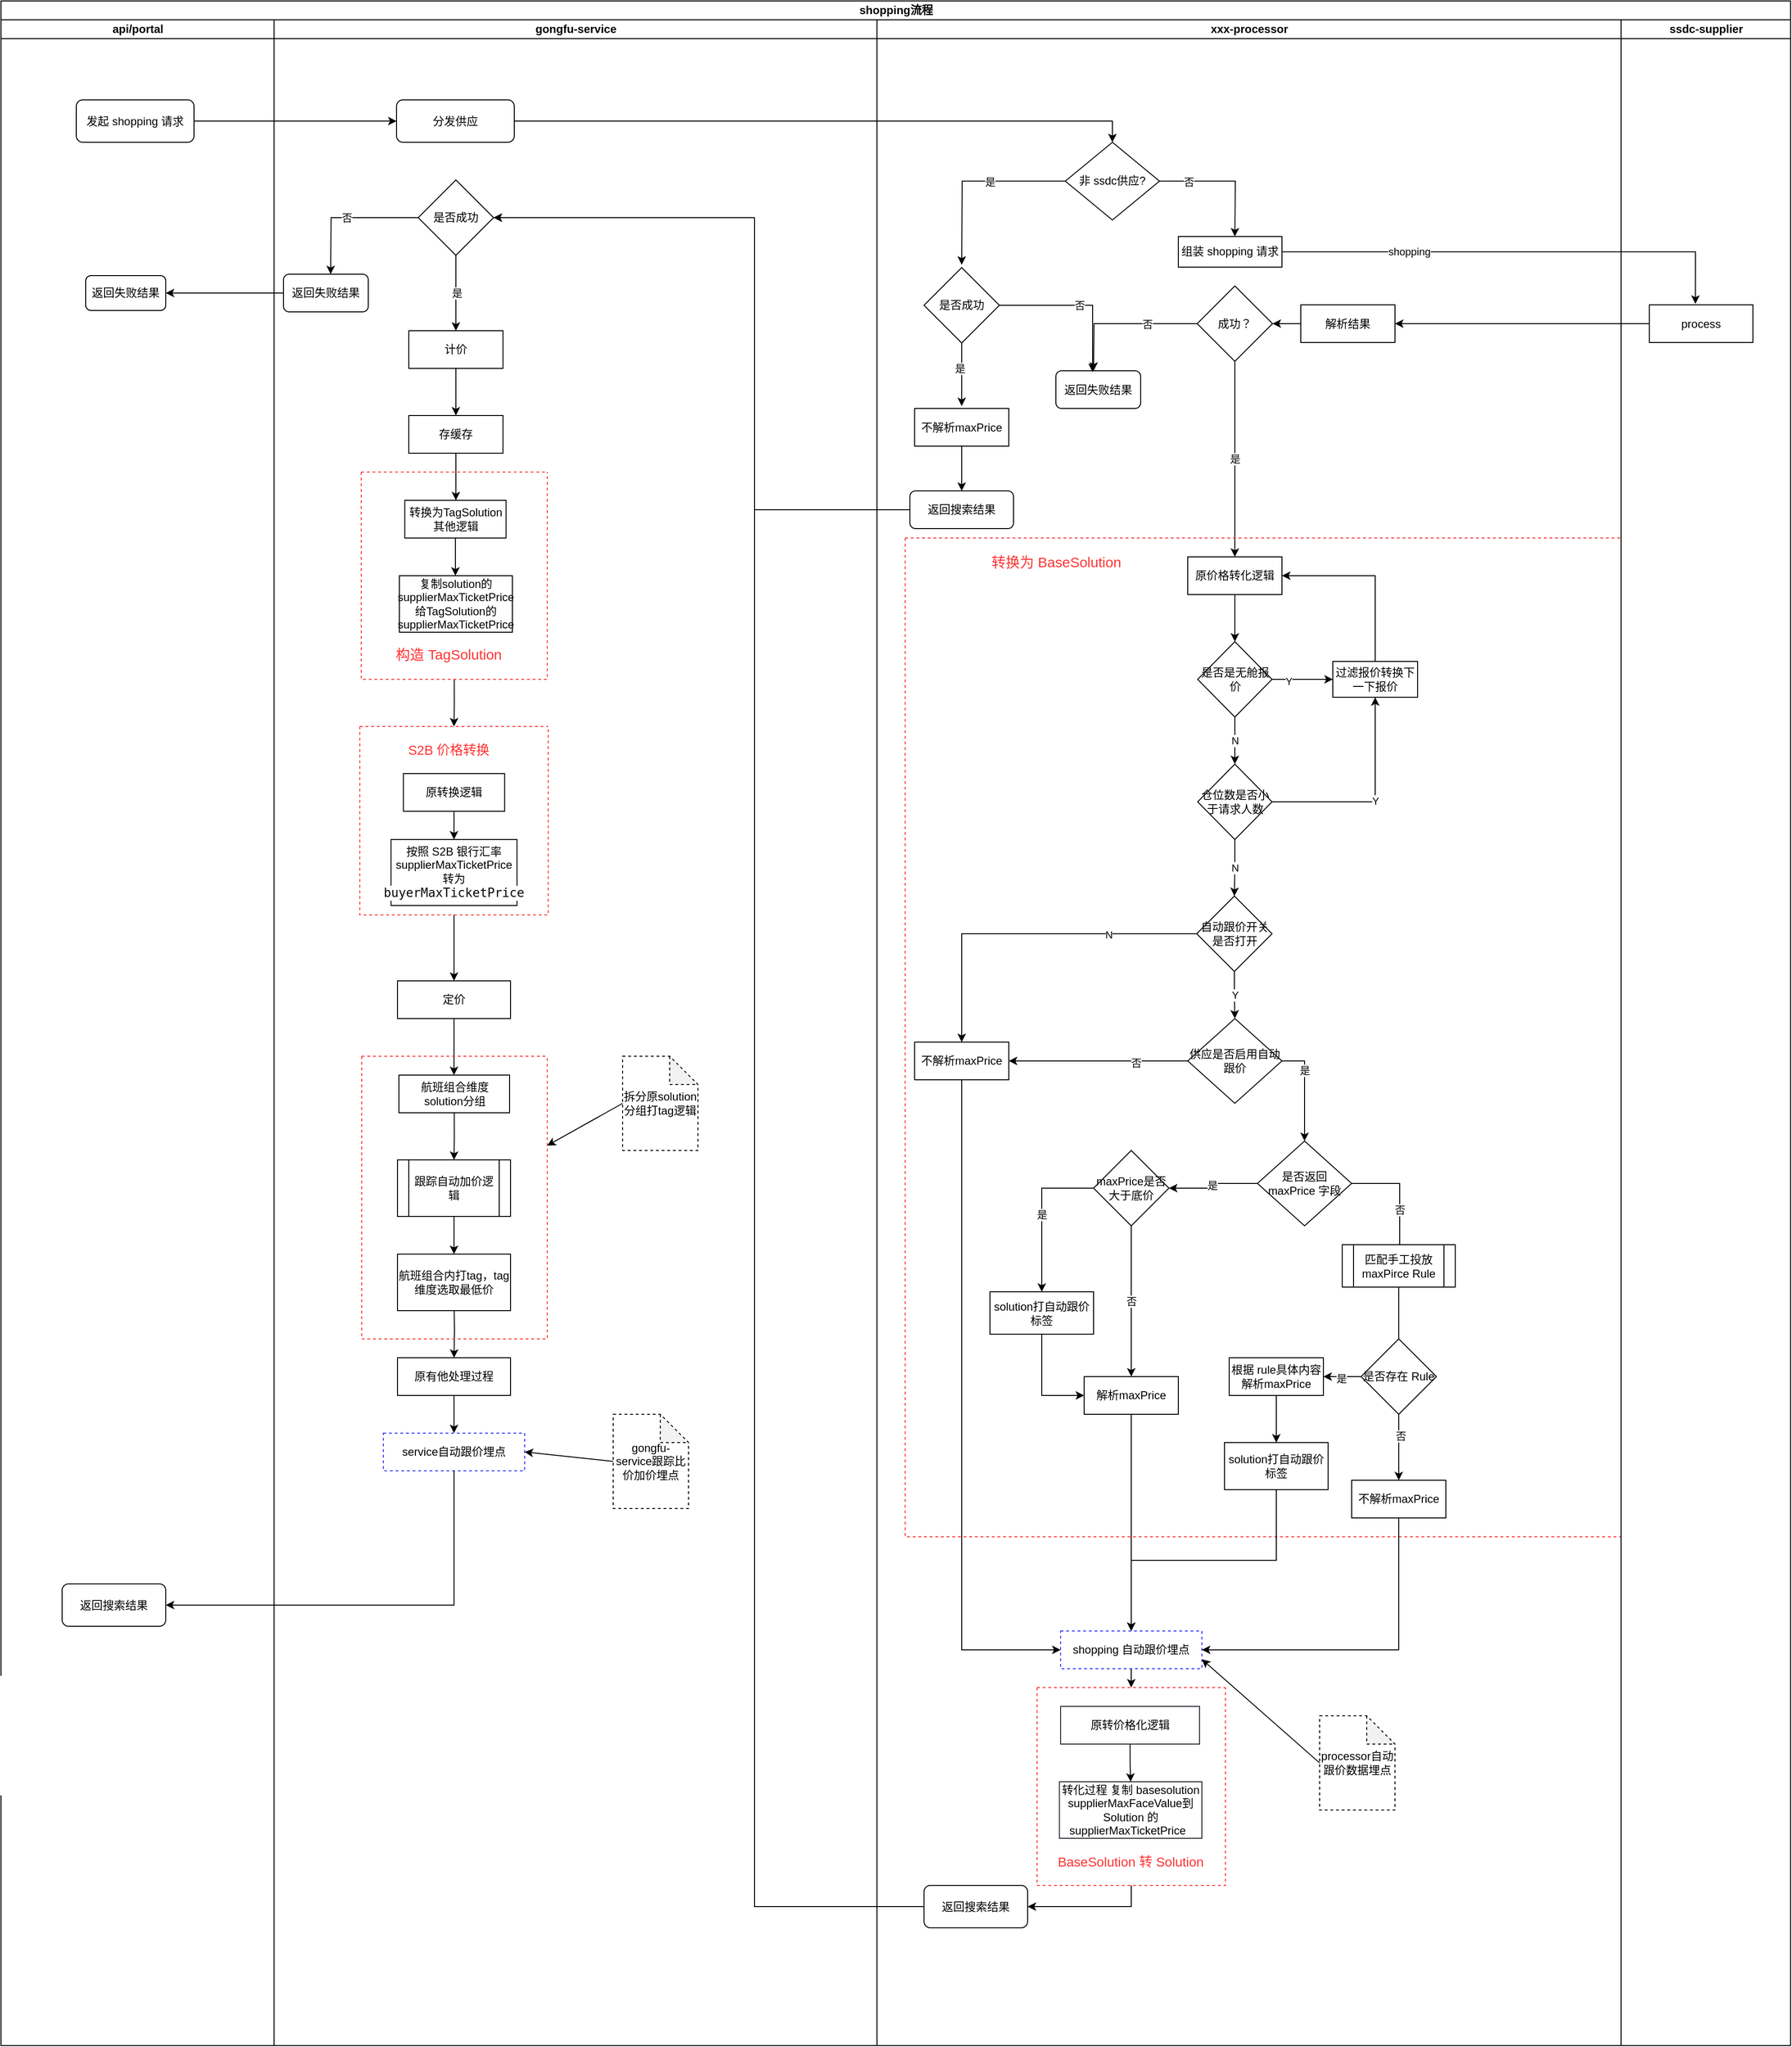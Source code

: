 <mxfile version="21.6.8" type="github" pages="8">
  <diagram name="shopping" id="bmTWLVl7lHP5WHelwrOG">
    <mxGraphModel dx="1706" dy="999" grid="1" gridSize="10" guides="1" tooltips="1" connect="1" arrows="1" fold="1" page="1" pageScale="1" pageWidth="827" pageHeight="1169" math="0" shadow="0">
      <root>
        <mxCell id="0" />
        <mxCell id="1" parent="0" />
        <mxCell id="vrYzodw-wXzMlCgV3lVE-1" value="shopping流程" style="swimlane;childLayout=stackLayout;resizeParent=1;resizeParentMax=0;startSize=20;html=1;" parent="1" vertex="1">
          <mxGeometry x="150" y="100" width="1900" height="2170" as="geometry" />
        </mxCell>
        <mxCell id="vrYzodw-wXzMlCgV3lVE-2" value="api/portal" style="swimlane;startSize=20;html=1;" parent="vrYzodw-wXzMlCgV3lVE-1" vertex="1">
          <mxGeometry y="20" width="290" height="2150" as="geometry" />
        </mxCell>
        <mxCell id="vrYzodw-wXzMlCgV3lVE-5" value="发起 shopping 请求" style="rounded=1;whiteSpace=wrap;html=1;" parent="vrYzodw-wXzMlCgV3lVE-2" vertex="1">
          <mxGeometry x="80" y="85" width="125" height="45" as="geometry" />
        </mxCell>
        <mxCell id="vrYzodw-wXzMlCgV3lVE-127" value="返回失败结果" style="rounded=1;whiteSpace=wrap;html=1;" parent="vrYzodw-wXzMlCgV3lVE-2" vertex="1">
          <mxGeometry x="90" y="271.5" width="85" height="37" as="geometry" />
        </mxCell>
        <mxCell id="8vS0EVuq-c4SGewEIqcF-6" value="返回搜索结果" style="rounded=1;whiteSpace=wrap;html=1;" parent="vrYzodw-wXzMlCgV3lVE-2" vertex="1">
          <mxGeometry x="65" y="1660" width="110" height="45" as="geometry" />
        </mxCell>
        <mxCell id="vrYzodw-wXzMlCgV3lVE-11" style="edgeStyle=orthogonalEdgeStyle;rounded=0;orthogonalLoop=1;jettySize=auto;html=1;exitX=1;exitY=0.5;exitDx=0;exitDy=0;" parent="vrYzodw-wXzMlCgV3lVE-1" source="vrYzodw-wXzMlCgV3lVE-5" target="vrYzodw-wXzMlCgV3lVE-10" edge="1">
          <mxGeometry relative="1" as="geometry" />
        </mxCell>
        <mxCell id="vrYzodw-wXzMlCgV3lVE-14" style="edgeStyle=orthogonalEdgeStyle;rounded=0;orthogonalLoop=1;jettySize=auto;html=1;exitX=1;exitY=0.5;exitDx=0;exitDy=0;entryX=0.5;entryY=0;entryDx=0;entryDy=0;" parent="vrYzodw-wXzMlCgV3lVE-1" source="vrYzodw-wXzMlCgV3lVE-10" target="vrYzodw-wXzMlCgV3lVE-15" edge="1">
          <mxGeometry relative="1" as="geometry">
            <mxPoint x="810" y="127.5" as="targetPoint" />
          </mxGeometry>
        </mxCell>
        <mxCell id="vrYzodw-wXzMlCgV3lVE-51" style="edgeStyle=orthogonalEdgeStyle;rounded=0;orthogonalLoop=1;jettySize=auto;html=1;exitX=0;exitY=0.5;exitDx=0;exitDy=0;" parent="vrYzodw-wXzMlCgV3lVE-1" source="vrYzodw-wXzMlCgV3lVE-50" target="8p2eXJLosCav-ndyFkDv-1" edge="1">
          <mxGeometry relative="1" as="geometry">
            <mxPoint x="1510" y="343" as="targetPoint" />
          </mxGeometry>
        </mxCell>
        <mxCell id="vrYzodw-wXzMlCgV3lVE-49" style="edgeStyle=orthogonalEdgeStyle;rounded=0;orthogonalLoop=1;jettySize=auto;html=1;exitX=1;exitY=0.5;exitDx=0;exitDy=0;entryX=0.445;entryY=-0.025;entryDx=0;entryDy=0;entryPerimeter=0;" parent="vrYzodw-wXzMlCgV3lVE-1" source="vrYzodw-wXzMlCgV3lVE-48" target="vrYzodw-wXzMlCgV3lVE-50" edge="1">
          <mxGeometry relative="1" as="geometry">
            <mxPoint x="1300" y="292.5" as="targetPoint" />
          </mxGeometry>
        </mxCell>
        <mxCell id="vrYzodw-wXzMlCgV3lVE-55" value="shopping" style="edgeLabel;html=1;align=center;verticalAlign=middle;resizable=0;points=[];" parent="vrYzodw-wXzMlCgV3lVE-49" vertex="1" connectable="0">
          <mxGeometry x="-0.456" y="1" relative="1" as="geometry">
            <mxPoint as="offset" />
          </mxGeometry>
        </mxCell>
        <mxCell id="vrYzodw-wXzMlCgV3lVE-3" value="gongfu-service" style="swimlane;startSize=20;html=1;" parent="vrYzodw-wXzMlCgV3lVE-1" vertex="1">
          <mxGeometry x="290" y="20" width="640" height="2150" as="geometry" />
        </mxCell>
        <mxCell id="vrYzodw-wXzMlCgV3lVE-10" value="分发供应" style="rounded=1;whiteSpace=wrap;html=1;" parent="vrYzodw-wXzMlCgV3lVE-3" vertex="1">
          <mxGeometry x="130" y="85" width="125" height="45" as="geometry" />
        </mxCell>
        <mxCell id="vrYzodw-wXzMlCgV3lVE-124" value="否" style="edgeStyle=orthogonalEdgeStyle;rounded=0;orthogonalLoop=1;jettySize=auto;html=1;exitX=0;exitY=0.5;exitDx=0;exitDy=0;" parent="vrYzodw-wXzMlCgV3lVE-3" source="vrYzodw-wXzMlCgV3lVE-121" edge="1">
          <mxGeometry relative="1" as="geometry">
            <mxPoint x="60" y="270" as="targetPoint" />
          </mxGeometry>
        </mxCell>
        <mxCell id="vrYzodw-wXzMlCgV3lVE-128" value="是" style="edgeStyle=orthogonalEdgeStyle;rounded=0;orthogonalLoop=1;jettySize=auto;html=1;exitX=0.5;exitY=1;exitDx=0;exitDy=0;" parent="vrYzodw-wXzMlCgV3lVE-3" source="vrYzodw-wXzMlCgV3lVE-121" edge="1">
          <mxGeometry relative="1" as="geometry">
            <mxPoint x="193" y="330" as="targetPoint" />
          </mxGeometry>
        </mxCell>
        <mxCell id="vrYzodw-wXzMlCgV3lVE-121" value="是否成功" style="rhombus;whiteSpace=wrap;html=1;" parent="vrYzodw-wXzMlCgV3lVE-3" vertex="1">
          <mxGeometry x="153" y="170" width="80" height="80" as="geometry" />
        </mxCell>
        <mxCell id="vrYzodw-wXzMlCgV3lVE-125" value="返回失败结果" style="rounded=1;whiteSpace=wrap;html=1;" parent="vrYzodw-wXzMlCgV3lVE-3" vertex="1">
          <mxGeometry x="10" y="270" width="90" height="40" as="geometry" />
        </mxCell>
        <mxCell id="vrYzodw-wXzMlCgV3lVE-130" style="edgeStyle=orthogonalEdgeStyle;rounded=0;orthogonalLoop=1;jettySize=auto;html=1;exitX=0.5;exitY=1;exitDx=0;exitDy=0;" parent="vrYzodw-wXzMlCgV3lVE-3" source="vrYzodw-wXzMlCgV3lVE-129" edge="1">
          <mxGeometry relative="1" as="geometry">
            <mxPoint x="193" y="420" as="targetPoint" />
          </mxGeometry>
        </mxCell>
        <mxCell id="vrYzodw-wXzMlCgV3lVE-129" value="计价" style="rounded=0;whiteSpace=wrap;html=1;" parent="vrYzodw-wXzMlCgV3lVE-3" vertex="1">
          <mxGeometry x="143" y="330" width="100" height="40" as="geometry" />
        </mxCell>
        <mxCell id="vrYzodw-wXzMlCgV3lVE-132" style="edgeStyle=orthogonalEdgeStyle;rounded=0;orthogonalLoop=1;jettySize=auto;html=1;exitX=0.5;exitY=1;exitDx=0;exitDy=0;" parent="vrYzodw-wXzMlCgV3lVE-3" source="vrYzodw-wXzMlCgV3lVE-131" edge="1">
          <mxGeometry relative="1" as="geometry">
            <mxPoint x="193" y="510" as="targetPoint" />
          </mxGeometry>
        </mxCell>
        <mxCell id="vrYzodw-wXzMlCgV3lVE-131" value="存缓存" style="rounded=0;whiteSpace=wrap;html=1;" parent="vrYzodw-wXzMlCgV3lVE-3" vertex="1">
          <mxGeometry x="143" y="420" width="100" height="40" as="geometry" />
        </mxCell>
        <mxCell id="vrYzodw-wXzMlCgV3lVE-139" style="edgeStyle=orthogonalEdgeStyle;rounded=0;orthogonalLoop=1;jettySize=auto;html=1;exitX=0.5;exitY=1;exitDx=0;exitDy=0;entryX=0.5;entryY=0;entryDx=0;entryDy=0;" parent="vrYzodw-wXzMlCgV3lVE-3" source="vrYzodw-wXzMlCgV3lVE-134" edge="1">
          <mxGeometry relative="1" as="geometry">
            <mxPoint x="192.5" y="590" as="targetPoint" />
          </mxGeometry>
        </mxCell>
        <mxCell id="vrYzodw-wXzMlCgV3lVE-157" style="edgeStyle=orthogonalEdgeStyle;rounded=0;orthogonalLoop=1;jettySize=auto;html=1;exitX=0.5;exitY=1;exitDx=0;exitDy=0;" parent="vrYzodw-wXzMlCgV3lVE-3" source="vrYzodw-wXzMlCgV3lVE-154" edge="1">
          <mxGeometry relative="1" as="geometry">
            <mxPoint x="191" y="750" as="targetPoint" />
          </mxGeometry>
        </mxCell>
        <mxCell id="vrYzodw-wXzMlCgV3lVE-154" value="" style="swimlane;startSize=0;dashed=1;strokeColor=#FF3333;" parent="vrYzodw-wXzMlCgV3lVE-3" vertex="1">
          <mxGeometry x="92.5" y="480" width="197.5" height="220" as="geometry" />
        </mxCell>
        <mxCell id="vrYzodw-wXzMlCgV3lVE-134" value="转换为TagSolution其他逻辑" style="rounded=0;whiteSpace=wrap;html=1;" parent="vrYzodw-wXzMlCgV3lVE-154" vertex="1">
          <mxGeometry x="46.25" y="30" width="107.5" height="40" as="geometry" />
        </mxCell>
        <mxCell id="vrYzodw-wXzMlCgV3lVE-155" value="复制solution的supplierMaxTicketPrice给TagSolution的supplierMaxTicketPrice" style="rounded=0;whiteSpace=wrap;html=1;" parent="vrYzodw-wXzMlCgV3lVE-154" vertex="1">
          <mxGeometry x="40.5" y="110" width="120" height="60" as="geometry" />
        </mxCell>
        <mxCell id="vrYzodw-wXzMlCgV3lVE-156" value="&lt;font color=&quot;#ff3333&quot; style=&quot;font-size: 15px;&quot;&gt;构造 TagSolution&lt;/font&gt;" style="text;html=1;align=center;verticalAlign=middle;resizable=0;points=[];autosize=1;strokeColor=none;fillColor=none;" parent="vrYzodw-wXzMlCgV3lVE-154" vertex="1">
          <mxGeometry x="22.5" y="178" width="140" height="30" as="geometry" />
        </mxCell>
        <mxCell id="vrYzodw-wXzMlCgV3lVE-172" style="edgeStyle=orthogonalEdgeStyle;rounded=0;orthogonalLoop=1;jettySize=auto;html=1;exitX=0.5;exitY=1;exitDx=0;exitDy=0;" parent="vrYzodw-wXzMlCgV3lVE-3" source="vrYzodw-wXzMlCgV3lVE-158" edge="1">
          <mxGeometry relative="1" as="geometry">
            <mxPoint x="191" y="1020" as="targetPoint" />
          </mxGeometry>
        </mxCell>
        <mxCell id="vrYzodw-wXzMlCgV3lVE-158" value="" style="swimlane;startSize=0;dashed=1;strokeColor=#FF3333;" parent="vrYzodw-wXzMlCgV3lVE-3" vertex="1">
          <mxGeometry x="91" y="750" width="200" height="200" as="geometry" />
        </mxCell>
        <mxCell id="vrYzodw-wXzMlCgV3lVE-159" value="&lt;font color=&quot;#ff3333&quot; style=&quot;font-size: 14px;&quot;&gt;S2B 价格转换&lt;/font&gt;" style="text;html=1;align=center;verticalAlign=middle;resizable=0;points=[];autosize=1;strokeColor=none;fillColor=none;" parent="vrYzodw-wXzMlCgV3lVE-158" vertex="1">
          <mxGeometry x="39" y="10" width="110" height="30" as="geometry" />
        </mxCell>
        <mxCell id="vrYzodw-wXzMlCgV3lVE-171" style="edgeStyle=orthogonalEdgeStyle;rounded=0;orthogonalLoop=1;jettySize=auto;html=1;exitX=0.5;exitY=1;exitDx=0;exitDy=0;entryX=0.5;entryY=0;entryDx=0;entryDy=0;" parent="vrYzodw-wXzMlCgV3lVE-158" source="vrYzodw-wXzMlCgV3lVE-164" target="vrYzodw-wXzMlCgV3lVE-170" edge="1">
          <mxGeometry relative="1" as="geometry" />
        </mxCell>
        <mxCell id="vrYzodw-wXzMlCgV3lVE-164" value="原转换逻辑" style="rounded=0;whiteSpace=wrap;html=1;" parent="vrYzodw-wXzMlCgV3lVE-158" vertex="1">
          <mxGeometry x="46.25" y="50" width="107.5" height="40" as="geometry" />
        </mxCell>
        <mxCell id="vrYzodw-wXzMlCgV3lVE-170" value="按照 S2B 银行汇率supplierMaxTicketPrice&lt;br&gt;转为&lt;br&gt;&lt;div style=&quot;background-color: rgb(255, 255, 255); color: rgb(8, 8, 8); font-family: Consolas, monospace; font-size: 9.8pt;&quot;&gt;buyerMaxTicketPrice&lt;/div&gt;" style="rounded=0;whiteSpace=wrap;html=1;" parent="vrYzodw-wXzMlCgV3lVE-158" vertex="1">
          <mxGeometry x="33.13" y="120" width="133.75" height="70" as="geometry" />
        </mxCell>
        <mxCell id="vrYzodw-wXzMlCgV3lVE-174" style="edgeStyle=orthogonalEdgeStyle;rounded=0;orthogonalLoop=1;jettySize=auto;html=1;exitX=0.5;exitY=1;exitDx=0;exitDy=0;" parent="vrYzodw-wXzMlCgV3lVE-3" source="vrYzodw-wXzMlCgV3lVE-173" edge="1">
          <mxGeometry relative="1" as="geometry">
            <mxPoint x="191" y="1120" as="targetPoint" />
          </mxGeometry>
        </mxCell>
        <mxCell id="vrYzodw-wXzMlCgV3lVE-173" value="定价" style="rounded=0;whiteSpace=wrap;html=1;" parent="vrYzodw-wXzMlCgV3lVE-3" vertex="1">
          <mxGeometry x="131" y="1020" width="120" height="40" as="geometry" />
        </mxCell>
        <mxCell id="8vS0EVuq-c4SGewEIqcF-1" style="edgeStyle=orthogonalEdgeStyle;rounded=0;orthogonalLoop=1;jettySize=auto;html=1;exitX=0.5;exitY=1;exitDx=0;exitDy=0;entryX=0.5;entryY=0;entryDx=0;entryDy=0;" parent="vrYzodw-wXzMlCgV3lVE-3" target="8vS0EVuq-c4SGewEIqcF-2" edge="1">
          <mxGeometry relative="1" as="geometry">
            <mxPoint x="195" y="1350" as="targetPoint" />
            <mxPoint x="191" y="1360" as="sourcePoint" />
          </mxGeometry>
        </mxCell>
        <mxCell id="8vS0EVuq-c4SGewEIqcF-3" style="edgeStyle=orthogonalEdgeStyle;rounded=0;orthogonalLoop=1;jettySize=auto;html=1;exitX=0.5;exitY=1;exitDx=0;exitDy=0;entryX=0.5;entryY=0;entryDx=0;entryDy=0;" parent="vrYzodw-wXzMlCgV3lVE-3" source="8vS0EVuq-c4SGewEIqcF-2" target="8vS0EVuq-c4SGewEIqcF-4" edge="1">
          <mxGeometry relative="1" as="geometry">
            <mxPoint x="196" y="1430" as="targetPoint" />
          </mxGeometry>
        </mxCell>
        <mxCell id="8vS0EVuq-c4SGewEIqcF-2" value="原有他处理过程" style="rounded=0;whiteSpace=wrap;html=1;" parent="vrYzodw-wXzMlCgV3lVE-3" vertex="1">
          <mxGeometry x="131" y="1420" width="120" height="40" as="geometry" />
        </mxCell>
        <mxCell id="8vS0EVuq-c4SGewEIqcF-4" value="service自动跟价埋点" style="rounded=0;whiteSpace=wrap;html=1;strokeColor=#3333FF;dashed=1;" parent="vrYzodw-wXzMlCgV3lVE-3" vertex="1">
          <mxGeometry x="116" y="1500" width="150" height="40" as="geometry" />
        </mxCell>
        <mxCell id="8vS0EVuq-c4SGewEIqcF-8" style="rounded=0;orthogonalLoop=1;jettySize=auto;html=1;exitX=0;exitY=0.5;exitDx=0;exitDy=0;exitPerimeter=0;entryX=1;entryY=0.5;entryDx=0;entryDy=0;" parent="vrYzodw-wXzMlCgV3lVE-3" source="8vS0EVuq-c4SGewEIqcF-7" target="8vS0EVuq-c4SGewEIqcF-4" edge="1">
          <mxGeometry relative="1" as="geometry" />
        </mxCell>
        <mxCell id="8vS0EVuq-c4SGewEIqcF-7" value="gongfu-service跟踪比价加价埋点" style="shape=note;whiteSpace=wrap;html=1;backgroundOutline=1;darkOpacity=0.05;dashed=1;" parent="vrYzodw-wXzMlCgV3lVE-3" vertex="1">
          <mxGeometry x="360" y="1480" width="80" height="100" as="geometry" />
        </mxCell>
        <mxCell id="xZwupfOcTyZDEEOrt6pu-11" value="" style="edgeStyle=orthogonalEdgeStyle;rounded=0;orthogonalLoop=1;jettySize=auto;html=1;" parent="vrYzodw-wXzMlCgV3lVE-3" source="xZwupfOcTyZDEEOrt6pu-4" target="xZwupfOcTyZDEEOrt6pu-10" edge="1">
          <mxGeometry relative="1" as="geometry" />
        </mxCell>
        <mxCell id="xZwupfOcTyZDEEOrt6pu-4" value="跟踪自动加价逻辑" style="shape=process;whiteSpace=wrap;html=1;backgroundOutline=1;" parent="vrYzodw-wXzMlCgV3lVE-3" vertex="1">
          <mxGeometry x="131" y="1210" width="120" height="60" as="geometry" />
        </mxCell>
        <mxCell id="xZwupfOcTyZDEEOrt6pu-9" style="edgeStyle=orthogonalEdgeStyle;rounded=0;orthogonalLoop=1;jettySize=auto;html=1;exitX=0.5;exitY=1;exitDx=0;exitDy=0;entryX=0.5;entryY=0;entryDx=0;entryDy=0;" parent="vrYzodw-wXzMlCgV3lVE-3" source="xZwupfOcTyZDEEOrt6pu-6" target="xZwupfOcTyZDEEOrt6pu-4" edge="1">
          <mxGeometry relative="1" as="geometry" />
        </mxCell>
        <mxCell id="xZwupfOcTyZDEEOrt6pu-6" value="航班组合维度 solution分组" style="rounded=0;whiteSpace=wrap;html=1;" parent="vrYzodw-wXzMlCgV3lVE-3" vertex="1">
          <mxGeometry x="132.5" y="1120" width="117.5" height="40" as="geometry" />
        </mxCell>
        <mxCell id="xZwupfOcTyZDEEOrt6pu-10" value="航班组合内打tag，tag维度选取最低价" style="whiteSpace=wrap;html=1;" parent="vrYzodw-wXzMlCgV3lVE-3" vertex="1">
          <mxGeometry x="131" y="1310" width="120" height="60" as="geometry" />
        </mxCell>
        <mxCell id="xZwupfOcTyZDEEOrt6pu-12" value="" style="swimlane;startSize=0;dashed=1;strokeColor=#FF3333;" parent="vrYzodw-wXzMlCgV3lVE-3" vertex="1">
          <mxGeometry x="93" y="1100" width="197" height="300" as="geometry" />
        </mxCell>
        <mxCell id="k8Et7laovDml4evlIV0h-2" style="rounded=0;orthogonalLoop=1;jettySize=auto;html=1;exitX=0;exitY=0.5;exitDx=0;exitDy=0;exitPerimeter=0;" parent="vrYzodw-wXzMlCgV3lVE-3" source="k8Et7laovDml4evlIV0h-1" target="xZwupfOcTyZDEEOrt6pu-12" edge="1">
          <mxGeometry relative="1" as="geometry" />
        </mxCell>
        <mxCell id="k8Et7laovDml4evlIV0h-1" value="拆分原solution分组打tag逻辑" style="shape=note;whiteSpace=wrap;html=1;backgroundOutline=1;darkOpacity=0.05;dashed=1;" parent="vrYzodw-wXzMlCgV3lVE-3" vertex="1">
          <mxGeometry x="370" y="1100" width="80" height="100" as="geometry" />
        </mxCell>
        <mxCell id="vrYzodw-wXzMlCgV3lVE-4" value="xxx-processor" style="swimlane;startSize=20;html=1;" parent="vrYzodw-wXzMlCgV3lVE-1" vertex="1">
          <mxGeometry x="930" y="20" width="790" height="2150" as="geometry" />
        </mxCell>
        <mxCell id="vrYzodw-wXzMlCgV3lVE-17" style="edgeStyle=orthogonalEdgeStyle;rounded=0;orthogonalLoop=1;jettySize=auto;html=1;exitX=0;exitY=0.5;exitDx=0;exitDy=0;" parent="vrYzodw-wXzMlCgV3lVE-4" source="vrYzodw-wXzMlCgV3lVE-15" edge="1">
          <mxGeometry relative="1" as="geometry">
            <mxPoint x="90" y="260" as="targetPoint" />
          </mxGeometry>
        </mxCell>
        <mxCell id="vrYzodw-wXzMlCgV3lVE-18" value="是" style="edgeLabel;html=1;align=center;verticalAlign=middle;resizable=0;points=[];" parent="vrYzodw-wXzMlCgV3lVE-17" vertex="1" connectable="0">
          <mxGeometry x="-0.191" relative="1" as="geometry">
            <mxPoint as="offset" />
          </mxGeometry>
        </mxCell>
        <mxCell id="vrYzodw-wXzMlCgV3lVE-23" style="edgeStyle=orthogonalEdgeStyle;rounded=0;orthogonalLoop=1;jettySize=auto;html=1;exitX=1;exitY=0.5;exitDx=0;exitDy=0;" parent="vrYzodw-wXzMlCgV3lVE-4" source="vrYzodw-wXzMlCgV3lVE-15" edge="1">
          <mxGeometry relative="1" as="geometry">
            <mxPoint x="380" y="230" as="targetPoint" />
          </mxGeometry>
        </mxCell>
        <mxCell id="vrYzodw-wXzMlCgV3lVE-47" value="否" style="edgeLabel;html=1;align=center;verticalAlign=middle;resizable=0;points=[];" parent="vrYzodw-wXzMlCgV3lVE-23" vertex="1" connectable="0">
          <mxGeometry x="-0.56" relative="1" as="geometry">
            <mxPoint as="offset" />
          </mxGeometry>
        </mxCell>
        <mxCell id="vrYzodw-wXzMlCgV3lVE-15" value="非 ssdc供应?" style="rhombus;whiteSpace=wrap;html=1;" parent="vrYzodw-wXzMlCgV3lVE-4" vertex="1">
          <mxGeometry x="200" y="130" width="100" height="82.5" as="geometry" />
        </mxCell>
        <mxCell id="vrYzodw-wXzMlCgV3lVE-48" value="组装 shopping 请求" style="rounded=0;whiteSpace=wrap;html=1;" parent="vrYzodw-wXzMlCgV3lVE-4" vertex="1">
          <mxGeometry x="320" y="230" width="110" height="32.5" as="geometry" />
        </mxCell>
        <mxCell id="vrYzodw-wXzMlCgV3lVE-56" style="edgeStyle=orthogonalEdgeStyle;rounded=0;orthogonalLoop=1;jettySize=auto;html=1;" parent="vrYzodw-wXzMlCgV3lVE-4" source="vrYzodw-wXzMlCgV3lVE-53" edge="1">
          <mxGeometry relative="1" as="geometry">
            <mxPoint x="230" y="372.5" as="targetPoint" />
          </mxGeometry>
        </mxCell>
        <mxCell id="vrYzodw-wXzMlCgV3lVE-59" value="否" style="edgeLabel;html=1;align=center;verticalAlign=middle;resizable=0;points=[];" parent="vrYzodw-wXzMlCgV3lVE-56" vertex="1" connectable="0">
          <mxGeometry x="-0.335" relative="1" as="geometry">
            <mxPoint as="offset" />
          </mxGeometry>
        </mxCell>
        <mxCell id="vrYzodw-wXzMlCgV3lVE-62" value="是" style="edgeStyle=orthogonalEdgeStyle;rounded=0;orthogonalLoop=1;jettySize=auto;html=1;exitX=0.5;exitY=1;exitDx=0;exitDy=0;" parent="vrYzodw-wXzMlCgV3lVE-4" source="vrYzodw-wXzMlCgV3lVE-53" edge="1">
          <mxGeometry relative="1" as="geometry">
            <mxPoint x="380" y="570" as="targetPoint" />
          </mxGeometry>
        </mxCell>
        <mxCell id="vrYzodw-wXzMlCgV3lVE-53" value="成功？" style="rhombus;whiteSpace=wrap;html=1;" parent="vrYzodw-wXzMlCgV3lVE-4" vertex="1">
          <mxGeometry x="340" y="282.5" width="80" height="80" as="geometry" />
        </mxCell>
        <mxCell id="vrYzodw-wXzMlCgV3lVE-57" value="返回失败结果" style="rounded=1;whiteSpace=wrap;html=1;" parent="vrYzodw-wXzMlCgV3lVE-4" vertex="1">
          <mxGeometry x="190" y="372.5" width="90" height="40" as="geometry" />
        </mxCell>
        <mxCell id="vrYzodw-wXzMlCgV3lVE-97" style="edgeStyle=orthogonalEdgeStyle;rounded=0;orthogonalLoop=1;jettySize=auto;html=1;exitX=0.5;exitY=1;exitDx=0;exitDy=0;entryX=0;entryY=0.5;entryDx=0;entryDy=0;" parent="vrYzodw-wXzMlCgV3lVE-4" source="vrYzodw-wXzMlCgV3lVE-68" target="vrYzodw-wXzMlCgV3lVE-85" edge="1">
          <mxGeometry relative="1" as="geometry" />
        </mxCell>
        <mxCell id="vrYzodw-wXzMlCgV3lVE-149" style="edgeStyle=orthogonalEdgeStyle;rounded=0;orthogonalLoop=1;jettySize=auto;html=1;exitX=0.5;exitY=1;exitDx=0;exitDy=0;entryX=0.5;entryY=0;entryDx=0;entryDy=0;" parent="vrYzodw-wXzMlCgV3lVE-4" source="vrYzodw-wXzMlCgV3lVE-85" target="vrYzodw-wXzMlCgV3lVE-146" edge="1">
          <mxGeometry relative="1" as="geometry" />
        </mxCell>
        <mxCell id="vrYzodw-wXzMlCgV3lVE-85" value="shopping 自动跟价埋点" style="rounded=0;whiteSpace=wrap;html=1;strokeColor=#3333FF;dashed=1;" parent="vrYzodw-wXzMlCgV3lVE-4" vertex="1">
          <mxGeometry x="195" y="1710" width="150" height="40" as="geometry" />
        </mxCell>
        <mxCell id="vrYzodw-wXzMlCgV3lVE-89" value="否" style="edgeStyle=orthogonalEdgeStyle;rounded=0;orthogonalLoop=1;jettySize=auto;html=1;exitX=1;exitY=0.5;exitDx=0;exitDy=0;entryX=0.433;entryY=0.038;entryDx=0;entryDy=0;entryPerimeter=0;" parent="vrYzodw-wXzMlCgV3lVE-4" source="vrYzodw-wXzMlCgV3lVE-88" target="vrYzodw-wXzMlCgV3lVE-57" edge="1">
          <mxGeometry relative="1" as="geometry" />
        </mxCell>
        <mxCell id="vrYzodw-wXzMlCgV3lVE-90" style="edgeStyle=orthogonalEdgeStyle;rounded=0;orthogonalLoop=1;jettySize=auto;html=1;exitX=0.5;exitY=1;exitDx=0;exitDy=0;" parent="vrYzodw-wXzMlCgV3lVE-4" source="vrYzodw-wXzMlCgV3lVE-88" edge="1">
          <mxGeometry relative="1" as="geometry">
            <mxPoint x="90" y="410" as="targetPoint" />
          </mxGeometry>
        </mxCell>
        <mxCell id="vrYzodw-wXzMlCgV3lVE-91" value="是" style="edgeLabel;html=1;align=center;verticalAlign=middle;resizable=0;points=[];" parent="vrYzodw-wXzMlCgV3lVE-90" vertex="1" connectable="0">
          <mxGeometry x="-0.2" y="-2" relative="1" as="geometry">
            <mxPoint as="offset" />
          </mxGeometry>
        </mxCell>
        <mxCell id="vrYzodw-wXzMlCgV3lVE-88" value="是否成功" style="rhombus;whiteSpace=wrap;html=1;" parent="vrYzodw-wXzMlCgV3lVE-4" vertex="1">
          <mxGeometry x="50" y="263" width="80" height="80" as="geometry" />
        </mxCell>
        <mxCell id="vrYzodw-wXzMlCgV3lVE-93" style="edgeStyle=orthogonalEdgeStyle;rounded=0;orthogonalLoop=1;jettySize=auto;html=1;exitX=0.5;exitY=1;exitDx=0;exitDy=0;" parent="vrYzodw-wXzMlCgV3lVE-4" source="vrYzodw-wXzMlCgV3lVE-92" edge="1">
          <mxGeometry relative="1" as="geometry">
            <mxPoint x="90" y="500" as="targetPoint" />
          </mxGeometry>
        </mxCell>
        <mxCell id="vrYzodw-wXzMlCgV3lVE-92" value="不解析maxPrice" style="rounded=0;whiteSpace=wrap;html=1;" parent="vrYzodw-wXzMlCgV3lVE-4" vertex="1">
          <mxGeometry x="40" y="412.5" width="100" height="40" as="geometry" />
        </mxCell>
        <mxCell id="vrYzodw-wXzMlCgV3lVE-94" value="返回搜索结果" style="rounded=1;whiteSpace=wrap;html=1;" parent="vrYzodw-wXzMlCgV3lVE-4" vertex="1">
          <mxGeometry x="35" y="500" width="110" height="40" as="geometry" />
        </mxCell>
        <mxCell id="vrYzodw-wXzMlCgV3lVE-96" value="" style="swimlane;startSize=0;dashed=1;strokeColor=#FF3333;" parent="vrYzodw-wXzMlCgV3lVE-4" vertex="1">
          <mxGeometry x="30" y="550" width="760" height="1060" as="geometry" />
        </mxCell>
        <mxCell id="vrYzodw-wXzMlCgV3lVE-140" value="&lt;font color=&quot;#ff3333&quot; style=&quot;font-size: 15px;&quot;&gt;转换为 BaseSolution&lt;/font&gt;" style="text;html=1;align=center;verticalAlign=middle;resizable=0;points=[];autosize=1;strokeColor=none;fillColor=none;" parent="vrYzodw-wXzMlCgV3lVE-96" vertex="1">
          <mxGeometry x="80" y="10" width="160" height="30" as="geometry" />
        </mxCell>
        <mxCell id="vrYzodw-wXzMlCgV3lVE-64" value="供应是否启用自动跟价" style="rhombus;whiteSpace=wrap;html=1;" parent="vrYzodw-wXzMlCgV3lVE-96" vertex="1">
          <mxGeometry x="300" y="510" width="100" height="90" as="geometry" />
        </mxCell>
        <mxCell id="vrYzodw-wXzMlCgV3lVE-68" value="不解析maxPrice" style="rounded=0;whiteSpace=wrap;html=1;" parent="vrYzodw-wXzMlCgV3lVE-96" vertex="1">
          <mxGeometry x="10" y="535" width="100" height="40" as="geometry" />
        </mxCell>
        <mxCell id="vrYzodw-wXzMlCgV3lVE-66" style="edgeStyle=orthogonalEdgeStyle;rounded=0;orthogonalLoop=1;jettySize=auto;html=1;exitX=0;exitY=0.5;exitDx=0;exitDy=0;entryX=1;entryY=0.5;entryDx=0;entryDy=0;" parent="vrYzodw-wXzMlCgV3lVE-96" source="vrYzodw-wXzMlCgV3lVE-64" target="vrYzodw-wXzMlCgV3lVE-68" edge="1">
          <mxGeometry relative="1" as="geometry">
            <mxPoint x="180" y="510" as="targetPoint" />
          </mxGeometry>
        </mxCell>
        <mxCell id="vrYzodw-wXzMlCgV3lVE-67" value="否" style="edgeLabel;html=1;align=center;verticalAlign=middle;resizable=0;points=[];" parent="vrYzodw-wXzMlCgV3lVE-66" vertex="1" connectable="0">
          <mxGeometry x="-0.415" y="2" relative="1" as="geometry">
            <mxPoint as="offset" />
          </mxGeometry>
        </mxCell>
        <mxCell id="vrYzodw-wXzMlCgV3lVE-153" style="edgeStyle=orthogonalEdgeStyle;rounded=0;orthogonalLoop=1;jettySize=auto;html=1;exitX=0.5;exitY=1;exitDx=0;exitDy=0;" parent="vrYzodw-wXzMlCgV3lVE-96" source="vrYzodw-wXzMlCgV3lVE-152" edge="1">
          <mxGeometry relative="1" as="geometry">
            <mxPoint x="350" y="110" as="targetPoint" />
          </mxGeometry>
        </mxCell>
        <mxCell id="vrYzodw-wXzMlCgV3lVE-152" value="原价格转化逻辑" style="rounded=0;whiteSpace=wrap;html=1;" parent="vrYzodw-wXzMlCgV3lVE-96" vertex="1">
          <mxGeometry x="300" y="20" width="100" height="40" as="geometry" />
        </mxCell>
        <mxCell id="3_ZwC6f7IRWcrvINIxTj-3" style="edgeStyle=orthogonalEdgeStyle;rounded=0;orthogonalLoop=1;jettySize=auto;html=1;entryX=0.5;entryY=0;entryDx=0;entryDy=0;" parent="vrYzodw-wXzMlCgV3lVE-96" source="3_ZwC6f7IRWcrvINIxTj-1" target="vrYzodw-wXzMlCgV3lVE-68" edge="1">
          <mxGeometry relative="1" as="geometry" />
        </mxCell>
        <mxCell id="3_ZwC6f7IRWcrvINIxTj-4" value="N" style="edgeLabel;html=1;align=center;verticalAlign=middle;resizable=0;points=[];" parent="3_ZwC6f7IRWcrvINIxTj-3" vertex="1" connectable="0">
          <mxGeometry x="-0.487" y="1" relative="1" as="geometry">
            <mxPoint as="offset" />
          </mxGeometry>
        </mxCell>
        <mxCell id="W6jd0gw-vxV0akRhbq96-1" value="Y" style="edgeStyle=orthogonalEdgeStyle;rounded=0;orthogonalLoop=1;jettySize=auto;html=1;exitX=0.5;exitY=1;exitDx=0;exitDy=0;entryX=0.5;entryY=0;entryDx=0;entryDy=0;" edge="1" parent="vrYzodw-wXzMlCgV3lVE-96" source="3_ZwC6f7IRWcrvINIxTj-1" target="vrYzodw-wXzMlCgV3lVE-64">
          <mxGeometry relative="1" as="geometry" />
        </mxCell>
        <mxCell id="3_ZwC6f7IRWcrvINIxTj-1" value="自动跟价开关是否打开" style="rhombus;whiteSpace=wrap;html=1;" parent="vrYzodw-wXzMlCgV3lVE-96" vertex="1">
          <mxGeometry x="309.5" y="380" width="80" height="80" as="geometry" />
        </mxCell>
        <mxCell id="D-S9jN1vPysCTN4gr2OE-7" style="edgeStyle=orthogonalEdgeStyle;rounded=0;orthogonalLoop=1;jettySize=auto;html=1;exitX=1;exitY=0.5;exitDx=0;exitDy=0;" parent="vrYzodw-wXzMlCgV3lVE-96" source="D-S9jN1vPysCTN4gr2OE-1" target="D-S9jN1vPysCTN4gr2OE-5" edge="1">
          <mxGeometry relative="1" as="geometry" />
        </mxCell>
        <mxCell id="D-S9jN1vPysCTN4gr2OE-9" value="Y" style="edgeLabel;html=1;align=center;verticalAlign=middle;resizable=0;points=[];" parent="D-S9jN1vPysCTN4gr2OE-7" vertex="1" connectable="0">
          <mxGeometry x="-0.462" y="-2" relative="1" as="geometry">
            <mxPoint as="offset" />
          </mxGeometry>
        </mxCell>
        <mxCell id="tpVxFEPLJyuBSaKKWBy4-3" value="N" style="edgeStyle=orthogonalEdgeStyle;rounded=0;orthogonalLoop=1;jettySize=auto;html=1;exitX=0.5;exitY=1;exitDx=0;exitDy=0;entryX=0.5;entryY=0;entryDx=0;entryDy=0;" parent="vrYzodw-wXzMlCgV3lVE-96" source="D-S9jN1vPysCTN4gr2OE-1" target="tpVxFEPLJyuBSaKKWBy4-1" edge="1">
          <mxGeometry relative="1" as="geometry" />
        </mxCell>
        <mxCell id="D-S9jN1vPysCTN4gr2OE-1" value="是否是无舱报价" style="rhombus;whiteSpace=wrap;html=1;" parent="vrYzodw-wXzMlCgV3lVE-96" vertex="1">
          <mxGeometry x="310.5" y="110" width="79" height="80" as="geometry" />
        </mxCell>
        <mxCell id="D-S9jN1vPysCTN4gr2OE-8" style="edgeStyle=orthogonalEdgeStyle;rounded=0;orthogonalLoop=1;jettySize=auto;html=1;exitX=0.5;exitY=0;exitDx=0;exitDy=0;entryX=1;entryY=0.5;entryDx=0;entryDy=0;" parent="vrYzodw-wXzMlCgV3lVE-96" source="D-S9jN1vPysCTN4gr2OE-5" target="vrYzodw-wXzMlCgV3lVE-152" edge="1">
          <mxGeometry relative="1" as="geometry" />
        </mxCell>
        <mxCell id="D-S9jN1vPysCTN4gr2OE-5" value="过滤报价转换下一下报价" style="rounded=0;whiteSpace=wrap;html=1;" parent="vrYzodw-wXzMlCgV3lVE-96" vertex="1">
          <mxGeometry x="454" y="131" width="90" height="38" as="geometry" />
        </mxCell>
        <mxCell id="tpVxFEPLJyuBSaKKWBy4-2" value="Y" style="edgeStyle=orthogonalEdgeStyle;rounded=0;orthogonalLoop=1;jettySize=auto;html=1;exitX=1;exitY=0.5;exitDx=0;exitDy=0;" parent="vrYzodw-wXzMlCgV3lVE-96" source="tpVxFEPLJyuBSaKKWBy4-1" target="D-S9jN1vPysCTN4gr2OE-5" edge="1">
          <mxGeometry relative="1" as="geometry" />
        </mxCell>
        <mxCell id="W6jd0gw-vxV0akRhbq96-2" value="N" style="edgeStyle=orthogonalEdgeStyle;rounded=0;orthogonalLoop=1;jettySize=auto;html=1;exitX=0.5;exitY=1;exitDx=0;exitDy=0;entryX=0.5;entryY=0;entryDx=0;entryDy=0;" edge="1" parent="vrYzodw-wXzMlCgV3lVE-96" source="tpVxFEPLJyuBSaKKWBy4-1" target="3_ZwC6f7IRWcrvINIxTj-1">
          <mxGeometry relative="1" as="geometry" />
        </mxCell>
        <mxCell id="tpVxFEPLJyuBSaKKWBy4-1" value="仓位数是否小于请求人数" style="rhombus;whiteSpace=wrap;html=1;" parent="vrYzodw-wXzMlCgV3lVE-96" vertex="1">
          <mxGeometry x="310.5" y="240" width="79" height="80" as="geometry" />
        </mxCell>
        <mxCell id="vrYzodw-wXzMlCgV3lVE-75" value="否" style="edgeStyle=orthogonalEdgeStyle;rounded=0;orthogonalLoop=1;jettySize=auto;html=1;exitX=1;exitY=0.5;exitDx=0;exitDy=0;" parent="vrYzodw-wXzMlCgV3lVE-96" source="vrYzodw-wXzMlCgV3lVE-70" edge="1">
          <mxGeometry relative="1" as="geometry">
            <mxPoint x="524" y="790" as="targetPoint" />
            <mxPoint x="504" y="685" as="sourcePoint" />
            <Array as="points">
              <mxPoint x="525" y="685" />
            </Array>
          </mxGeometry>
        </mxCell>
        <mxCell id="8p2eXJLosCav-ndyFkDv-4" style="edgeStyle=orthogonalEdgeStyle;rounded=0;orthogonalLoop=1;jettySize=auto;html=1;exitX=0;exitY=0.5;exitDx=0;exitDy=0;entryX=1;entryY=0.5;entryDx=0;entryDy=0;" parent="vrYzodw-wXzMlCgV3lVE-96" source="vrYzodw-wXzMlCgV3lVE-70" target="8p2eXJLosCav-ndyFkDv-3" edge="1">
          <mxGeometry relative="1" as="geometry" />
        </mxCell>
        <mxCell id="8p2eXJLosCav-ndyFkDv-5" value="是" style="edgeLabel;html=1;align=center;verticalAlign=middle;resizable=0;points=[];" parent="8p2eXJLosCav-ndyFkDv-4" vertex="1" connectable="0">
          <mxGeometry x="-0.02" y="-1" relative="1" as="geometry">
            <mxPoint as="offset" />
          </mxGeometry>
        </mxCell>
        <mxCell id="vrYzodw-wXzMlCgV3lVE-70" value="是否返回 maxPrice 字段" style="rhombus;whiteSpace=wrap;html=1;" parent="vrYzodw-wXzMlCgV3lVE-96" vertex="1">
          <mxGeometry x="374" y="640" width="100" height="90" as="geometry" />
        </mxCell>
        <mxCell id="vrYzodw-wXzMlCgV3lVE-77" style="edgeStyle=orthogonalEdgeStyle;rounded=0;orthogonalLoop=1;jettySize=auto;html=1;exitX=0.5;exitY=1;exitDx=0;exitDy=0;" parent="vrYzodw-wXzMlCgV3lVE-96" source="vrYzodw-wXzMlCgV3lVE-116" edge="1">
          <mxGeometry relative="1" as="geometry">
            <mxPoint x="524" y="890" as="targetPoint" />
            <mxPoint x="524" y="830" as="sourcePoint" />
          </mxGeometry>
        </mxCell>
        <mxCell id="vrYzodw-wXzMlCgV3lVE-98" value="solution打自动跟价标签" style="rounded=0;whiteSpace=wrap;html=1;" parent="vrYzodw-wXzMlCgV3lVE-96" vertex="1">
          <mxGeometry x="339" y="960" width="110" height="50" as="geometry" />
        </mxCell>
        <mxCell id="PIwFRHKqJusnCxtjklqS-5" style="edgeStyle=orthogonalEdgeStyle;rounded=0;orthogonalLoop=1;jettySize=auto;html=1;exitX=0.5;exitY=1;exitDx=0;exitDy=0;entryX=0.5;entryY=0;entryDx=0;entryDy=0;" parent="vrYzodw-wXzMlCgV3lVE-96" source="vrYzodw-wXzMlCgV3lVE-82" target="vrYzodw-wXzMlCgV3lVE-98" edge="1">
          <mxGeometry relative="1" as="geometry" />
        </mxCell>
        <mxCell id="vrYzodw-wXzMlCgV3lVE-82" value="根据 rule具体内容解析maxPrice" style="rounded=0;whiteSpace=wrap;html=1;" parent="vrYzodw-wXzMlCgV3lVE-96" vertex="1">
          <mxGeometry x="344" y="870" width="100" height="40" as="geometry" />
        </mxCell>
        <mxCell id="vrYzodw-wXzMlCgV3lVE-107" value="不解析maxPrice" style="rounded=0;whiteSpace=wrap;html=1;" parent="vrYzodw-wXzMlCgV3lVE-96" vertex="1">
          <mxGeometry x="474" y="1000" width="100" height="40" as="geometry" />
        </mxCell>
        <mxCell id="vrYzodw-wXzMlCgV3lVE-116" value="匹配手工投放maxPirce Rule" style="shape=process;whiteSpace=wrap;html=1;backgroundOutline=1;" parent="vrYzodw-wXzMlCgV3lVE-96" vertex="1">
          <mxGeometry x="464" y="750" width="120" height="45" as="geometry" />
        </mxCell>
        <mxCell id="vrYzodw-wXzMlCgV3lVE-73" value="解析maxPrice" style="rounded=0;whiteSpace=wrap;html=1;" parent="vrYzodw-wXzMlCgV3lVE-96" vertex="1">
          <mxGeometry x="190" y="890" width="100" height="40" as="geometry" />
        </mxCell>
        <mxCell id="vrYzodw-wXzMlCgV3lVE-78" value="是否存在 Rule" style="rhombus;whiteSpace=wrap;html=1;" parent="vrYzodw-wXzMlCgV3lVE-96" vertex="1">
          <mxGeometry x="484" y="850" width="80" height="80" as="geometry" />
        </mxCell>
        <mxCell id="vrYzodw-wXzMlCgV3lVE-100" style="edgeStyle=orthogonalEdgeStyle;rounded=0;orthogonalLoop=1;jettySize=auto;html=1;exitX=0;exitY=0.5;exitDx=0;exitDy=0;entryX=1;entryY=0.5;entryDx=0;entryDy=0;" parent="vrYzodw-wXzMlCgV3lVE-96" source="vrYzodw-wXzMlCgV3lVE-78" target="vrYzodw-wXzMlCgV3lVE-82" edge="1">
          <mxGeometry relative="1" as="geometry" />
        </mxCell>
        <mxCell id="vrYzodw-wXzMlCgV3lVE-101" value="是" style="edgeLabel;html=1;align=center;verticalAlign=middle;resizable=0;points=[];" parent="vrYzodw-wXzMlCgV3lVE-100" vertex="1" connectable="0">
          <mxGeometry x="0.04" y="2" relative="1" as="geometry">
            <mxPoint as="offset" />
          </mxGeometry>
        </mxCell>
        <mxCell id="vrYzodw-wXzMlCgV3lVE-106" style="edgeStyle=orthogonalEdgeStyle;rounded=0;orthogonalLoop=1;jettySize=auto;html=1;exitX=0.5;exitY=1;exitDx=0;exitDy=0;" parent="vrYzodw-wXzMlCgV3lVE-96" source="vrYzodw-wXzMlCgV3lVE-78" target="vrYzodw-wXzMlCgV3lVE-107" edge="1">
          <mxGeometry relative="1" as="geometry">
            <mxPoint x="424" y="1020" as="targetPoint" />
          </mxGeometry>
        </mxCell>
        <mxCell id="vrYzodw-wXzMlCgV3lVE-141" value="否" style="edgeLabel;html=1;align=center;verticalAlign=middle;resizable=0;points=[];" parent="vrYzodw-wXzMlCgV3lVE-106" vertex="1" connectable="0">
          <mxGeometry x="-0.336" y="2" relative="1" as="geometry">
            <mxPoint as="offset" />
          </mxGeometry>
        </mxCell>
        <mxCell id="PIwFRHKqJusnCxtjklqS-2" value="是" style="edgeStyle=orthogonalEdgeStyle;rounded=0;orthogonalLoop=1;jettySize=auto;html=1;exitX=0;exitY=0.5;exitDx=0;exitDy=0;" parent="vrYzodw-wXzMlCgV3lVE-96" source="8p2eXJLosCav-ndyFkDv-3" target="PIwFRHKqJusnCxtjklqS-1" edge="1">
          <mxGeometry relative="1" as="geometry" />
        </mxCell>
        <mxCell id="PIwFRHKqJusnCxtjklqS-3" value="否" style="edgeStyle=orthogonalEdgeStyle;rounded=0;orthogonalLoop=1;jettySize=auto;html=1;exitX=0.5;exitY=1;exitDx=0;exitDy=0;entryX=0.5;entryY=0;entryDx=0;entryDy=0;" parent="vrYzodw-wXzMlCgV3lVE-96" source="8p2eXJLosCav-ndyFkDv-3" target="vrYzodw-wXzMlCgV3lVE-73" edge="1">
          <mxGeometry relative="1" as="geometry" />
        </mxCell>
        <mxCell id="8p2eXJLosCav-ndyFkDv-3" value="maxPrice是否大于底价" style="rhombus;whiteSpace=wrap;html=1;" parent="vrYzodw-wXzMlCgV3lVE-96" vertex="1">
          <mxGeometry x="200" y="650" width="80" height="80" as="geometry" />
        </mxCell>
        <mxCell id="PIwFRHKqJusnCxtjklqS-4" style="edgeStyle=orthogonalEdgeStyle;rounded=0;orthogonalLoop=1;jettySize=auto;html=1;exitX=0.5;exitY=1;exitDx=0;exitDy=0;entryX=0;entryY=0.5;entryDx=0;entryDy=0;" parent="vrYzodw-wXzMlCgV3lVE-96" source="PIwFRHKqJusnCxtjklqS-1" target="vrYzodw-wXzMlCgV3lVE-73" edge="1">
          <mxGeometry relative="1" as="geometry" />
        </mxCell>
        <mxCell id="PIwFRHKqJusnCxtjklqS-1" value="solution打自动跟价标签" style="rounded=0;whiteSpace=wrap;html=1;" parent="vrYzodw-wXzMlCgV3lVE-96" vertex="1">
          <mxGeometry x="90" y="800" width="110" height="45" as="geometry" />
        </mxCell>
        <mxCell id="vrYzodw-wXzMlCgV3lVE-69" style="edgeStyle=orthogonalEdgeStyle;rounded=0;orthogonalLoop=1;jettySize=auto;html=1;exitX=1;exitY=0.5;exitDx=0;exitDy=0;entryX=0.5;entryY=0;entryDx=0;entryDy=0;" parent="vrYzodw-wXzMlCgV3lVE-96" source="vrYzodw-wXzMlCgV3lVE-64" target="vrYzodw-wXzMlCgV3lVE-70" edge="1">
          <mxGeometry relative="1" as="geometry">
            <mxPoint x="350" y="640" as="targetPoint" />
          </mxGeometry>
        </mxCell>
        <mxCell id="vrYzodw-wXzMlCgV3lVE-74" value="是" style="edgeLabel;html=1;align=center;verticalAlign=middle;resizable=0;points=[];" parent="vrYzodw-wXzMlCgV3lVE-69" vertex="1" connectable="0">
          <mxGeometry x="-0.372" relative="1" as="geometry">
            <mxPoint as="offset" />
          </mxGeometry>
        </mxCell>
        <mxCell id="vrYzodw-wXzMlCgV3lVE-108" style="edgeStyle=orthogonalEdgeStyle;rounded=0;orthogonalLoop=1;jettySize=auto;html=1;exitX=0.5;exitY=1;exitDx=0;exitDy=0;" parent="vrYzodw-wXzMlCgV3lVE-4" source="vrYzodw-wXzMlCgV3lVE-98" target="vrYzodw-wXzMlCgV3lVE-85" edge="1">
          <mxGeometry relative="1" as="geometry" />
        </mxCell>
        <mxCell id="vrYzodw-wXzMlCgV3lVE-109" style="edgeStyle=orthogonalEdgeStyle;rounded=0;orthogonalLoop=1;jettySize=auto;html=1;exitX=0.5;exitY=1;exitDx=0;exitDy=0;entryX=1;entryY=0.5;entryDx=0;entryDy=0;" parent="vrYzodw-wXzMlCgV3lVE-4" source="vrYzodw-wXzMlCgV3lVE-107" target="vrYzodw-wXzMlCgV3lVE-85" edge="1">
          <mxGeometry relative="1" as="geometry" />
        </mxCell>
        <mxCell id="vrYzodw-wXzMlCgV3lVE-114" value="返回搜索结果" style="rounded=1;whiteSpace=wrap;html=1;" parent="vrYzodw-wXzMlCgV3lVE-4" vertex="1">
          <mxGeometry x="50" y="1980" width="110" height="45" as="geometry" />
        </mxCell>
        <mxCell id="vrYzodw-wXzMlCgV3lVE-119" value="转化过程 复制 basesolution supplierMaxFaceValue到Solution 的supplierMaxTicketPrice&amp;nbsp;&amp;nbsp;&lt;p style=&quot;line-height: 150%;margin-bottom: 0pt;margin-top: 0pt;font-size: 11pt;color: #494949;&quot; class=&quot;ql-direction-ltr&quot;&gt;&lt;/p&gt;&lt;span data-copy-origin=&quot;https://shimo.im&quot; data-docs-delta=&quot;[[20,&amp;quot;supplierMaxTicketPirce&amp;quot;,&amp;quot;0:\&amp;quot;rgb(163%2C%2021%2C%2021)\&amp;quot;|1:\&amp;quot;rgb(255%2C%20255%2C%20254)\&amp;quot;|27:\&amp;quot;9\&amp;quot;&amp;quot;]]&quot;&gt;&lt;/span&gt;&lt;p style=&quot;line-height: 150%;margin-bottom: 0pt;margin-top: 0pt;font-size: 11pt;color: #494949;&quot; class=&quot;ql-direction-ltr&quot;&gt;&lt;/p&gt;&lt;span data-copy-origin=&quot;https://shimo.im&quot; data-docs-delta=&quot;[[20,&amp;quot;supplierMaxTicketPirce&amp;quot;,&amp;quot;0:\&amp;quot;rgb(163%2C%2021%2C%2021)\&amp;quot;|1:\&amp;quot;rgb(255%2C%20255%2C%20254)\&amp;quot;|27:\&amp;quot;9\&amp;quot;&amp;quot;]]&quot;&gt;&lt;/span&gt;&lt;p style=&quot;line-height: 150%;margin-bottom: 0pt;margin-top: 0pt;font-size: 11pt;color: #494949;&quot; class=&quot;ql-direction-ltr&quot;&gt;&lt;/p&gt;&lt;span data-copy-origin=&quot;https://shimo.im&quot; data-docs-delta=&quot;[[20,&amp;quot;supplierMaxTicketPirce&amp;quot;,&amp;quot;0:\&amp;quot;rgb(163%2C%2021%2C%2021)\&amp;quot;|1:\&amp;quot;rgb(255%2C%20255%2C%20254)\&amp;quot;|27:\&amp;quot;9\&amp;quot;&amp;quot;]]&quot;&gt;&lt;/span&gt;" style="rounded=0;whiteSpace=wrap;html=1;strokeColor=#212930;" parent="vrYzodw-wXzMlCgV3lVE-4" vertex="1">
          <mxGeometry x="193.75" y="1870" width="151.25" height="60" as="geometry" />
        </mxCell>
        <mxCell id="vrYzodw-wXzMlCgV3lVE-145" style="edgeStyle=orthogonalEdgeStyle;rounded=0;orthogonalLoop=1;jettySize=auto;html=1;exitX=0.5;exitY=1;exitDx=0;exitDy=0;entryX=0.5;entryY=0;entryDx=0;entryDy=0;" parent="vrYzodw-wXzMlCgV3lVE-4" source="vrYzodw-wXzMlCgV3lVE-144" target="vrYzodw-wXzMlCgV3lVE-119" edge="1">
          <mxGeometry relative="1" as="geometry" />
        </mxCell>
        <mxCell id="vrYzodw-wXzMlCgV3lVE-144" value="原转价格化逻辑" style="rounded=0;whiteSpace=wrap;html=1;strokeColor=#212930;" parent="vrYzodw-wXzMlCgV3lVE-4" vertex="1">
          <mxGeometry x="195" y="1790" width="147.5" height="40" as="geometry" />
        </mxCell>
        <mxCell id="tpVxFEPLJyuBSaKKWBy4-5" style="edgeStyle=orthogonalEdgeStyle;rounded=0;orthogonalLoop=1;jettySize=auto;html=1;exitX=0.5;exitY=1;exitDx=0;exitDy=0;" parent="vrYzodw-wXzMlCgV3lVE-4" source="vrYzodw-wXzMlCgV3lVE-146" target="vrYzodw-wXzMlCgV3lVE-114" edge="1">
          <mxGeometry relative="1" as="geometry" />
        </mxCell>
        <mxCell id="vrYzodw-wXzMlCgV3lVE-146" value="" style="swimlane;startSize=0;dashed=1;strokeColor=#FF3333;" parent="vrYzodw-wXzMlCgV3lVE-4" vertex="1">
          <mxGeometry x="170" y="1770" width="200" height="210" as="geometry" />
        </mxCell>
        <mxCell id="vrYzodw-wXzMlCgV3lVE-147" value="&lt;font color=&quot;#ff3333&quot; style=&quot;font-size: 14px;&quot;&gt;BaseSolution 转 Solution&lt;/font&gt;" style="text;html=1;align=center;verticalAlign=middle;resizable=0;points=[];autosize=1;strokeColor=none;fillColor=none;" parent="vrYzodw-wXzMlCgV3lVE-146" vertex="1">
          <mxGeometry x="8.75" y="170" width="180" height="30" as="geometry" />
        </mxCell>
        <mxCell id="8vS0EVuq-c4SGewEIqcF-10" style="rounded=0;orthogonalLoop=1;jettySize=auto;html=1;exitX=0;exitY=0.5;exitDx=0;exitDy=0;exitPerimeter=0;entryX=1;entryY=0.75;entryDx=0;entryDy=0;" parent="vrYzodw-wXzMlCgV3lVE-4" source="8vS0EVuq-c4SGewEIqcF-9" target="vrYzodw-wXzMlCgV3lVE-85" edge="1">
          <mxGeometry relative="1" as="geometry" />
        </mxCell>
        <mxCell id="8vS0EVuq-c4SGewEIqcF-9" value="processor自动跟价数据埋点" style="shape=note;whiteSpace=wrap;html=1;backgroundOutline=1;darkOpacity=0.05;dashed=1;" parent="vrYzodw-wXzMlCgV3lVE-4" vertex="1">
          <mxGeometry x="470" y="1800" width="80" height="100" as="geometry" />
        </mxCell>
        <mxCell id="8p2eXJLosCav-ndyFkDv-2" style="edgeStyle=orthogonalEdgeStyle;rounded=0;orthogonalLoop=1;jettySize=auto;html=1;exitX=0;exitY=0.5;exitDx=0;exitDy=0;entryX=1;entryY=0.5;entryDx=0;entryDy=0;" parent="vrYzodw-wXzMlCgV3lVE-4" source="8p2eXJLosCav-ndyFkDv-1" target="vrYzodw-wXzMlCgV3lVE-53" edge="1">
          <mxGeometry relative="1" as="geometry" />
        </mxCell>
        <mxCell id="8p2eXJLosCav-ndyFkDv-1" value="解析结果" style="rounded=0;whiteSpace=wrap;html=1;" parent="vrYzodw-wXzMlCgV3lVE-4" vertex="1">
          <mxGeometry x="450" y="302.5" width="100" height="40" as="geometry" />
        </mxCell>
        <mxCell id="PIwFRHKqJusnCxtjklqS-6" style="edgeStyle=orthogonalEdgeStyle;rounded=0;orthogonalLoop=1;jettySize=auto;html=1;exitX=0.5;exitY=1;exitDx=0;exitDy=0;" parent="vrYzodw-wXzMlCgV3lVE-4" source="vrYzodw-wXzMlCgV3lVE-73" target="vrYzodw-wXzMlCgV3lVE-85" edge="1">
          <mxGeometry relative="1" as="geometry" />
        </mxCell>
        <mxCell id="vrYzodw-wXzMlCgV3lVE-39" value="ssdc-supplier" style="swimlane;startSize=20;html=1;" parent="vrYzodw-wXzMlCgV3lVE-1" vertex="1">
          <mxGeometry x="1720" y="20" width="180" height="2150" as="geometry" />
        </mxCell>
        <mxCell id="vrYzodw-wXzMlCgV3lVE-50" value="process" style="rounded=0;whiteSpace=wrap;html=1;" parent="vrYzodw-wXzMlCgV3lVE-39" vertex="1">
          <mxGeometry x="30" y="302.5" width="110" height="40" as="geometry" />
        </mxCell>
        <mxCell id="vrYzodw-wXzMlCgV3lVE-126" style="edgeStyle=orthogonalEdgeStyle;rounded=0;orthogonalLoop=1;jettySize=auto;html=1;exitX=0;exitY=0.5;exitDx=0;exitDy=0;entryX=1;entryY=0.5;entryDx=0;entryDy=0;" parent="vrYzodw-wXzMlCgV3lVE-1" source="vrYzodw-wXzMlCgV3lVE-125" target="vrYzodw-wXzMlCgV3lVE-127" edge="1">
          <mxGeometry relative="1" as="geometry">
            <mxPoint x="180" y="310" as="targetPoint" />
          </mxGeometry>
        </mxCell>
        <mxCell id="8vS0EVuq-c4SGewEIqcF-5" style="edgeStyle=orthogonalEdgeStyle;rounded=0;orthogonalLoop=1;jettySize=auto;html=1;exitX=0.5;exitY=1;exitDx=0;exitDy=0;entryX=1;entryY=0.5;entryDx=0;entryDy=0;" parent="vrYzodw-wXzMlCgV3lVE-1" source="8vS0EVuq-c4SGewEIqcF-4" target="8vS0EVuq-c4SGewEIqcF-6" edge="1">
          <mxGeometry relative="1" as="geometry">
            <mxPoint x="480" y="1700" as="targetPoint" />
          </mxGeometry>
        </mxCell>
        <mxCell id="8p2eXJLosCav-ndyFkDv-10" style="edgeStyle=orthogonalEdgeStyle;rounded=0;orthogonalLoop=1;jettySize=auto;html=1;exitX=0;exitY=0.5;exitDx=0;exitDy=0;entryX=1;entryY=0.5;entryDx=0;entryDy=0;" parent="vrYzodw-wXzMlCgV3lVE-1" source="vrYzodw-wXzMlCgV3lVE-94" target="vrYzodw-wXzMlCgV3lVE-121" edge="1">
          <mxGeometry relative="1" as="geometry">
            <Array as="points">
              <mxPoint x="800" y="540" />
              <mxPoint x="800" y="230" />
            </Array>
          </mxGeometry>
        </mxCell>
        <mxCell id="8p2eXJLosCav-ndyFkDv-9" style="edgeStyle=orthogonalEdgeStyle;rounded=0;orthogonalLoop=1;jettySize=auto;html=1;exitX=0;exitY=0.5;exitDx=0;exitDy=0;entryX=1;entryY=0.5;entryDx=0;entryDy=0;" parent="vrYzodw-wXzMlCgV3lVE-1" source="vrYzodw-wXzMlCgV3lVE-114" target="vrYzodw-wXzMlCgV3lVE-121" edge="1">
          <mxGeometry relative="1" as="geometry">
            <mxPoint x="1027" y="1602.5" as="sourcePoint" />
            <mxPoint x="590" y="230" as="targetPoint" />
            <Array as="points">
              <mxPoint x="800" y="2023" />
              <mxPoint x="800" y="230" />
            </Array>
          </mxGeometry>
        </mxCell>
      </root>
    </mxGraphModel>
  </diagram>
  <diagram id="FcyMMwzVQ7sVzzVJiw_M" name="自动跟价加价逻辑">
    <mxGraphModel dx="2533" dy="2168" grid="1" gridSize="10" guides="1" tooltips="1" connect="1" arrows="1" fold="1" page="1" pageScale="1" pageWidth="827" pageHeight="1169" math="0" shadow="0">
      <root>
        <mxCell id="0" />
        <mxCell id="1" parent="0" />
        <mxCell id="ssC-6n1VdOXp35Ix2GZk-19" style="edgeStyle=orthogonalEdgeStyle;rounded=0;orthogonalLoop=1;jettySize=auto;html=1;exitX=0.5;exitY=1;exitDx=0;exitDy=0;entryX=0.5;entryY=0;entryDx=0;entryDy=0;" parent="1" source="BL_8u3DRFZ2-j0idkSxH-1" target="ssC-6n1VdOXp35Ix2GZk-17" edge="1">
          <mxGeometry relative="1" as="geometry" />
        </mxCell>
        <mxCell id="BL_8u3DRFZ2-j0idkSxH-1" value="开始" style="rounded=1;whiteSpace=wrap;html=1;" parent="1" vertex="1">
          <mxGeometry x="420" y="-640" width="110" height="40" as="geometry" />
        </mxCell>
        <mxCell id="BL_8u3DRFZ2-j0idkSxH-6" style="edgeStyle=orthogonalEdgeStyle;rounded=0;orthogonalLoop=1;jettySize=auto;html=1;exitX=0.5;exitY=1;exitDx=0;exitDy=0;" parent="1" source="BL_8u3DRFZ2-j0idkSxH-3" edge="1">
          <mxGeometry relative="1" as="geometry">
            <mxPoint x="475" y="250" as="targetPoint" />
          </mxGeometry>
        </mxCell>
        <mxCell id="BL_8u3DRFZ2-j0idkSxH-3" value="按乘客类型分组且遍历获取每组最低价以及次低价" style="rounded=0;whiteSpace=wrap;html=1;" parent="1" vertex="1">
          <mxGeometry x="420" y="150" width="110" height="50" as="geometry" />
        </mxCell>
        <mxCell id="BL_8u3DRFZ2-j0idkSxH-5" style="rounded=0;orthogonalLoop=1;jettySize=auto;html=1;" parent="1" target="BL_8u3DRFZ2-j0idkSxH-3" edge="1" source="BL_8u3DRFZ2-j0idkSxH-4">
          <mxGeometry relative="1" as="geometry">
            <mxPoint x="760" y="115" as="sourcePoint" />
          </mxGeometry>
        </mxCell>
        <mxCell id="Hbdipo1dZu8i-OKO_cac-1" style="rounded=0;orthogonalLoop=1;jettySize=auto;html=1;exitX=1;exitY=1;exitDx=0;exitDy=0;exitPerimeter=0;entryX=0;entryY=0;entryDx=0;entryDy=0;" edge="1" parent="1" source="BL_8u3DRFZ2-j0idkSxH-4" target="5h6r2QuucNgDnjV5li-K-36">
          <mxGeometry relative="1" as="geometry" />
        </mxCell>
        <mxCell id="Hbdipo1dZu8i-OKO_cac-2" style="rounded=0;orthogonalLoop=1;jettySize=auto;html=1;exitX=0.5;exitY=1;exitDx=0;exitDy=0;exitPerimeter=0;entryX=0.238;entryY=0.19;entryDx=0;entryDy=0;entryPerimeter=0;" edge="1" parent="1" source="BL_8u3DRFZ2-j0idkSxH-4" target="5h6r2QuucNgDnjV5li-K-46">
          <mxGeometry relative="1" as="geometry" />
        </mxCell>
        <mxCell id="BL_8u3DRFZ2-j0idkSxH-4" value="&lt;font color=&quot;#ff3333&quot;&gt;比采购总价:&lt;br&gt;采购票价&lt;br&gt;采购税费&lt;br&gt;采购开票费&lt;br&gt;markup&lt;br&gt;汇率加价&lt;/font&gt;" style="shape=note;whiteSpace=wrap;html=1;backgroundOutline=1;darkOpacity=0.05;dashed=1;" parent="1" vertex="1">
          <mxGeometry x="682.5" y="560" width="130" height="110" as="geometry" />
        </mxCell>
        <mxCell id="BL_8u3DRFZ2-j0idkSxH-8" style="edgeStyle=orthogonalEdgeStyle;rounded=0;orthogonalLoop=1;jettySize=auto;html=1;exitX=0;exitY=0.5;exitDx=0;exitDy=0;entryX=0.5;entryY=0;entryDx=0;entryDy=0;" parent="1" source="BL_8u3DRFZ2-j0idkSxH-7" target="BL_8u3DRFZ2-j0idkSxH-9" edge="1">
          <mxGeometry relative="1" as="geometry">
            <mxPoint x="250" y="730" as="targetPoint" />
          </mxGeometry>
        </mxCell>
        <mxCell id="XQ4MlhTmbq03vNWOSiSf-5" value="Y" style="edgeLabel;html=1;align=center;verticalAlign=middle;resizable=0;points=[];" parent="BL_8u3DRFZ2-j0idkSxH-8" vertex="1" connectable="0">
          <mxGeometry x="-0.35" y="3" relative="1" as="geometry">
            <mxPoint x="1" as="offset" />
          </mxGeometry>
        </mxCell>
        <mxCell id="BL_8u3DRFZ2-j0idkSxH-7" value="当前组是否只有一个solution报价" style="rhombus;whiteSpace=wrap;html=1;" parent="1" vertex="1">
          <mxGeometry x="417.5" y="400" width="115" height="100" as="geometry" />
        </mxCell>
        <mxCell id="1-NP3nT4mg8qtGF3Hokd-22" style="edgeStyle=orthogonalEdgeStyle;rounded=0;orthogonalLoop=1;jettySize=auto;html=1;exitX=0.5;exitY=1;exitDx=0;exitDy=0;strokeColor=#FF8000;" parent="1" source="BL_8u3DRFZ2-j0idkSxH-9" edge="1">
          <mxGeometry relative="1" as="geometry">
            <mxPoint x="190" y="900" as="targetPoint" />
          </mxGeometry>
        </mxCell>
        <mxCell id="1-NP3nT4mg8qtGF3Hokd-43" value="Y&amp;nbsp;" style="edgeLabel;html=1;align=center;verticalAlign=middle;resizable=0;points=[];" parent="1-NP3nT4mg8qtGF3Hokd-22" vertex="1" connectable="0">
          <mxGeometry x="-0.315" y="3" relative="1" as="geometry">
            <mxPoint x="-3" as="offset" />
          </mxGeometry>
        </mxCell>
        <mxCell id="aRs9yKFHwdCfdXMcZJ24-8" style="edgeStyle=orthogonalEdgeStyle;rounded=0;orthogonalLoop=1;jettySize=auto;html=1;exitX=0;exitY=0.5;exitDx=0;exitDy=0;entryX=0.5;entryY=1;entryDx=0;entryDy=0;" edge="1" parent="1" source="BL_8u3DRFZ2-j0idkSxH-9" target="XQ4MlhTmbq03vNWOSiSf-3">
          <mxGeometry relative="1" as="geometry" />
        </mxCell>
        <mxCell id="aRs9yKFHwdCfdXMcZJ24-9" value="N" style="edgeLabel;html=1;align=center;verticalAlign=middle;resizable=0;points=[];" vertex="1" connectable="0" parent="aRs9yKFHwdCfdXMcZJ24-8">
          <mxGeometry x="0.4" relative="1" as="geometry">
            <mxPoint as="offset" />
          </mxGeometry>
        </mxCell>
        <mxCell id="BL_8u3DRFZ2-j0idkSxH-9" value="该价格是否为自动跟价报价" style="rhombus;whiteSpace=wrap;html=1;" parent="1" vertex="1">
          <mxGeometry x="140" y="730" width="100" height="80" as="geometry" />
        </mxCell>
        <mxCell id="aRs9yKFHwdCfdXMcZJ24-10" style="edgeStyle=orthogonalEdgeStyle;rounded=0;orthogonalLoop=1;jettySize=auto;html=1;exitX=0.5;exitY=0;exitDx=0;exitDy=0;entryX=0.5;entryY=0;entryDx=0;entryDy=0;" edge="1" parent="1" source="XQ4MlhTmbq03vNWOSiSf-3" target="3-jFVz1ESMJXBknMcWNh-1">
          <mxGeometry relative="1" as="geometry" />
        </mxCell>
        <mxCell id="XQ4MlhTmbq03vNWOSiSf-3" value="不做任何处理" style="rounded=0;whiteSpace=wrap;html=1;" parent="1" vertex="1">
          <mxGeometry x="20" y="660" width="100" height="40" as="geometry" />
        </mxCell>
        <mxCell id="5h6r2QuucNgDnjV5li-K-52" style="edgeStyle=orthogonalEdgeStyle;rounded=0;orthogonalLoop=1;jettySize=auto;html=1;exitX=0.5;exitY=1;exitDx=0;exitDy=0;" parent="1" source="5h6r2QuucNgDnjV5li-K-17" edge="1">
          <mxGeometry relative="1" as="geometry">
            <mxPoint x="835" y="1390" as="targetPoint" />
          </mxGeometry>
        </mxCell>
        <mxCell id="5h6r2QuucNgDnjV5li-K-17" value="autoMarkup=(次低价采购总价-最低价采购总maxPrice)-1CNY*c2bBankRate" style="rounded=0;whiteSpace=wrap;html=1;" parent="1" vertex="1">
          <mxGeometry x="752.5" y="1160" width="165" height="50" as="geometry" />
        </mxCell>
        <mxCell id="1-NP3nT4mg8qtGF3Hokd-8" style="edgeStyle=orthogonalEdgeStyle;rounded=0;orthogonalLoop=1;jettySize=auto;html=1;exitX=0.5;exitY=1;exitDx=0;exitDy=0;entryX=0.5;entryY=0;entryDx=0;entryDy=0;" parent="1" source="5h6r2QuucNgDnjV5li-K-22" target="5h6r2QuucNgDnjV5li-K-36" edge="1">
          <mxGeometry relative="1" as="geometry" />
        </mxCell>
        <mxCell id="1-NP3nT4mg8qtGF3Hokd-9" value="N" style="edgeLabel;html=1;align=center;verticalAlign=middle;resizable=0;points=[];" parent="1-NP3nT4mg8qtGF3Hokd-8" vertex="1" connectable="0">
          <mxGeometry x="-0.36" y="2" relative="1" as="geometry">
            <mxPoint x="-2" y="4" as="offset" />
          </mxGeometry>
        </mxCell>
        <mxCell id="1-NP3nT4mg8qtGF3Hokd-10" style="edgeStyle=orthogonalEdgeStyle;rounded=0;orthogonalLoop=1;jettySize=auto;html=1;exitX=1;exitY=0.5;exitDx=0;exitDy=0;entryX=0.5;entryY=0;entryDx=0;entryDy=0;" parent="1" source="5h6r2QuucNgDnjV5li-K-22" edge="1" target="1-NP3nT4mg8qtGF3Hokd-46">
          <mxGeometry relative="1" as="geometry">
            <mxPoint x="1350" y="1200" as="targetPoint" />
          </mxGeometry>
        </mxCell>
        <mxCell id="1-NP3nT4mg8qtGF3Hokd-11" value="Y" style="edgeLabel;html=1;align=center;verticalAlign=middle;resizable=0;points=[];" parent="1-NP3nT4mg8qtGF3Hokd-10" vertex="1" connectable="0">
          <mxGeometry x="0.009" y="2" relative="1" as="geometry">
            <mxPoint as="offset" />
          </mxGeometry>
        </mxCell>
        <mxCell id="5h6r2QuucNgDnjV5li-K-22" value="次低价采购乘客类型总价与最低价采购乘客类型的总价一样？" style="rhombus;whiteSpace=wrap;html=1;" parent="1" vertex="1">
          <mxGeometry x="1015.5" y="770" width="115" height="100" as="geometry" />
        </mxCell>
        <mxCell id="5h6r2QuucNgDnjV5li-K-26" value="" style="edgeStyle=orthogonalEdgeStyle;rounded=0;orthogonalLoop=1;jettySize=auto;html=1;exitX=1;exitY=0.5;exitDx=0;exitDy=0;" parent="1" source="BL_8u3DRFZ2-j0idkSxH-7" target="5h6r2QuucNgDnjV5li-K-25" edge="1">
          <mxGeometry relative="1" as="geometry">
            <mxPoint x="800" y="790" as="targetPoint" />
            <mxPoint x="523" y="670" as="sourcePoint" />
          </mxGeometry>
        </mxCell>
        <mxCell id="5h6r2QuucNgDnjV5li-K-27" value="N" style="edgeLabel;html=1;align=center;verticalAlign=middle;resizable=0;points=[];" parent="5h6r2QuucNgDnjV5li-K-26" vertex="1" connectable="0">
          <mxGeometry x="-0.334" y="-1" relative="1" as="geometry">
            <mxPoint x="1" as="offset" />
          </mxGeometry>
        </mxCell>
        <mxCell id="5h6r2QuucNgDnjV5li-K-29" value="" style="edgeStyle=orthogonalEdgeStyle;rounded=0;orthogonalLoop=1;jettySize=auto;html=1;exitX=0;exitY=0.5;exitDx=0;exitDy=0;entryX=1;entryY=0.5;entryDx=0;entryDy=0;" parent="1" source="5h6r2QuucNgDnjV5li-K-28" edge="1" target="3-jFVz1ESMJXBknMcWNh-1">
          <mxGeometry relative="1" as="geometry">
            <mxPoint x="1530" y="1080" as="targetPoint" />
            <Array as="points" />
          </mxGeometry>
        </mxCell>
        <mxCell id="3-jFVz1ESMJXBknMcWNh-4" style="edgeStyle=orthogonalEdgeStyle;rounded=0;orthogonalLoop=1;jettySize=auto;html=1;exitX=0.5;exitY=1;exitDx=0;exitDy=0;" edge="1" parent="1" source="5h6r2QuucNgDnjV5li-K-25">
          <mxGeometry relative="1" as="geometry">
            <mxPoint x="1073" y="640" as="targetPoint" />
          </mxGeometry>
        </mxCell>
        <mxCell id="3-jFVz1ESMJXBknMcWNh-5" value="Y" style="edgeLabel;html=1;align=center;verticalAlign=middle;resizable=0;points=[];" vertex="1" connectable="0" parent="3-jFVz1ESMJXBknMcWNh-4">
          <mxGeometry x="-0.342" y="2" relative="1" as="geometry">
            <mxPoint x="-2" as="offset" />
          </mxGeometry>
        </mxCell>
        <mxCell id="5h6r2QuucNgDnjV5li-K-25" value="最低价是否为自动跟价报价" style="rhombus;whiteSpace=wrap;html=1;" parent="1" vertex="1">
          <mxGeometry x="1023" y="405" width="100" height="90" as="geometry" />
        </mxCell>
        <mxCell id="5h6r2QuucNgDnjV5li-K-45" style="edgeStyle=orthogonalEdgeStyle;rounded=0;orthogonalLoop=1;jettySize=auto;html=1;entryX=1;entryY=0.5;entryDx=0;entryDy=0;exitX=0;exitY=0.5;exitDx=0;exitDy=0;" parent="1" source="5h6r2QuucNgDnjV5li-K-36" target="5h6r2QuucNgDnjV5li-K-46" edge="1">
          <mxGeometry relative="1" as="geometry">
            <mxPoint x="1070" y="1370" as="targetPoint" />
            <mxPoint x="1000" y="1250" as="sourcePoint" />
            <Array as="points" />
          </mxGeometry>
        </mxCell>
        <mxCell id="5h6r2QuucNgDnjV5li-K-47" value="N" style="edgeLabel;html=1;align=center;verticalAlign=middle;resizable=0;points=[];" parent="5h6r2QuucNgDnjV5li-K-45" vertex="1" connectable="0">
          <mxGeometry x="-0.06" y="-1" relative="1" as="geometry">
            <mxPoint as="offset" />
          </mxGeometry>
        </mxCell>
        <mxCell id="1-NP3nT4mg8qtGF3Hokd-19" style="edgeStyle=orthogonalEdgeStyle;rounded=0;orthogonalLoop=1;jettySize=auto;html=1;exitX=0.5;exitY=1;exitDx=0;exitDy=0;entryX=0.5;entryY=0;entryDx=0;entryDy=0;" parent="1" source="1-NP3nT4mg8qtGF3Hokd-55" target="3-jFVz1ESMJXBknMcWNh-1" edge="1">
          <mxGeometry relative="1" as="geometry">
            <Array as="points">
              <mxPoint x="1073" y="1880" />
              <mxPoint x="1580" y="1880" />
              <mxPoint x="1580" y="230" />
              <mxPoint x="475" y="230" />
            </Array>
            <mxPoint x="835" y="1920" as="targetPoint" />
          </mxGeometry>
        </mxCell>
        <mxCell id="1-NP3nT4mg8qtGF3Hokd-60" style="edgeStyle=orthogonalEdgeStyle;rounded=0;orthogonalLoop=1;jettySize=auto;html=1;exitX=0.5;exitY=1;exitDx=0;exitDy=0;" parent="1" source="5h6r2QuucNgDnjV5li-K-36" target="1-NP3nT4mg8qtGF3Hokd-47" edge="1">
          <mxGeometry relative="1" as="geometry" />
        </mxCell>
        <mxCell id="Qhoc5IHv2zXk4fUOy4y4-3" value="Y" style="edgeLabel;html=1;align=center;verticalAlign=middle;resizable=0;points=[];" parent="1-NP3nT4mg8qtGF3Hokd-60" vertex="1" connectable="0">
          <mxGeometry x="-0.2" y="3" relative="1" as="geometry">
            <mxPoint x="-3" y="-2" as="offset" />
          </mxGeometry>
        </mxCell>
        <mxCell id="5h6r2QuucNgDnjV5li-K-36" value="次低价采购总价与最低价采购总价相差不足 1CNY？" style="rhombus;whiteSpace=wrap;html=1;" parent="1" vertex="1">
          <mxGeometry x="1008" y="970" width="130" height="100" as="geometry" />
        </mxCell>
        <mxCell id="1-NP3nT4mg8qtGF3Hokd-25" style="edgeStyle=orthogonalEdgeStyle;rounded=0;orthogonalLoop=1;jettySize=auto;html=1;exitX=0;exitY=0.5;exitDx=0;exitDy=0;entryX=0.75;entryY=0;entryDx=0;entryDy=0;" parent="1" source="5h6r2QuucNgDnjV5li-K-46" target="1-NP3nT4mg8qtGF3Hokd-21" edge="1">
          <mxGeometry relative="1" as="geometry">
            <mxPoint x="600" y="1080" as="targetPoint" />
          </mxGeometry>
        </mxCell>
        <mxCell id="1-NP3nT4mg8qtGF3Hokd-26" value="Y" style="edgeLabel;html=1;align=center;verticalAlign=middle;resizable=0;points=[];" parent="1-NP3nT4mg8qtGF3Hokd-25" vertex="1" connectable="0">
          <mxGeometry x="-0.783" y="-1" relative="1" as="geometry">
            <mxPoint as="offset" />
          </mxGeometry>
        </mxCell>
        <mxCell id="3-jFVz1ESMJXBknMcWNh-6" style="edgeStyle=orthogonalEdgeStyle;rounded=0;orthogonalLoop=1;jettySize=auto;html=1;exitX=0.5;exitY=1;exitDx=0;exitDy=0;entryX=0.5;entryY=0;entryDx=0;entryDy=0;" edge="1" parent="1" source="5h6r2QuucNgDnjV5li-K-46" target="5h6r2QuucNgDnjV5li-K-17">
          <mxGeometry relative="1" as="geometry" />
        </mxCell>
        <mxCell id="3-jFVz1ESMJXBknMcWNh-7" value="N" style="edgeLabel;html=1;align=center;verticalAlign=middle;resizable=0;points=[];" vertex="1" connectable="0" parent="3-jFVz1ESMJXBknMcWNh-6">
          <mxGeometry x="-0.133" y="1" relative="1" as="geometry">
            <mxPoint as="offset" />
          </mxGeometry>
        </mxCell>
        <mxCell id="5h6r2QuucNgDnjV5li-K-46" value="次低价采购总价超过最低价的采购max总价" style="rhombus;whiteSpace=wrap;html=1;" parent="1" vertex="1">
          <mxGeometry x="770" y="970" width="130" height="100" as="geometry" />
        </mxCell>
        <mxCell id="5h6r2QuucNgDnjV5li-K-56" style="edgeStyle=orthogonalEdgeStyle;rounded=0;orthogonalLoop=1;jettySize=auto;html=1;exitX=0.5;exitY=1;exitDx=0;exitDy=0;" parent="1" source="5h6r2QuucNgDnjV5li-K-53" target="5h6r2QuucNgDnjV5li-K-55" edge="1">
          <mxGeometry relative="1" as="geometry" />
        </mxCell>
        <mxCell id="5h6r2QuucNgDnjV5li-K-53" value="采购票价=采购票价+autoMarkup" style="rounded=0;whiteSpace=wrap;html=1;" parent="1" vertex="1">
          <mxGeometry x="751.25" y="1390" width="167.5" height="50" as="geometry" />
        </mxCell>
        <mxCell id="3-jFVz1ESMJXBknMcWNh-12" style="edgeStyle=orthogonalEdgeStyle;rounded=0;orthogonalLoop=1;jettySize=auto;html=1;exitX=0.5;exitY=1;exitDx=0;exitDy=0;" edge="1" parent="1" source="5h6r2QuucNgDnjV5li-K-55" target="1-NP3nT4mg8qtGF3Hokd-49">
          <mxGeometry relative="1" as="geometry" />
        </mxCell>
        <mxCell id="5h6r2QuucNgDnjV5li-K-55" value="供应结算票价=供应结算票价+&amp;nbsp;autoMarkup*b2sBankRate" style="rounded=0;whiteSpace=wrap;html=1;" parent="1" vertex="1">
          <mxGeometry x="745" y="1500" width="180" height="50" as="geometry" />
        </mxCell>
        <mxCell id="1-NP3nT4mg8qtGF3Hokd-32" style="edgeStyle=orthogonalEdgeStyle;rounded=0;orthogonalLoop=1;jettySize=auto;html=1;exitX=0.5;exitY=1;exitDx=0;exitDy=0;entryX=0.5;entryY=0;entryDx=0;entryDy=0;strokeColor=#FF8000;" parent="1" source="5h6r2QuucNgDnjV5li-K-58" target="1-NP3nT4mg8qtGF3Hokd-31" edge="1">
          <mxGeometry relative="1" as="geometry" />
        </mxCell>
        <mxCell id="5h6r2QuucNgDnjV5li-K-58" value="取最低价计算" style="rounded=0;whiteSpace=wrap;html=1;" parent="1" vertex="1">
          <mxGeometry x="130" y="890" width="120" height="40" as="geometry" />
        </mxCell>
        <mxCell id="5h6r2QuucNgDnjV5li-K-60" value="取最低价进行下一步计算" style="rounded=0;whiteSpace=wrap;html=1;" parent="1" vertex="1">
          <mxGeometry x="775" y="1270" width="120" height="40" as="geometry" />
        </mxCell>
        <mxCell id="5h6r2QuucNgDnjV5li-K-69" style="edgeStyle=orthogonalEdgeStyle;rounded=0;orthogonalLoop=1;jettySize=auto;html=1;exitX=0;exitY=0.5;exitDx=0;exitDy=0;entryX=0.5;entryY=1;entryDx=0;entryDy=0;" parent="1" source="5h6r2QuucNgDnjV5li-K-68" edge="1" target="5h6r2QuucNgDnjV5li-K-70">
          <mxGeometry relative="1" as="geometry">
            <mxPoint x="270" y="-20" as="targetPoint" />
          </mxGeometry>
        </mxCell>
        <mxCell id="xVNHY8DefLkg815psfAO-1" value="Y" style="edgeLabel;html=1;align=center;verticalAlign=middle;resizable=0;points=[];" parent="5h6r2QuucNgDnjV5li-K-69" vertex="1" connectable="0">
          <mxGeometry x="-0.275" y="2" relative="1" as="geometry">
            <mxPoint as="offset" />
          </mxGeometry>
        </mxCell>
        <mxCell id="5h6r2QuucNgDnjV5li-K-71" style="edgeStyle=orthogonalEdgeStyle;rounded=0;orthogonalLoop=1;jettySize=auto;html=1;exitX=0.5;exitY=1;exitDx=0;exitDy=0;entryX=0.5;entryY=0;entryDx=0;entryDy=0;" parent="1" source="5h6r2QuucNgDnjV5li-K-68" target="BL_8u3DRFZ2-j0idkSxH-3" edge="1">
          <mxGeometry relative="1" as="geometry" />
        </mxCell>
        <mxCell id="xVNHY8DefLkg815psfAO-2" value="N" style="edgeLabel;html=1;align=center;verticalAlign=middle;resizable=0;points=[];" parent="5h6r2QuucNgDnjV5li-K-71" vertex="1" connectable="0">
          <mxGeometry x="-0.267" y="-1" relative="1" as="geometry">
            <mxPoint as="offset" />
          </mxGeometry>
        </mxCell>
        <mxCell id="5h6r2QuucNgDnjV5li-K-68" value="是否遍历完分组" style="rhombus;whiteSpace=wrap;html=1;" parent="1" vertex="1">
          <mxGeometry x="435" y="-60" width="80" height="80" as="geometry" />
        </mxCell>
        <mxCell id="5h6r2QuucNgDnjV5li-K-70" value="结束" style="rounded=1;whiteSpace=wrap;html=1;" parent="1" vertex="1">
          <mxGeometry x="-350" y="-262.5" width="120" height="45" as="geometry" />
        </mxCell>
        <mxCell id="ssC-6n1VdOXp35Ix2GZk-7" style="edgeStyle=orthogonalEdgeStyle;rounded=0;orthogonalLoop=1;jettySize=auto;html=1;exitX=0.5;exitY=1;exitDx=0;exitDy=0;entryX=0.5;entryY=0;entryDx=0;entryDy=0;" parent="1" source="5h6r2QuucNgDnjV5li-K-66" target="5h6r2QuucNgDnjV5li-K-68" edge="1">
          <mxGeometry relative="1" as="geometry" />
        </mxCell>
        <mxCell id="5h6r2QuucNgDnjV5li-K-66" value="遍历航班组合分组" style="rounded=0;whiteSpace=wrap;html=1;" parent="1" vertex="1">
          <mxGeometry x="415" y="-160" width="120" height="50" as="geometry" />
        </mxCell>
        <mxCell id="ssC-6n1VdOXp35Ix2GZk-5" style="edgeStyle=orthogonalEdgeStyle;rounded=0;orthogonalLoop=1;jettySize=auto;html=1;exitX=0;exitY=0.5;exitDx=0;exitDy=0;entryX=0.5;entryY=0;entryDx=0;entryDy=0;" parent="1" source="ssC-6n1VdOXp35Ix2GZk-4" edge="1" target="ssC-6n1VdOXp35Ix2GZk-13">
          <mxGeometry relative="1" as="geometry">
            <mxPoint x="210" y="-220" as="targetPoint" />
          </mxGeometry>
        </mxCell>
        <mxCell id="ssC-6n1VdOXp35Ix2GZk-12" value="N" style="edgeLabel;html=1;align=center;verticalAlign=middle;resizable=0;points=[];" parent="ssC-6n1VdOXp35Ix2GZk-5" vertex="1" connectable="0">
          <mxGeometry x="-0.249" relative="1" as="geometry">
            <mxPoint x="-240" as="offset" />
          </mxGeometry>
        </mxCell>
        <mxCell id="ssC-6n1VdOXp35Ix2GZk-6" style="edgeStyle=orthogonalEdgeStyle;rounded=0;orthogonalLoop=1;jettySize=auto;html=1;exitX=0.5;exitY=1;exitDx=0;exitDy=0;" parent="1" source="ssC-6n1VdOXp35Ix2GZk-4" edge="1">
          <mxGeometry relative="1" as="geometry">
            <mxPoint x="475" y="-280" as="targetPoint" />
          </mxGeometry>
        </mxCell>
        <mxCell id="ssC-6n1VdOXp35Ix2GZk-8" value="Y" style="edgeLabel;html=1;align=center;verticalAlign=middle;resizable=0;points=[];" parent="ssC-6n1VdOXp35Ix2GZk-6" vertex="1" connectable="0">
          <mxGeometry x="-0.276" y="-2" relative="1" as="geometry">
            <mxPoint x="2" y="5" as="offset" />
          </mxGeometry>
        </mxCell>
        <mxCell id="ssC-6n1VdOXp35Ix2GZk-4" value="采购是否在自动跟价白名单" style="rhombus;whiteSpace=wrap;html=1;" parent="1" vertex="1">
          <mxGeometry x="435" y="-420" width="80" height="80" as="geometry" />
        </mxCell>
        <mxCell id="ssC-6n1VdOXp35Ix2GZk-10" style="rounded=0;orthogonalLoop=1;jettySize=auto;html=1;exitX=0;exitY=0.5;exitDx=0;exitDy=0;exitPerimeter=0;" parent="1" source="ssC-6n1VdOXp35Ix2GZk-9" edge="1">
          <mxGeometry relative="1" as="geometry">
            <mxPoint x="520" y="-240" as="targetPoint" />
          </mxGeometry>
        </mxCell>
        <mxCell id="ssC-6n1VdOXp35Ix2GZk-9" value="nacos配置方式设置黑名单" style="shape=note;whiteSpace=wrap;html=1;backgroundOutline=1;darkOpacity=0.05;" parent="1" vertex="1">
          <mxGeometry x="692.5" y="-340" width="80" height="80" as="geometry" />
        </mxCell>
        <mxCell id="ssC-6n1VdOXp35Ix2GZk-14" style="edgeStyle=orthogonalEdgeStyle;rounded=0;orthogonalLoop=1;jettySize=auto;html=1;exitX=0;exitY=0.5;exitDx=0;exitDy=0;" parent="1" source="ssC-6n1VdOXp35Ix2GZk-13" target="5h6r2QuucNgDnjV5li-K-70" edge="1">
          <mxGeometry relative="1" as="geometry" />
        </mxCell>
        <mxCell id="ssC-6n1VdOXp35Ix2GZk-13" value="遍历删除solution自动跟价标识" style="rounded=0;whiteSpace=wrap;html=1;" parent="1" vertex="1">
          <mxGeometry x="-90" y="-270" width="120" height="60" as="geometry" />
        </mxCell>
        <mxCell id="ssC-6n1VdOXp35Ix2GZk-18" style="edgeStyle=orthogonalEdgeStyle;rounded=0;orthogonalLoop=1;jettySize=auto;html=1;exitX=0;exitY=0.5;exitDx=0;exitDy=0;entryX=0.5;entryY=0;entryDx=0;entryDy=0;" parent="1" source="ssC-6n1VdOXp35Ix2GZk-17" target="5h6r2QuucNgDnjV5li-K-70" edge="1">
          <mxGeometry relative="1" as="geometry">
            <Array as="points">
              <mxPoint x="-290" y="-510" />
            </Array>
          </mxGeometry>
        </mxCell>
        <mxCell id="ssC-6n1VdOXp35Ix2GZk-20" value="N" style="edgeLabel;html=1;align=center;verticalAlign=middle;resizable=0;points=[];" parent="ssC-6n1VdOXp35Ix2GZk-18" vertex="1" connectable="0">
          <mxGeometry x="-0.749" y="1" relative="1" as="geometry">
            <mxPoint as="offset" />
          </mxGeometry>
        </mxCell>
        <mxCell id="ssC-6n1VdOXp35Ix2GZk-21" style="edgeStyle=orthogonalEdgeStyle;rounded=0;orthogonalLoop=1;jettySize=auto;html=1;exitX=0.5;exitY=1;exitDx=0;exitDy=0;" parent="1" source="ssC-6n1VdOXp35Ix2GZk-17" target="ssC-6n1VdOXp35Ix2GZk-4" edge="1">
          <mxGeometry relative="1" as="geometry" />
        </mxCell>
        <mxCell id="ssC-6n1VdOXp35Ix2GZk-22" value="Y" style="edgeLabel;html=1;align=center;verticalAlign=middle;resizable=0;points=[];" parent="ssC-6n1VdOXp35Ix2GZk-21" vertex="1" connectable="0">
          <mxGeometry x="-0.261" y="-1" relative="1" as="geometry">
            <mxPoint as="offset" />
          </mxGeometry>
        </mxCell>
        <mxCell id="ssC-6n1VdOXp35Ix2GZk-17" value="自动跟价开关是否开启" style="rhombus;whiteSpace=wrap;html=1;" parent="1" vertex="1">
          <mxGeometry x="435" y="-550" width="80" height="80" as="geometry" />
        </mxCell>
        <mxCell id="1-NP3nT4mg8qtGF3Hokd-7" style="edgeStyle=orthogonalEdgeStyle;rounded=0;orthogonalLoop=1;jettySize=auto;html=1;exitX=0.5;exitY=1;exitDx=0;exitDy=0;entryX=0.5;entryY=0;entryDx=0;entryDy=0;" parent="1" source="1-NP3nT4mg8qtGF3Hokd-6" target="5h6r2QuucNgDnjV5li-K-22" edge="1">
          <mxGeometry relative="1" as="geometry" />
        </mxCell>
        <mxCell id="1-NP3nT4mg8qtGF3Hokd-6" value="取当前分组乘客类型对应价格进行计算" style="rounded=0;whiteSpace=wrap;html=1;" parent="1" vertex="1">
          <mxGeometry x="1013" y="640" width="120" height="40" as="geometry" />
        </mxCell>
        <mxCell id="Qhoc5IHv2zXk4fUOy4y4-10" style="edgeStyle=orthogonalEdgeStyle;rounded=0;orthogonalLoop=1;jettySize=auto;html=1;exitX=0.75;exitY=1;exitDx=0;exitDy=0;entryX=0.5;entryY=0;entryDx=0;entryDy=0;" parent="1" source="1-NP3nT4mg8qtGF3Hokd-21" target="3-jFVz1ESMJXBknMcWNh-1" edge="1">
          <mxGeometry relative="1" as="geometry">
            <mxPoint x="782.5" y="1965" as="targetPoint" />
            <Array as="points">
              <mxPoint x="430" y="1880" />
              <mxPoint x="1580" y="1880" />
              <mxPoint x="1580" y="230" />
              <mxPoint x="475" y="230" />
            </Array>
          </mxGeometry>
        </mxCell>
        <mxCell id="1-NP3nT4mg8qtGF3Hokd-21" value="" style="swimlane;startSize=0;dashed=1;strokeColor=#FF3333;" parent="1" vertex="1">
          <mxGeometry x="190" y="1070" width="320" height="490" as="geometry" />
        </mxCell>
        <mxCell id="1-NP3nT4mg8qtGF3Hokd-30" style="edgeStyle=orthogonalEdgeStyle;rounded=0;orthogonalLoop=1;jettySize=auto;html=1;exitX=0.5;exitY=1;exitDx=0;exitDy=0;" parent="1-NP3nT4mg8qtGF3Hokd-21" source="XQ4MlhTmbq03vNWOSiSf-7" target="1-NP3nT4mg8qtGF3Hokd-21" edge="1">
          <mxGeometry relative="1" as="geometry">
            <Array as="points">
              <mxPoint x="63" y="440" />
              <mxPoint x="63" y="440" />
            </Array>
          </mxGeometry>
        </mxCell>
        <mxCell id="XQ4MlhTmbq03vNWOSiSf-7" value="采购票价=max采购票价" style="rounded=0;whiteSpace=wrap;html=1;" parent="1-NP3nT4mg8qtGF3Hokd-21" vertex="1">
          <mxGeometry x="90" y="330" width="140" height="40" as="geometry" />
        </mxCell>
        <mxCell id="XQ4MlhTmbq03vNWOSiSf-10" style="edgeStyle=orthogonalEdgeStyle;rounded=0;orthogonalLoop=1;jettySize=auto;html=1;exitX=0.5;exitY=1;exitDx=0;exitDy=0;entryX=0.5;entryY=0;entryDx=0;entryDy=0;" parent="1-NP3nT4mg8qtGF3Hokd-21" source="XQ4MlhTmbq03vNWOSiSf-9" target="XQ4MlhTmbq03vNWOSiSf-11" edge="1">
          <mxGeometry relative="1" as="geometry">
            <mxPoint x="152.5" y="210" as="targetPoint" />
          </mxGeometry>
        </mxCell>
        <mxCell id="XQ4MlhTmbq03vNWOSiSf-9" value="autoMarkup=max采购票价-采购票价" style="rounded=0;whiteSpace=wrap;html=1;" parent="1-NP3nT4mg8qtGF3Hokd-21" vertex="1">
          <mxGeometry x="85" y="160" width="150" height="50" as="geometry" />
        </mxCell>
        <mxCell id="XQ4MlhTmbq03vNWOSiSf-12" style="edgeStyle=orthogonalEdgeStyle;rounded=0;orthogonalLoop=1;jettySize=auto;html=1;exitX=0.5;exitY=1;exitDx=0;exitDy=0;entryX=0.5;entryY=0;entryDx=0;entryDy=0;" parent="1-NP3nT4mg8qtGF3Hokd-21" source="XQ4MlhTmbq03vNWOSiSf-11" target="XQ4MlhTmbq03vNWOSiSf-7" edge="1">
          <mxGeometry relative="1" as="geometry">
            <mxPoint x="152.5" y="300" as="targetPoint" />
          </mxGeometry>
        </mxCell>
        <mxCell id="XQ4MlhTmbq03vNWOSiSf-11" value="供应结算票价=供应结算票价+&amp;nbsp;autoMarkup*b2sBankRate" style="rounded=0;whiteSpace=wrap;html=1;" parent="1-NP3nT4mg8qtGF3Hokd-21" vertex="1">
          <mxGeometry x="75" y="250" width="170" height="50" as="geometry" />
        </mxCell>
        <mxCell id="1-NP3nT4mg8qtGF3Hokd-37" value="Y" style="edgeStyle=orthogonalEdgeStyle;rounded=0;orthogonalLoop=1;jettySize=auto;html=1;exitX=0.5;exitY=1;exitDx=0;exitDy=0;" parent="1-NP3nT4mg8qtGF3Hokd-21" source="1-NP3nT4mg8qtGF3Hokd-35" target="XQ4MlhTmbq03vNWOSiSf-9" edge="1">
          <mxGeometry relative="1" as="geometry" />
        </mxCell>
        <mxCell id="1-NP3nT4mg8qtGF3Hokd-70" style="edgeStyle=orthogonalEdgeStyle;rounded=0;orthogonalLoop=1;jettySize=auto;html=1;exitX=0;exitY=0.5;exitDx=0;exitDy=0;entryX=0.5;entryY=0;entryDx=0;entryDy=0;" parent="1-NP3nT4mg8qtGF3Hokd-21" source="1-NP3nT4mg8qtGF3Hokd-35" target="1-NP3nT4mg8qtGF3Hokd-48" edge="1">
          <mxGeometry relative="1" as="geometry" />
        </mxCell>
        <mxCell id="1-NP3nT4mg8qtGF3Hokd-35" value="maxPrice是否有效" style="rhombus;whiteSpace=wrap;html=1;rounded=0;" parent="1-NP3nT4mg8qtGF3Hokd-21" vertex="1">
          <mxGeometry x="120" y="40" width="80" height="60" as="geometry" />
        </mxCell>
        <mxCell id="1-NP3nT4mg8qtGF3Hokd-73" style="edgeStyle=orthogonalEdgeStyle;rounded=0;orthogonalLoop=1;jettySize=auto;html=1;exitX=0.5;exitY=1;exitDx=0;exitDy=0;entryX=0.5;entryY=1;entryDx=0;entryDy=0;" parent="1-NP3nT4mg8qtGF3Hokd-21" source="1-NP3nT4mg8qtGF3Hokd-74" target="1-NP3nT4mg8qtGF3Hokd-21" edge="1">
          <mxGeometry relative="1" as="geometry">
            <Array as="points">
              <mxPoint x="50" y="460" />
              <mxPoint x="160" y="460" />
            </Array>
          </mxGeometry>
        </mxCell>
        <mxCell id="1-NP3nT4mg8qtGF3Hokd-76" style="edgeStyle=orthogonalEdgeStyle;rounded=0;orthogonalLoop=1;jettySize=auto;html=1;exitX=0.5;exitY=1;exitDx=0;exitDy=0;entryX=0.5;entryY=0;entryDx=0;entryDy=0;" parent="1-NP3nT4mg8qtGF3Hokd-21" source="1-NP3nT4mg8qtGF3Hokd-48" target="1-NP3nT4mg8qtGF3Hokd-74" edge="1">
          <mxGeometry relative="1" as="geometry" />
        </mxCell>
        <mxCell id="1-NP3nT4mg8qtGF3Hokd-48" value="记录没有加价原因" style="rounded=0;whiteSpace=wrap;html=1;" parent="1-NP3nT4mg8qtGF3Hokd-21" vertex="1">
          <mxGeometry y="100" width="100" height="40" as="geometry" />
        </mxCell>
        <mxCell id="1-NP3nT4mg8qtGF3Hokd-68" style="edgeStyle=orthogonalEdgeStyle;rounded=0;orthogonalLoop=1;jettySize=auto;html=1;exitX=0.5;exitY=0;exitDx=0;exitDy=0;entryX=0.5;entryY=0;entryDx=0;entryDy=0;" parent="1-NP3nT4mg8qtGF3Hokd-21" source="1-NP3nT4mg8qtGF3Hokd-21" target="1-NP3nT4mg8qtGF3Hokd-35" edge="1">
          <mxGeometry relative="1" as="geometry" />
        </mxCell>
        <mxCell id="1-NP3nT4mg8qtGF3Hokd-69" value="记录加价成功" style="rounded=0;whiteSpace=wrap;html=1;" parent="1-NP3nT4mg8qtGF3Hokd-21" vertex="1">
          <mxGeometry x="90" y="390" width="140" height="40" as="geometry" />
        </mxCell>
        <mxCell id="1-NP3nT4mg8qtGF3Hokd-74" value="记录加价失败" style="rounded=0;whiteSpace=wrap;html=1;" parent="1-NP3nT4mg8qtGF3Hokd-21" vertex="1">
          <mxGeometry x="5" y="215" width="90" height="30" as="geometry" />
        </mxCell>
        <mxCell id="1-NP3nT4mg8qtGF3Hokd-42" style="edgeStyle=orthogonalEdgeStyle;rounded=0;orthogonalLoop=1;jettySize=auto;html=1;exitX=0.5;exitY=1;exitDx=0;exitDy=0;entryX=0.25;entryY=0;entryDx=0;entryDy=0;strokeColor=#FF8000;" parent="1" source="1-NP3nT4mg8qtGF3Hokd-31" target="1-NP3nT4mg8qtGF3Hokd-21" edge="1">
          <mxGeometry relative="1" as="geometry" />
        </mxCell>
        <mxCell id="1-NP3nT4mg8qtGF3Hokd-31" value="取当前分组乘客类型对应价格进行计算" style="rounded=0;whiteSpace=wrap;html=1;" parent="1" vertex="1">
          <mxGeometry x="130" y="970" width="120" height="40" as="geometry" />
        </mxCell>
        <mxCell id="1-NP3nT4mg8qtGF3Hokd-64" style="edgeStyle=orthogonalEdgeStyle;rounded=0;orthogonalLoop=1;jettySize=auto;html=1;exitX=0.5;exitY=1;exitDx=0;exitDy=0;" parent="1" source="1-NP3nT4mg8qtGF3Hokd-46" target="1-NP3nT4mg8qtGF3Hokd-63" edge="1">
          <mxGeometry relative="1" as="geometry" />
        </mxCell>
        <mxCell id="1-NP3nT4mg8qtGF3Hokd-46" value="记录没有加价原因" style="rounded=0;whiteSpace=wrap;html=1;" parent="1" vertex="1">
          <mxGeometry x="1290" y="1380" width="120" height="40" as="geometry" />
        </mxCell>
        <mxCell id="1-NP3nT4mg8qtGF3Hokd-61" style="edgeStyle=orthogonalEdgeStyle;rounded=0;orthogonalLoop=1;jettySize=auto;html=1;exitX=0.5;exitY=1;exitDx=0;exitDy=0;entryX=0.5;entryY=0;entryDx=0;entryDy=0;" parent="1" source="1-NP3nT4mg8qtGF3Hokd-47" target="1-NP3nT4mg8qtGF3Hokd-55" edge="1">
          <mxGeometry relative="1" as="geometry" />
        </mxCell>
        <mxCell id="1-NP3nT4mg8qtGF3Hokd-47" value="记录没有加价原因" style="rounded=0;whiteSpace=wrap;html=1;" parent="1" vertex="1">
          <mxGeometry x="1013" y="1200" width="120" height="40" as="geometry" />
        </mxCell>
        <mxCell id="1-NP3nT4mg8qtGF3Hokd-49" value="保存对应的次低价信息" style="rounded=0;whiteSpace=wrap;html=1;" parent="1" vertex="1">
          <mxGeometry x="775" y="1600" width="120" height="40" as="geometry" />
        </mxCell>
        <mxCell id="1-NP3nT4mg8qtGF3Hokd-55" value="记录加价失败标记" style="rounded=0;whiteSpace=wrap;html=1;" parent="1" vertex="1">
          <mxGeometry x="1013" y="1320" width="120" height="40" as="geometry" />
        </mxCell>
        <mxCell id="1-NP3nT4mg8qtGF3Hokd-65" style="edgeStyle=orthogonalEdgeStyle;rounded=0;orthogonalLoop=1;jettySize=auto;html=1;exitX=0.5;exitY=1;exitDx=0;exitDy=0;entryX=0.5;entryY=0;entryDx=0;entryDy=0;" parent="1" source="1-NP3nT4mg8qtGF3Hokd-63" target="3-jFVz1ESMJXBknMcWNh-1" edge="1">
          <mxGeometry relative="1" as="geometry">
            <Array as="points">
              <mxPoint x="1350" y="1880" />
              <mxPoint x="1580" y="1880" />
              <mxPoint x="1580" y="230" />
              <mxPoint x="475" y="230" />
            </Array>
            <mxPoint x="835" y="1920" as="targetPoint" />
          </mxGeometry>
        </mxCell>
        <mxCell id="1-NP3nT4mg8qtGF3Hokd-63" value="记录加价失败标记" style="rounded=0;whiteSpace=wrap;html=1;" parent="1" vertex="1">
          <mxGeometry x="1290" y="1520" width="120" height="40" as="geometry" />
        </mxCell>
        <mxCell id="Qhoc5IHv2zXk4fUOy4y4-2" style="rounded=0;orthogonalLoop=1;jettySize=auto;html=1;exitX=0;exitY=0.5;exitDx=0;exitDy=0;exitPerimeter=0;" parent="1" source="Qhoc5IHv2zXk4fUOy4y4-1" target="1-NP3nT4mg8qtGF3Hokd-35" edge="1">
          <mxGeometry relative="1" as="geometry">
            <mxPoint x="540" y="1135" as="targetPoint" />
          </mxGeometry>
        </mxCell>
        <mxCell id="Qhoc5IHv2zXk4fUOy4y4-1" value="存在且大于price(采购票价)" style="shape=note;whiteSpace=wrap;html=1;backgroundOutline=1;darkOpacity=0.05;dashed=1;" parent="1" vertex="1">
          <mxGeometry x="550" y="1080" width="107" height="70" as="geometry" />
        </mxCell>
        <mxCell id="Qhoc5IHv2zXk4fUOy4y4-8" style="edgeStyle=orthogonalEdgeStyle;rounded=0;orthogonalLoop=1;jettySize=auto;html=1;exitX=0.006;exitY=0.933;exitDx=0;exitDy=0;entryX=0.5;entryY=0;entryDx=0;entryDy=0;strokeColor=#FF8000;exitPerimeter=0;" parent="1" source="1-NP3nT4mg8qtGF3Hokd-21" target="3-jFVz1ESMJXBknMcWNh-1" edge="1">
          <mxGeometry relative="1" as="geometry">
            <Array as="points">
              <mxPoint x="10" y="1527" />
              <mxPoint x="10" y="230" />
              <mxPoint x="475" y="230" />
            </Array>
            <mxPoint x="270" y="1730" as="sourcePoint" />
          </mxGeometry>
        </mxCell>
        <mxCell id="3-jFVz1ESMJXBknMcWNh-2" style="edgeStyle=orthogonalEdgeStyle;rounded=0;orthogonalLoop=1;jettySize=auto;html=1;exitX=0.5;exitY=1;exitDx=0;exitDy=0;" edge="1" parent="1" source="3-jFVz1ESMJXBknMcWNh-1">
          <mxGeometry relative="1" as="geometry">
            <mxPoint x="475" y="400" as="targetPoint" />
          </mxGeometry>
        </mxCell>
        <mxCell id="3-jFVz1ESMJXBknMcWNh-3" value="N" style="edgeLabel;html=1;align=center;verticalAlign=middle;resizable=0;points=[];" vertex="1" connectable="0" parent="3-jFVz1ESMJXBknMcWNh-2">
          <mxGeometry x="-0.348" y="2" relative="1" as="geometry">
            <mxPoint x="-2" as="offset" />
          </mxGeometry>
        </mxCell>
        <mxCell id="aRs9yKFHwdCfdXMcZJ24-15" style="edgeStyle=orthogonalEdgeStyle;rounded=0;orthogonalLoop=1;jettySize=auto;html=1;exitX=0;exitY=0.5;exitDx=0;exitDy=0;" edge="1" parent="1" source="3-jFVz1ESMJXBknMcWNh-1">
          <mxGeometry relative="1" as="geometry">
            <mxPoint x="360" y="290" as="targetPoint" />
          </mxGeometry>
        </mxCell>
        <mxCell id="aRs9yKFHwdCfdXMcZJ24-20" value="Y" style="edgeLabel;html=1;align=center;verticalAlign=middle;resizable=0;points=[];" vertex="1" connectable="0" parent="aRs9yKFHwdCfdXMcZJ24-15">
          <mxGeometry x="0.094" y="-1" relative="1" as="geometry">
            <mxPoint x="-1" as="offset" />
          </mxGeometry>
        </mxCell>
        <mxCell id="3-jFVz1ESMJXBknMcWNh-1" value="乘客类型分组是否全部遍历结束" style="rhombus;whiteSpace=wrap;html=1;" vertex="1" parent="1">
          <mxGeometry x="422.5" y="250" width="105" height="80" as="geometry" />
        </mxCell>
        <mxCell id="3-jFVz1ESMJXBknMcWNh-13" value="" style="edgeStyle=orthogonalEdgeStyle;rounded=0;orthogonalLoop=1;jettySize=auto;html=1;exitX=0.5;exitY=1;exitDx=0;exitDy=0;" edge="1" parent="1" source="1-NP3nT4mg8qtGF3Hokd-49" target="1-NP3nT4mg8qtGF3Hokd-66">
          <mxGeometry relative="1" as="geometry">
            <mxPoint x="835" y="1820" as="targetPoint" />
            <mxPoint x="835" y="1640" as="sourcePoint" />
          </mxGeometry>
        </mxCell>
        <mxCell id="aRs9yKFHwdCfdXMcZJ24-14" style="edgeStyle=orthogonalEdgeStyle;rounded=0;orthogonalLoop=1;jettySize=auto;html=1;exitX=0.5;exitY=1;exitDx=0;exitDy=0;entryX=0.5;entryY=0;entryDx=0;entryDy=0;" edge="1" parent="1" source="1-NP3nT4mg8qtGF3Hokd-66" target="3-jFVz1ESMJXBknMcWNh-1">
          <mxGeometry relative="1" as="geometry">
            <Array as="points">
              <mxPoint x="835" y="1880" />
              <mxPoint x="1580" y="1880" />
              <mxPoint x="1580" y="230" />
              <mxPoint x="475" y="230" />
            </Array>
          </mxGeometry>
        </mxCell>
        <mxCell id="1-NP3nT4mg8qtGF3Hokd-66" value="记录加价成功" style="rounded=0;whiteSpace=wrap;html=1;" parent="1" vertex="1">
          <mxGeometry x="775" y="1714" width="120" height="40" as="geometry" />
        </mxCell>
        <mxCell id="aRs9yKFHwdCfdXMcZJ24-2" style="edgeStyle=orthogonalEdgeStyle;rounded=0;orthogonalLoop=1;jettySize=auto;html=1;exitX=0.5;exitY=1;exitDx=0;exitDy=0;entryX=0.5;entryY=0;entryDx=0;entryDy=0;" edge="1" parent="1" source="aRs9yKFHwdCfdXMcZJ24-1" target="5h6r2QuucNgDnjV5li-K-66">
          <mxGeometry relative="1" as="geometry" />
        </mxCell>
        <mxCell id="aRs9yKFHwdCfdXMcZJ24-5" value="N" style="edgeLabel;html=1;align=center;verticalAlign=middle;resizable=0;points=[];" vertex="1" connectable="0" parent="aRs9yKFHwdCfdXMcZJ24-2">
          <mxGeometry x="-0.3" y="2" relative="1" as="geometry">
            <mxPoint x="-2" as="offset" />
          </mxGeometry>
        </mxCell>
        <mxCell id="aRs9yKFHwdCfdXMcZJ24-3" style="edgeStyle=orthogonalEdgeStyle;rounded=0;orthogonalLoop=1;jettySize=auto;html=1;exitX=0;exitY=0.5;exitDx=0;exitDy=0;entryX=1;entryY=0.5;entryDx=0;entryDy=0;" edge="1" parent="1" source="aRs9yKFHwdCfdXMcZJ24-1" target="ssC-6n1VdOXp35Ix2GZk-13">
          <mxGeometry relative="1" as="geometry" />
        </mxCell>
        <mxCell id="aRs9yKFHwdCfdXMcZJ24-4" value="Y" style="edgeLabel;html=1;align=center;verticalAlign=middle;resizable=0;points=[];" vertex="1" connectable="0" parent="aRs9yKFHwdCfdXMcZJ24-3">
          <mxGeometry x="0.006" y="-1" relative="1" as="geometry">
            <mxPoint as="offset" />
          </mxGeometry>
        </mxCell>
        <mxCell id="aRs9yKFHwdCfdXMcZJ24-1" value="采购是否在自动跟价黑名单" style="rhombus;whiteSpace=wrap;html=1;" vertex="1" parent="1">
          <mxGeometry x="435" y="-280" width="80" height="80" as="geometry" />
        </mxCell>
        <mxCell id="aRs9yKFHwdCfdXMcZJ24-6" value="" style="edgeStyle=orthogonalEdgeStyle;rounded=0;orthogonalLoop=1;jettySize=auto;html=1;exitX=0.5;exitY=0;exitDx=0;exitDy=0;entryX=1;entryY=0.5;entryDx=0;entryDy=0;" edge="1" parent="1" source="5h6r2QuucNgDnjV5li-K-25" target="5h6r2QuucNgDnjV5li-K-28">
          <mxGeometry relative="1" as="geometry">
            <mxPoint x="528" y="290" as="targetPoint" />
            <mxPoint x="1073" y="405" as="sourcePoint" />
            <Array as="points">
              <mxPoint x="1073" y="290" />
            </Array>
          </mxGeometry>
        </mxCell>
        <mxCell id="aRs9yKFHwdCfdXMcZJ24-7" value="N" style="edgeLabel;html=1;align=center;verticalAlign=middle;resizable=0;points=[];" vertex="1" connectable="0" parent="aRs9yKFHwdCfdXMcZJ24-6">
          <mxGeometry x="0.189" relative="1" as="geometry">
            <mxPoint as="offset" />
          </mxGeometry>
        </mxCell>
        <mxCell id="5h6r2QuucNgDnjV5li-K-28" value="不做任何处理" style="rounded=0;whiteSpace=wrap;html=1;" parent="1" vertex="1">
          <mxGeometry x="682.5" y="270" width="100" height="40" as="geometry" />
        </mxCell>
        <mxCell id="aRs9yKFHwdCfdXMcZJ24-23" style="edgeStyle=orthogonalEdgeStyle;rounded=0;orthogonalLoop=1;jettySize=auto;html=1;exitX=0.5;exitY=0;exitDx=0;exitDy=0;entryX=0.5;entryY=1;entryDx=0;entryDy=0;" edge="1" parent="1" source="aRs9yKFHwdCfdXMcZJ24-18" target="aRs9yKFHwdCfdXMcZJ24-22">
          <mxGeometry relative="1" as="geometry" />
        </mxCell>
        <mxCell id="aRs9yKFHwdCfdXMcZJ24-24" value="Y" style="edgeLabel;html=1;align=center;verticalAlign=middle;resizable=0;points=[];" vertex="1" connectable="0" parent="aRs9yKFHwdCfdXMcZJ24-23">
          <mxGeometry x="0.12" relative="1" as="geometry">
            <mxPoint as="offset" />
          </mxGeometry>
        </mxCell>
        <mxCell id="aRs9yKFHwdCfdXMcZJ24-25" style="edgeStyle=orthogonalEdgeStyle;rounded=0;orthogonalLoop=1;jettySize=auto;html=1;exitX=0;exitY=0.5;exitDx=0;exitDy=0;entryX=0.5;entryY=0;entryDx=0;entryDy=0;" edge="1" parent="1" source="aRs9yKFHwdCfdXMcZJ24-18" target="5h6r2QuucNgDnjV5li-K-68">
          <mxGeometry relative="1" as="geometry" />
        </mxCell>
        <mxCell id="aRs9yKFHwdCfdXMcZJ24-27" value="N" style="edgeLabel;html=1;align=center;verticalAlign=middle;resizable=0;points=[];" vertex="1" connectable="0" parent="aRs9yKFHwdCfdXMcZJ24-25">
          <mxGeometry x="-0.295" y="-2" relative="1" as="geometry">
            <mxPoint as="offset" />
          </mxGeometry>
        </mxCell>
        <mxCell id="aRs9yKFHwdCfdXMcZJ24-18" value="该航班组合下adt组最低价是ssdc跟solution价报价" style="rhombus;whiteSpace=wrap;html=1;" vertex="1" parent="1">
          <mxGeometry x="230" y="245" width="130" height="90" as="geometry" />
        </mxCell>
        <mxCell id="aRs9yKFHwdCfdXMcZJ24-26" style="edgeStyle=orthogonalEdgeStyle;rounded=0;orthogonalLoop=1;jettySize=auto;html=1;exitX=0.5;exitY=0;exitDx=0;exitDy=0;entryX=0.5;entryY=0;entryDx=0;entryDy=0;" edge="1" parent="1" source="aRs9yKFHwdCfdXMcZJ24-22" target="5h6r2QuucNgDnjV5li-K-68">
          <mxGeometry relative="1" as="geometry" />
        </mxCell>
        <mxCell id="aRs9yKFHwdCfdXMcZJ24-22" value="该组合只保留adt组最低价solution" style="rounded=0;whiteSpace=wrap;html=1;" vertex="1" parent="1">
          <mxGeometry x="235" y="120" width="120" height="50" as="geometry" />
        </mxCell>
        <mxCell id="Hbdipo1dZu8i-OKO_cac-4" style="rounded=0;orthogonalLoop=1;jettySize=auto;html=1;exitX=0.5;exitY=1;exitDx=0;exitDy=0;exitPerimeter=0;entryX=0;entryY=0;entryDx=0;entryDy=0;" edge="1" parent="1" source="Hbdipo1dZu8i-OKO_cac-3" target="5h6r2QuucNgDnjV5li-K-46">
          <mxGeometry relative="1" as="geometry" />
        </mxCell>
        <mxCell id="Hbdipo1dZu8i-OKO_cac-3" value="max采购总价:&lt;br style=&quot;border-color: var(--border-color); color: rgb(255, 51, 51);&quot;&gt;&lt;span style=&quot;color: rgb(255, 51, 51);&quot;&gt;采购max票价&lt;/span&gt;&lt;br style=&quot;border-color: var(--border-color); color: rgb(255, 51, 51);&quot;&gt;&lt;span style=&quot;color: rgb(255, 51, 51);&quot;&gt;采购税费&lt;/span&gt;&lt;br style=&quot;border-color: var(--border-color); color: rgb(255, 51, 51);&quot;&gt;&lt;span style=&quot;color: rgb(255, 51, 51);&quot;&gt;采购开票费&lt;/span&gt;&lt;br style=&quot;border-color: var(--border-color); color: rgb(255, 51, 51);&quot;&gt;&lt;span style=&quot;color: rgb(255, 51, 51);&quot;&gt;markup&lt;/span&gt;&lt;br style=&quot;border-color: var(--border-color); color: rgb(255, 51, 51);&quot;&gt;&lt;span style=&quot;color: rgb(255, 51, 51);&quot;&gt;汇率加价&lt;/span&gt;" style="shape=note;whiteSpace=wrap;html=1;backgroundOutline=1;darkOpacity=0.05;dashed=1;" vertex="1" parent="1">
          <mxGeometry x="540" y="790" width="170" height="90" as="geometry" />
        </mxCell>
      </root>
    </mxGraphModel>
  </diagram>
  <diagram id="PVrXuSXrQ6MLXZIrvFcD" name="api-pricing 逻辑">
    <mxGraphModel dx="1706" dy="999" grid="1" gridSize="10" guides="1" tooltips="1" connect="1" arrows="1" fold="1" page="1" pageScale="1" pageWidth="827" pageHeight="1169" math="0" shadow="0">
      <root>
        <mxCell id="0" />
        <mxCell id="1" parent="0" />
        <mxCell id="jPsxuMP3VCl0q2h1OJQY-1" value="api-pricing 流程" style="swimlane;childLayout=stackLayout;resizeParent=1;resizeParentMax=0;startSize=20;html=1;" parent="1" vertex="1">
          <mxGeometry x="730" y="40" width="1320" height="2030" as="geometry" />
        </mxCell>
        <mxCell id="jPsxuMP3VCl0q2h1OJQY-2" value="buyer" style="swimlane;startSize=20;html=1;" parent="jPsxuMP3VCl0q2h1OJQY-1" vertex="1">
          <mxGeometry y="20" width="190" height="2010" as="geometry" />
        </mxCell>
        <mxCell id="jPsxuMP3VCl0q2h1OJQY-6" style="edgeStyle=orthogonalEdgeStyle;rounded=0;orthogonalLoop=1;jettySize=auto;html=1;exitX=1;exitY=0.5;exitDx=0;exitDy=0;" parent="jPsxuMP3VCl0q2h1OJQY-2" source="jPsxuMP3VCl0q2h1OJQY-5" edge="1">
          <mxGeometry relative="1" as="geometry">
            <mxPoint x="270" y="75" as="targetPoint" />
          </mxGeometry>
        </mxCell>
        <mxCell id="jPsxuMP3VCl0q2h1OJQY-5" value="pricing" style="rounded=1;whiteSpace=wrap;html=1;" parent="jPsxuMP3VCl0q2h1OJQY-2" vertex="1">
          <mxGeometry x="45" y="60" width="95" height="30" as="geometry" />
        </mxCell>
        <mxCell id="jPsxuMP3VCl0q2h1OJQY-46" value="返回结果" style="rounded=1;whiteSpace=wrap;html=1;" parent="jPsxuMP3VCl0q2h1OJQY-2" vertex="1">
          <mxGeometry x="20" y="350" width="100" height="40" as="geometry" />
        </mxCell>
        <mxCell id="jPsxuMP3VCl0q2h1OJQY-3" value="api-service" style="swimlane;startSize=20;html=1;" parent="jPsxuMP3VCl0q2h1OJQY-1" vertex="1">
          <mxGeometry x="190" y="20" width="870" height="2010" as="geometry" />
        </mxCell>
        <mxCell id="jPsxuMP3VCl0q2h1OJQY-10" style="edgeStyle=orthogonalEdgeStyle;rounded=0;orthogonalLoop=1;jettySize=auto;html=1;exitX=0.5;exitY=1;exitDx=0;exitDy=0;" parent="jPsxuMP3VCl0q2h1OJQY-3" source="jPsxuMP3VCl0q2h1OJQY-7" edge="1">
          <mxGeometry relative="1" as="geometry">
            <mxPoint x="135" y="160" as="targetPoint" />
          </mxGeometry>
        </mxCell>
        <mxCell id="jPsxuMP3VCl0q2h1OJQY-7" value="获取 shopping 缓存" style="rounded=0;whiteSpace=wrap;html=1;" parent="jPsxuMP3VCl0q2h1OJQY-3" vertex="1">
          <mxGeometry x="80" y="50" width="110" height="50" as="geometry" />
        </mxCell>
        <mxCell id="jPsxuMP3VCl0q2h1OJQY-11" value="构造 pricing 请求" style="rounded=0;whiteSpace=wrap;html=1;" parent="jPsxuMP3VCl0q2h1OJQY-3" vertex="1">
          <mxGeometry x="80" y="160" width="110" height="50" as="geometry" />
        </mxCell>
        <mxCell id="jPsxuMP3VCl0q2h1OJQY-19" value="N" style="edgeStyle=orthogonalEdgeStyle;rounded=0;orthogonalLoop=1;jettySize=auto;html=1;exitX=0;exitY=0.5;exitDx=0;exitDy=0;" parent="jPsxuMP3VCl0q2h1OJQY-3" source="jPsxuMP3VCl0q2h1OJQY-15" edge="1">
          <mxGeometry relative="1" as="geometry">
            <mxPoint x="60" y="350" as="targetPoint" />
          </mxGeometry>
        </mxCell>
        <mxCell id="jPsxuMP3VCl0q2h1OJQY-21" value="Y" style="edgeStyle=orthogonalEdgeStyle;rounded=0;orthogonalLoop=1;jettySize=auto;html=1;exitX=0.5;exitY=1;exitDx=0;exitDy=0;" parent="jPsxuMP3VCl0q2h1OJQY-3" source="jPsxuMP3VCl0q2h1OJQY-15" edge="1">
          <mxGeometry relative="1" as="geometry">
            <mxPoint x="190.316" y="430" as="targetPoint" />
          </mxGeometry>
        </mxCell>
        <mxCell id="jPsxuMP3VCl0q2h1OJQY-15" value="是否成功" style="rhombus;whiteSpace=wrap;html=1;" parent="jPsxuMP3VCl0q2h1OJQY-3" vertex="1">
          <mxGeometry x="150" y="260" width="80" height="80" as="geometry" />
        </mxCell>
        <mxCell id="jPsxuMP3VCl0q2h1OJQY-45" style="edgeStyle=orthogonalEdgeStyle;rounded=0;orthogonalLoop=1;jettySize=auto;html=1;exitX=0;exitY=0.5;exitDx=0;exitDy=0;" parent="jPsxuMP3VCl0q2h1OJQY-3" source="jPsxuMP3VCl0q2h1OJQY-20" edge="1">
          <mxGeometry relative="1" as="geometry">
            <mxPoint x="-70" y="370.316" as="targetPoint" />
          </mxGeometry>
        </mxCell>
        <mxCell id="jPsxuMP3VCl0q2h1OJQY-20" value="返回失败" style="rounded=1;whiteSpace=wrap;html=1;" parent="jPsxuMP3VCl0q2h1OJQY-3" vertex="1">
          <mxGeometry x="10" y="350" width="100" height="40" as="geometry" />
        </mxCell>
        <mxCell id="jPsxuMP3VCl0q2h1OJQY-25" style="edgeStyle=orthogonalEdgeStyle;rounded=0;orthogonalLoop=1;jettySize=auto;html=1;exitX=0.5;exitY=1;exitDx=0;exitDy=0;" parent="jPsxuMP3VCl0q2h1OJQY-3" source="jPsxuMP3VCl0q2h1OJQY-24" edge="1">
          <mxGeometry relative="1" as="geometry">
            <mxPoint x="190.316" y="520" as="targetPoint" />
          </mxGeometry>
        </mxCell>
        <mxCell id="jPsxuMP3VCl0q2h1OJQY-24" value="原处理流程逻辑" style="rounded=0;whiteSpace=wrap;html=1;" parent="jPsxuMP3VCl0q2h1OJQY-3" vertex="1">
          <mxGeometry x="140" y="430" width="100" height="50" as="geometry" />
        </mxCell>
        <mxCell id="jPsxuMP3VCl0q2h1OJQY-26" value="Y" style="edgeStyle=orthogonalEdgeStyle;rounded=0;orthogonalLoop=1;jettySize=auto;html=1;exitX=1;exitY=0.5;exitDx=0;exitDy=0;" parent="jPsxuMP3VCl0q2h1OJQY-3" source="jPsxuMP3VCl0q2h1OJQY-22" target="9rGb_ox9cR6Q5nKRqk7z-1" edge="1">
          <mxGeometry relative="1" as="geometry">
            <mxPoint x="290" y="610" as="targetPoint" />
          </mxGeometry>
        </mxCell>
        <mxCell id="jPsxuMP3VCl0q2h1OJQY-27" style="edgeStyle=orthogonalEdgeStyle;rounded=0;orthogonalLoop=1;jettySize=auto;html=1;exitX=0;exitY=0.5;exitDx=0;exitDy=0;entryX=0.25;entryY=0;entryDx=0;entryDy=0;" parent="jPsxuMP3VCl0q2h1OJQY-3" source="jPsxuMP3VCl0q2h1OJQY-22" target="jPsxuMP3VCl0q2h1OJQY-29" edge="1">
          <mxGeometry relative="1" as="geometry">
            <mxPoint x="60" y="630" as="targetPoint" />
          </mxGeometry>
        </mxCell>
        <mxCell id="jPsxuMP3VCl0q2h1OJQY-28" value="N" style="edgeLabel;html=1;align=center;verticalAlign=middle;resizable=0;points=[];" parent="jPsxuMP3VCl0q2h1OJQY-27" vertex="1" connectable="0">
          <mxGeometry x="-0.627" y="5" relative="1" as="geometry">
            <mxPoint as="offset" />
          </mxGeometry>
        </mxCell>
        <mxCell id="jPsxuMP3VCl0q2h1OJQY-22" value="是否有 shopping 缓存且是自动跟价结果" style="rhombus;whiteSpace=wrap;html=1;" parent="jPsxuMP3VCl0q2h1OJQY-3" vertex="1">
          <mxGeometry x="130" y="520" width="120" height="80" as="geometry" />
        </mxCell>
        <mxCell id="jPsxuMP3VCl0q2h1OJQY-29" value="原变价吸收流程" style="rounded=0;whiteSpace=wrap;html=1;" parent="jPsxuMP3VCl0q2h1OJQY-3" vertex="1">
          <mxGeometry x="10" y="630" width="100" height="40" as="geometry" />
        </mxCell>
        <mxCell id="jPsxuMP3VCl0q2h1OJQY-38" value="" style="swimlane;startSize=0;dashed=1;strokeColor=#FF3333;" parent="jPsxuMP3VCl0q2h1OJQY-3" vertex="1">
          <mxGeometry x="10" y="500" width="860" height="1170" as="geometry" />
        </mxCell>
        <mxCell id="9rGb_ox9cR6Q5nKRqk7z-5" value="" style="edgeStyle=orthogonalEdgeStyle;rounded=0;orthogonalLoop=1;jettySize=auto;html=1;" parent="jPsxuMP3VCl0q2h1OJQY-38" source="9rGb_ox9cR6Q5nKRqk7z-1" edge="1">
          <mxGeometry relative="1" as="geometry">
            <mxPoint x="280" y="290" as="targetPoint" />
          </mxGeometry>
        </mxCell>
        <mxCell id="9rGb_ox9cR6Q5nKRqk7z-1" value="取乘客维度价格比较" style="rounded=0;whiteSpace=wrap;html=1;" parent="jPsxuMP3VCl0q2h1OJQY-38" vertex="1">
          <mxGeometry x="220" y="190" width="120" height="50" as="geometry" />
        </mxCell>
        <mxCell id="9rGb_ox9cR6Q5nKRqk7z-9" value="Y" style="edgeStyle=orthogonalEdgeStyle;rounded=0;orthogonalLoop=1;jettySize=auto;html=1;entryX=0.5;entryY=0;entryDx=0;entryDy=0;" parent="jPsxuMP3VCl0q2h1OJQY-38" source="9rGb_ox9cR6Q5nKRqk7z-6" target="9rGb_ox9cR6Q5nKRqk7z-36" edge="1">
          <mxGeometry relative="1" as="geometry">
            <mxPoint x="170" y="335" as="targetPoint" />
            <Array as="points">
              <mxPoint x="170" y="335" />
              <mxPoint x="170" y="750" />
              <mxPoint x="355" y="750" />
            </Array>
          </mxGeometry>
        </mxCell>
        <mxCell id="9rGb_ox9cR6Q5nKRqk7z-12" value="" style="edgeStyle=orthogonalEdgeStyle;rounded=0;orthogonalLoop=1;jettySize=auto;html=1;" parent="jPsxuMP3VCl0q2h1OJQY-38" source="9rGb_ox9cR6Q5nKRqk7z-6" target="9rGb_ox9cR6Q5nKRqk7z-11" edge="1">
          <mxGeometry relative="1" as="geometry" />
        </mxCell>
        <mxCell id="9rGb_ox9cR6Q5nKRqk7z-43" value="N" style="edgeLabel;html=1;align=center;verticalAlign=middle;resizable=0;points=[];" parent="9rGb_ox9cR6Q5nKRqk7z-12" vertex="1" connectable="0">
          <mxGeometry x="-0.36" y="1" relative="1" as="geometry">
            <mxPoint as="offset" />
          </mxGeometry>
        </mxCell>
        <mxCell id="9rGb_ox9cR6Q5nKRqk7z-6" value="shopping采购总价等于pricing采购总价" style="rhombus;whiteSpace=wrap;html=1;" parent="jPsxuMP3VCl0q2h1OJQY-38" vertex="1">
          <mxGeometry x="235" y="290" width="90" height="90" as="geometry" />
        </mxCell>
        <mxCell id="9rGb_ox9cR6Q5nKRqk7z-15" value="Y" style="edgeStyle=orthogonalEdgeStyle;rounded=0;orthogonalLoop=1;jettySize=auto;html=1;" parent="jPsxuMP3VCl0q2h1OJQY-38" source="9rGb_ox9cR6Q5nKRqk7z-11" target="9rGb_ox9cR6Q5nKRqk7z-14" edge="1">
          <mxGeometry relative="1" as="geometry" />
        </mxCell>
        <mxCell id="9rGb_ox9cR6Q5nKRqk7z-23" value="" style="edgeStyle=orthogonalEdgeStyle;rounded=0;orthogonalLoop=1;jettySize=auto;html=1;entryX=0.5;entryY=0;entryDx=0;entryDy=0;" parent="jPsxuMP3VCl0q2h1OJQY-38" source="9rGb_ox9cR6Q5nKRqk7z-11" edge="1">
          <mxGeometry relative="1" as="geometry">
            <mxPoint x="450" y="490" as="targetPoint" />
            <Array as="points">
              <mxPoint x="450" y="465" />
            </Array>
          </mxGeometry>
        </mxCell>
        <mxCell id="9rGb_ox9cR6Q5nKRqk7z-24" value="N" style="edgeLabel;html=1;align=center;verticalAlign=middle;resizable=0;points=[];" parent="9rGb_ox9cR6Q5nKRqk7z-23" vertex="1" connectable="0">
          <mxGeometry x="-0.386" y="2" relative="1" as="geometry">
            <mxPoint as="offset" />
          </mxGeometry>
        </mxCell>
        <mxCell id="9rGb_ox9cR6Q5nKRqk7z-11" value="shopping采购总价&amp;gt; pricing采购总价" style="rhombus;whiteSpace=wrap;html=1;" parent="jPsxuMP3VCl0q2h1OJQY-38" vertex="1">
          <mxGeometry x="225" y="430" width="110" height="70" as="geometry" />
        </mxCell>
        <mxCell id="9rGb_ox9cR6Q5nKRqk7z-20" value="" style="edgeStyle=orthogonalEdgeStyle;rounded=0;orthogonalLoop=1;jettySize=auto;html=1;" parent="jPsxuMP3VCl0q2h1OJQY-38" source="9rGb_ox9cR6Q5nKRqk7z-14" target="9rGb_ox9cR6Q5nKRqk7z-19" edge="1">
          <mxGeometry relative="1" as="geometry" />
        </mxCell>
        <mxCell id="9rGb_ox9cR6Q5nKRqk7z-14" value="pricing采购价格取shopping采购价格" style="whiteSpace=wrap;html=1;" parent="jPsxuMP3VCl0q2h1OJQY-38" vertex="1">
          <mxGeometry x="225" y="540" width="110" height="45" as="geometry" />
        </mxCell>
        <mxCell id="9rGb_ox9cR6Q5nKRqk7z-38" style="edgeStyle=orthogonalEdgeStyle;rounded=0;orthogonalLoop=1;jettySize=auto;html=1;exitX=0.5;exitY=1;exitDx=0;exitDy=0;entryX=0.5;entryY=0;entryDx=0;entryDy=0;" parent="jPsxuMP3VCl0q2h1OJQY-38" source="9rGb_ox9cR6Q5nKRqk7z-19" target="9rGb_ox9cR6Q5nKRqk7z-36" edge="1">
          <mxGeometry relative="1" as="geometry">
            <Array as="points">
              <mxPoint x="280" y="680" />
              <mxPoint x="355" y="680" />
            </Array>
          </mxGeometry>
        </mxCell>
        <mxCell id="9rGb_ox9cR6Q5nKRqk7z-19" value="pricing供应结算价取shopping供应结算价" style="whiteSpace=wrap;html=1;" parent="jPsxuMP3VCl0q2h1OJQY-38" vertex="1">
          <mxGeometry x="225" y="609" width="110" height="42.5" as="geometry" />
        </mxCell>
        <mxCell id="9rGb_ox9cR6Q5nKRqk7z-28" value="Y" style="edgeStyle=orthogonalEdgeStyle;rounded=0;orthogonalLoop=1;jettySize=auto;html=1;exitX=0.5;exitY=1;exitDx=0;exitDy=0;entryX=0.5;entryY=0;entryDx=0;entryDy=0;" parent="jPsxuMP3VCl0q2h1OJQY-38" source="9rGb_ox9cR6Q5nKRqk7z-26" target="9rGb_ox9cR6Q5nKRqk7z-27" edge="1">
          <mxGeometry relative="1" as="geometry" />
        </mxCell>
        <mxCell id="-eAeuu6xoi7ygAQmsnxp-4" style="edgeStyle=orthogonalEdgeStyle;rounded=0;orthogonalLoop=1;jettySize=auto;html=1;exitX=1;exitY=0.5;exitDx=0;exitDy=0;" edge="1" parent="jPsxuMP3VCl0q2h1OJQY-38" source="9rGb_ox9cR6Q5nKRqk7z-26" target="-eAeuu6xoi7ygAQmsnxp-2">
          <mxGeometry relative="1" as="geometry" />
        </mxCell>
        <mxCell id="-eAeuu6xoi7ygAQmsnxp-7" value="N" style="edgeLabel;html=1;align=center;verticalAlign=middle;resizable=0;points=[];" vertex="1" connectable="0" parent="-eAeuu6xoi7ygAQmsnxp-4">
          <mxGeometry x="-0.222" y="-2" relative="1" as="geometry">
            <mxPoint as="offset" />
          </mxGeometry>
        </mxCell>
        <mxCell id="9rGb_ox9cR6Q5nKRqk7z-26" value="是否可以变价 吸收" style="rhombus;whiteSpace=wrap;html=1;" parent="jPsxuMP3VCl0q2h1OJQY-38" vertex="1">
          <mxGeometry x="410" y="490" width="80" height="80" as="geometry" />
        </mxCell>
        <mxCell id="9rGb_ox9cR6Q5nKRqk7z-39" style="edgeStyle=orthogonalEdgeStyle;rounded=0;orthogonalLoop=1;jettySize=auto;html=1;exitX=0.5;exitY=1;exitDx=0;exitDy=0;entryX=0.5;entryY=0;entryDx=0;entryDy=0;" parent="jPsxuMP3VCl0q2h1OJQY-38" source="9rGb_ox9cR6Q5nKRqk7z-27" target="9rGb_ox9cR6Q5nKRqk7z-36" edge="1">
          <mxGeometry relative="1" as="geometry">
            <Array as="points">
              <mxPoint x="450" y="680" />
              <mxPoint x="355" y="680" />
            </Array>
          </mxGeometry>
        </mxCell>
        <mxCell id="9rGb_ox9cR6Q5nKRqk7z-27" value="pricing采购价格取shopping采购价格" style="whiteSpace=wrap;html=1;" parent="jPsxuMP3VCl0q2h1OJQY-38" vertex="1">
          <mxGeometry x="395" y="620" width="110" height="45" as="geometry" />
        </mxCell>
        <mxCell id="9rGb_ox9cR6Q5nKRqk7z-29" style="edgeStyle=orthogonalEdgeStyle;rounded=0;orthogonalLoop=1;jettySize=auto;html=1;exitX=0.5;exitY=1;exitDx=0;exitDy=0;" parent="jPsxuMP3VCl0q2h1OJQY-38" source="9rGb_ox9cR6Q5nKRqk7z-27" target="9rGb_ox9cR6Q5nKRqk7z-27" edge="1">
          <mxGeometry relative="1" as="geometry" />
        </mxCell>
        <mxCell id="9rGb_ox9cR6Q5nKRqk7z-40" style="edgeStyle=orthogonalEdgeStyle;rounded=0;orthogonalLoop=1;jettySize=auto;html=1;exitX=0;exitY=0.5;exitDx=0;exitDy=0;entryX=0;entryY=0.5;entryDx=0;entryDy=0;" parent="jPsxuMP3VCl0q2h1OJQY-38" source="9rGb_ox9cR6Q5nKRqk7z-36" target="9rGb_ox9cR6Q5nKRqk7z-1" edge="1">
          <mxGeometry relative="1" as="geometry">
            <Array as="points">
              <mxPoint x="50" y="870" />
              <mxPoint x="50" y="215" />
            </Array>
          </mxGeometry>
        </mxCell>
        <mxCell id="9rGb_ox9cR6Q5nKRqk7z-41" value="N" style="edgeLabel;html=1;align=center;verticalAlign=middle;resizable=0;points=[];" parent="9rGb_ox9cR6Q5nKRqk7z-40" vertex="1" connectable="0">
          <mxGeometry x="-0.875" y="-2" relative="1" as="geometry">
            <mxPoint as="offset" />
          </mxGeometry>
        </mxCell>
        <mxCell id="yxqJBw7DOkIJY5aVaHB0-4" value="Y" style="edgeStyle=orthogonalEdgeStyle;rounded=0;orthogonalLoop=1;jettySize=auto;html=1;exitX=0.5;exitY=1;exitDx=0;exitDy=0;entryX=0.5;entryY=0;entryDx=0;entryDy=0;" parent="jPsxuMP3VCl0q2h1OJQY-38" source="9rGb_ox9cR6Q5nKRqk7z-36" target="yxqJBw7DOkIJY5aVaHB0-3" edge="1">
          <mxGeometry relative="1" as="geometry" />
        </mxCell>
        <mxCell id="9rGb_ox9cR6Q5nKRqk7z-36" value="是否全部乘客类型检查完成" style="rhombus;whiteSpace=wrap;html=1;" parent="jPsxuMP3VCl0q2h1OJQY-38" vertex="1">
          <mxGeometry x="315" y="830" width="80" height="80" as="geometry" />
        </mxCell>
        <mxCell id="ePMnoaRVCJ3zmX46torQ-4" style="edgeStyle=orthogonalEdgeStyle;rounded=0;orthogonalLoop=1;jettySize=auto;html=1;exitX=0.5;exitY=1;exitDx=0;exitDy=0;entryX=0.5;entryY=0;entryDx=0;entryDy=0;" parent="jPsxuMP3VCl0q2h1OJQY-38" source="ePMnoaRVCJ3zmX46torQ-2" target="9rGb_ox9cR6Q5nKRqk7z-36" edge="1">
          <mxGeometry relative="1" as="geometry">
            <Array as="points">
              <mxPoint x="620" y="830" />
            </Array>
          </mxGeometry>
        </mxCell>
        <mxCell id="ePMnoaRVCJ3zmX46torQ-2" value="添加自动跟价变价标识" style="rounded=0;whiteSpace=wrap;html=1;" parent="jPsxuMP3VCl0q2h1OJQY-38" vertex="1">
          <mxGeometry x="570" y="624" width="100" height="37" as="geometry" />
        </mxCell>
        <mxCell id="yxqJBw7DOkIJY5aVaHB0-12" value="Y" style="edgeStyle=orthogonalEdgeStyle;rounded=0;orthogonalLoop=1;jettySize=auto;html=1;exitX=0.5;exitY=1;exitDx=0;exitDy=0;entryX=0.5;entryY=0;entryDx=0;entryDy=0;" parent="jPsxuMP3VCl0q2h1OJQY-38" source="yxqJBw7DOkIJY5aVaHB0-3" target="yxqJBw7DOkIJY5aVaHB0-7" edge="1">
          <mxGeometry relative="1" as="geometry" />
        </mxCell>
        <mxCell id="yxqJBw7DOkIJY5aVaHB0-3" value="是否全部变价" style="rhombus;whiteSpace=wrap;html=1;" parent="jPsxuMP3VCl0q2h1OJQY-38" vertex="1">
          <mxGeometry x="315" y="980" width="80" height="80" as="geometry" />
        </mxCell>
        <mxCell id="yxqJBw7DOkIJY5aVaHB0-7" value="删除自动跟价标识" style="rounded=0;whiteSpace=wrap;html=1;" parent="jPsxuMP3VCl0q2h1OJQY-38" vertex="1">
          <mxGeometry x="295" y="1110" width="120" height="40" as="geometry" />
        </mxCell>
        <mxCell id="-eAeuu6xoi7ygAQmsnxp-8" style="edgeStyle=orthogonalEdgeStyle;rounded=0;orthogonalLoop=1;jettySize=auto;html=1;exitX=1;exitY=0.5;exitDx=0;exitDy=0;entryX=0.5;entryY=0;entryDx=0;entryDy=0;" edge="1" parent="jPsxuMP3VCl0q2h1OJQY-38" source="-eAeuu6xoi7ygAQmsnxp-2" target="9rGb_ox9cR6Q5nKRqk7z-36">
          <mxGeometry relative="1" as="geometry">
            <Array as="points">
              <mxPoint x="710" y="530" />
              <mxPoint x="710" y="830" />
            </Array>
          </mxGeometry>
        </mxCell>
        <mxCell id="-eAeuu6xoi7ygAQmsnxp-9" value="N" style="edgeLabel;html=1;align=center;verticalAlign=middle;resizable=0;points=[];" vertex="1" connectable="0" parent="-eAeuu6xoi7ygAQmsnxp-8">
          <mxGeometry x="-0.506" y="-1" relative="1" as="geometry">
            <mxPoint as="offset" />
          </mxGeometry>
        </mxCell>
        <mxCell id="-eAeuu6xoi7ygAQmsnxp-10" value="Y" style="edgeStyle=orthogonalEdgeStyle;rounded=0;orthogonalLoop=1;jettySize=auto;html=1;exitX=0.5;exitY=1;exitDx=0;exitDy=0;entryX=0.5;entryY=0;entryDx=0;entryDy=0;" edge="1" parent="jPsxuMP3VCl0q2h1OJQY-38" source="-eAeuu6xoi7ygAQmsnxp-2" target="ePMnoaRVCJ3zmX46torQ-2">
          <mxGeometry relative="1" as="geometry" />
        </mxCell>
        <mxCell id="-eAeuu6xoi7ygAQmsnxp-2" value="此价格是否加价成功" style="rhombus;whiteSpace=wrap;html=1;" vertex="1" parent="jPsxuMP3VCl0q2h1OJQY-38">
          <mxGeometry x="580" y="490" width="80" height="80" as="geometry" />
        </mxCell>
        <mxCell id="9rGb_ox9cR6Q5nKRqk7z-46" style="edgeStyle=orthogonalEdgeStyle;rounded=0;orthogonalLoop=1;jettySize=auto;html=1;exitX=0.5;exitY=1;exitDx=0;exitDy=0;entryX=0.5;entryY=0;entryDx=0;entryDy=0;" parent="jPsxuMP3VCl0q2h1OJQY-3" source="jPsxuMP3VCl0q2h1OJQY-39" target="jPsxuMP3VCl0q2h1OJQY-41" edge="1">
          <mxGeometry relative="1" as="geometry" />
        </mxCell>
        <mxCell id="jPsxuMP3VCl0q2h1OJQY-39" value="缓存 pricing 结果" style="rounded=0;whiteSpace=wrap;html=1;" parent="jPsxuMP3VCl0q2h1OJQY-3" vertex="1">
          <mxGeometry x="305" y="1730" width="120" height="50" as="geometry" />
        </mxCell>
        <mxCell id="9rGb_ox9cR6Q5nKRqk7z-45" style="edgeStyle=orthogonalEdgeStyle;rounded=0;orthogonalLoop=1;jettySize=auto;html=1;exitX=0.5;exitY=1;exitDx=0;exitDy=0;entryX=0.5;entryY=0;entryDx=0;entryDy=0;" parent="jPsxuMP3VCl0q2h1OJQY-3" source="jPsxuMP3VCl0q2h1OJQY-41" target="jPsxuMP3VCl0q2h1OJQY-43" edge="1">
          <mxGeometry relative="1" as="geometry" />
        </mxCell>
        <mxCell id="jPsxuMP3VCl0q2h1OJQY-41" value="自动跟价pricing相关埋点" style="rounded=0;whiteSpace=wrap;html=1;dashed=1;strokeColor=#3333FF;" parent="jPsxuMP3VCl0q2h1OJQY-3" vertex="1">
          <mxGeometry x="305" y="1800" width="120" height="50" as="geometry" />
        </mxCell>
        <mxCell id="jPsxuMP3VCl0q2h1OJQY-43" value="返回结果" style="rounded=1;whiteSpace=wrap;html=1;" parent="jPsxuMP3VCl0q2h1OJQY-3" vertex="1">
          <mxGeometry x="305" y="1880" width="120" height="40" as="geometry" />
        </mxCell>
        <mxCell id="yxqJBw7DOkIJY5aVaHB0-15" style="edgeStyle=orthogonalEdgeStyle;rounded=0;orthogonalLoop=1;jettySize=auto;html=1;exitX=0.5;exitY=1;exitDx=0;exitDy=0;entryX=0.5;entryY=0;entryDx=0;entryDy=0;" parent="jPsxuMP3VCl0q2h1OJQY-3" source="yxqJBw7DOkIJY5aVaHB0-7" target="jPsxuMP3VCl0q2h1OJQY-39" edge="1">
          <mxGeometry relative="1" as="geometry" />
        </mxCell>
        <mxCell id="-eAeuu6xoi7ygAQmsnxp-1" value="N" style="edgeStyle=orthogonalEdgeStyle;rounded=0;orthogonalLoop=1;jettySize=auto;html=1;exitX=1;exitY=0.5;exitDx=0;exitDy=0;entryX=1;entryY=0.5;entryDx=0;entryDy=0;" edge="1" parent="jPsxuMP3VCl0q2h1OJQY-3" source="yxqJBw7DOkIJY5aVaHB0-3" target="jPsxuMP3VCl0q2h1OJQY-39">
          <mxGeometry relative="1" as="geometry">
            <Array as="points">
              <mxPoint x="540" y="1520" />
              <mxPoint x="540" y="1755" />
            </Array>
          </mxGeometry>
        </mxCell>
        <mxCell id="jPsxuMP3VCl0q2h1OJQY-4" value="gongfu-service" style="swimlane;startSize=20;html=1;" parent="jPsxuMP3VCl0q2h1OJQY-1" vertex="1">
          <mxGeometry x="1060" y="20" width="260" height="2010" as="geometry" />
        </mxCell>
        <mxCell id="jPsxuMP3VCl0q2h1OJQY-13" value="pricing" style="shape=process;whiteSpace=wrap;html=1;backgroundOutline=1;" parent="jPsxuMP3VCl0q2h1OJQY-4" vertex="1">
          <mxGeometry x="90" y="155" width="120" height="60" as="geometry" />
        </mxCell>
        <mxCell id="jPsxuMP3VCl0q2h1OJQY-14" style="edgeStyle=orthogonalEdgeStyle;rounded=0;orthogonalLoop=1;jettySize=auto;html=1;exitX=0.5;exitY=1;exitDx=0;exitDy=0;entryX=0.5;entryY=0;entryDx=0;entryDy=0;" parent="jPsxuMP3VCl0q2h1OJQY-1" source="jPsxuMP3VCl0q2h1OJQY-13" target="jPsxuMP3VCl0q2h1OJQY-15" edge="1">
          <mxGeometry relative="1" as="geometry">
            <mxPoint x="430" y="300" as="targetPoint" />
          </mxGeometry>
        </mxCell>
        <mxCell id="jPsxuMP3VCl0q2h1OJQY-44" style="edgeStyle=orthogonalEdgeStyle;rounded=0;orthogonalLoop=1;jettySize=auto;html=1;exitX=0;exitY=0.5;exitDx=0;exitDy=0;entryX=0.5;entryY=1;entryDx=0;entryDy=0;" parent="jPsxuMP3VCl0q2h1OJQY-1" source="jPsxuMP3VCl0q2h1OJQY-43" target="jPsxuMP3VCl0q2h1OJQY-46" edge="1">
          <mxGeometry relative="1" as="geometry">
            <mxPoint x="130" y="1350.316" as="targetPoint" />
          </mxGeometry>
        </mxCell>
        <mxCell id="jPsxuMP3VCl0q2h1OJQY-47" style="edgeStyle=orthogonalEdgeStyle;rounded=0;orthogonalLoop=1;jettySize=auto;html=1;exitX=1;exitY=0.5;exitDx=0;exitDy=0;entryX=0;entryY=0.5;entryDx=0;entryDy=0;" parent="jPsxuMP3VCl0q2h1OJQY-1" source="jPsxuMP3VCl0q2h1OJQY-11" target="jPsxuMP3VCl0q2h1OJQY-13" edge="1">
          <mxGeometry relative="1" as="geometry" />
        </mxCell>
      </root>
    </mxGraphModel>
  </diagram>
  <diagram id="NazyN30yy7XBrLKity1E" name="protal-pricing流程">
    <mxGraphModel dx="1706" dy="999" grid="1" gridSize="10" guides="1" tooltips="1" connect="1" arrows="1" fold="1" page="1" pageScale="1" pageWidth="827" pageHeight="1169" math="0" shadow="0">
      <root>
        <mxCell id="0" />
        <mxCell id="1" parent="0" />
        <mxCell id="J3fNOCrwVsngQggtVjG--1" value="protal-pricing 流程" style="swimlane;childLayout=stackLayout;resizeParent=1;resizeParentMax=0;startSize=20;html=1;" parent="1" vertex="1">
          <mxGeometry x="730" y="40" width="1810" height="2120" as="geometry" />
        </mxCell>
        <mxCell id="J3fNOCrwVsngQggtVjG--2" value="buyer" style="swimlane;startSize=20;html=1;" parent="J3fNOCrwVsngQggtVjG--1" vertex="1">
          <mxGeometry y="20" width="190" height="2100" as="geometry" />
        </mxCell>
        <mxCell id="J3fNOCrwVsngQggtVjG--4" value="pricing" style="rounded=1;whiteSpace=wrap;html=1;" parent="J3fNOCrwVsngQggtVjG--2" vertex="1">
          <mxGeometry x="45" y="60" width="95" height="30" as="geometry" />
        </mxCell>
        <mxCell id="FV0mm4fBcgbeXYLqHhve-54" value="返回结果" style="rounded=1;whiteSpace=wrap;html=1;" parent="J3fNOCrwVsngQggtVjG--2" vertex="1">
          <mxGeometry x="30" y="2030" width="87" height="30" as="geometry" />
        </mxCell>
        <mxCell id="FV0mm4fBcgbeXYLqHhve-5" style="edgeStyle=orthogonalEdgeStyle;rounded=0;orthogonalLoop=1;jettySize=auto;html=1;exitX=1;exitY=0.5;exitDx=0;exitDy=0;entryX=0;entryY=0.5;entryDx=0;entryDy=0;" parent="J3fNOCrwVsngQggtVjG--1" source="J3fNOCrwVsngQggtVjG--4" target="FV0mm4fBcgbeXYLqHhve-2" edge="1">
          <mxGeometry relative="1" as="geometry" />
        </mxCell>
        <mxCell id="J3fNOCrwVsngQggtVjG--6" value="protal" style="swimlane;startSize=20;html=1;" parent="J3fNOCrwVsngQggtVjG--1" vertex="1">
          <mxGeometry x="190" y="20" width="1000" height="2100" as="geometry" />
        </mxCell>
        <mxCell id="FV0mm4fBcgbeXYLqHhve-6" style="edgeStyle=orthogonalEdgeStyle;rounded=0;orthogonalLoop=1;jettySize=auto;html=1;exitX=0.5;exitY=1;exitDx=0;exitDy=0;" parent="J3fNOCrwVsngQggtVjG--6" source="FV0mm4fBcgbeXYLqHhve-2" edge="1">
          <mxGeometry relative="1" as="geometry">
            <mxPoint x="180" y="140" as="targetPoint" />
          </mxGeometry>
        </mxCell>
        <mxCell id="FV0mm4fBcgbeXYLqHhve-2" value="原前置处理逻辑" style="rounded=0;whiteSpace=wrap;html=1;" parent="J3fNOCrwVsngQggtVjG--6" vertex="1">
          <mxGeometry x="120" y="55" width="120" height="40" as="geometry" />
        </mxCell>
        <mxCell id="FV0mm4fBcgbeXYLqHhve-8" value="Y" style="edgeStyle=orthogonalEdgeStyle;rounded=0;orthogonalLoop=1;jettySize=auto;html=1;exitX=0;exitY=0.5;exitDx=0;exitDy=0;" parent="J3fNOCrwVsngQggtVjG--6" source="FV0mm4fBcgbeXYLqHhve-7" edge="1">
          <mxGeometry relative="1" as="geometry">
            <mxPoint x="50" y="260" as="targetPoint" />
          </mxGeometry>
        </mxCell>
        <mxCell id="FV0mm4fBcgbeXYLqHhve-11" value="N" style="edgeStyle=orthogonalEdgeStyle;rounded=0;orthogonalLoop=1;jettySize=auto;html=1;exitX=0.5;exitY=1;exitDx=0;exitDy=0;" parent="J3fNOCrwVsngQggtVjG--6" source="FV0mm4fBcgbeXYLqHhve-7" edge="1">
          <mxGeometry relative="1" as="geometry">
            <mxPoint x="180" y="320" as="targetPoint" />
          </mxGeometry>
        </mxCell>
        <mxCell id="FV0mm4fBcgbeXYLqHhve-12" value="GDS 验价" style="edgeLabel;html=1;align=center;verticalAlign=middle;resizable=0;points=[];" parent="FV0mm4fBcgbeXYLqHhve-11" vertex="1" connectable="0">
          <mxGeometry x="0.435" relative="1" as="geometry">
            <mxPoint as="offset" />
          </mxGeometry>
        </mxCell>
        <mxCell id="FV0mm4fBcgbeXYLqHhve-7" value="是否是 LCC 或者 TC 验价" style="rhombus;whiteSpace=wrap;html=1;" parent="J3fNOCrwVsngQggtVjG--6" vertex="1">
          <mxGeometry x="125" y="140" width="110" height="85" as="geometry" />
        </mxCell>
        <mxCell id="FV0mm4fBcgbeXYLqHhve-9" value="原处理逻辑" style="rounded=0;whiteSpace=wrap;html=1;" parent="J3fNOCrwVsngQggtVjG--6" vertex="1">
          <mxGeometry x="10" y="260" width="90" height="30" as="geometry" />
        </mxCell>
        <mxCell id="FV0mm4fBcgbeXYLqHhve-15" style="edgeStyle=orthogonalEdgeStyle;rounded=0;orthogonalLoop=1;jettySize=auto;html=1;exitX=0.5;exitY=1;exitDx=0;exitDy=0;" parent="J3fNOCrwVsngQggtVjG--6" source="FV0mm4fBcgbeXYLqHhve-14" edge="1">
          <mxGeometry relative="1" as="geometry">
            <mxPoint x="180" y="400" as="targetPoint" />
          </mxGeometry>
        </mxCell>
        <mxCell id="FV0mm4fBcgbeXYLqHhve-14" value="获取 shopping 缓存" style="rounded=0;whiteSpace=wrap;html=1;" parent="J3fNOCrwVsngQggtVjG--6" vertex="1">
          <mxGeometry x="120" y="320" width="120" height="40" as="geometry" />
        </mxCell>
        <mxCell id="FV0mm4fBcgbeXYLqHhve-18" value="Y" style="edgeStyle=orthogonalEdgeStyle;rounded=0;orthogonalLoop=1;jettySize=auto;html=1;exitX=0.5;exitY=1;exitDx=0;exitDy=0;entryX=0.5;entryY=0;entryDx=0;entryDy=0;" parent="J3fNOCrwVsngQggtVjG--6" source="FV0mm4fBcgbeXYLqHhve-16" target="FV0mm4fBcgbeXYLqHhve-19" edge="1">
          <mxGeometry relative="1" as="geometry">
            <mxPoint x="180" y="540" as="targetPoint" />
          </mxGeometry>
        </mxCell>
        <mxCell id="FV0mm4fBcgbeXYLqHhve-27" value="N" style="edgeStyle=orthogonalEdgeStyle;rounded=0;orthogonalLoop=1;jettySize=auto;html=1;exitX=1;exitY=0.5;exitDx=0;exitDy=0;" parent="J3fNOCrwVsngQggtVjG--6" source="FV0mm4fBcgbeXYLqHhve-16" edge="1">
          <mxGeometry relative="1" as="geometry">
            <mxPoint x="330" y="440" as="targetPoint" />
          </mxGeometry>
        </mxCell>
        <mxCell id="FV0mm4fBcgbeXYLqHhve-16" value="存在且是自动跟价结果" style="rhombus;whiteSpace=wrap;html=1;" parent="J3fNOCrwVsngQggtVjG--6" vertex="1">
          <mxGeometry x="140" y="400" width="80" height="80" as="geometry" />
        </mxCell>
        <mxCell id="FV0mm4fBcgbeXYLqHhve-23" style="edgeStyle=orthogonalEdgeStyle;rounded=0;orthogonalLoop=1;jettySize=auto;html=1;exitX=0.5;exitY=1;exitDx=0;exitDy=0;" parent="J3fNOCrwVsngQggtVjG--6" source="FV0mm4fBcgbeXYLqHhve-19" edge="1">
          <mxGeometry relative="1" as="geometry">
            <mxPoint x="180" y="660" as="targetPoint" />
          </mxGeometry>
        </mxCell>
        <mxCell id="FV0mm4fBcgbeXYLqHhve-19" value="构造指定供应指定舱位请求" style="rounded=0;whiteSpace=wrap;html=1;" parent="J3fNOCrwVsngQggtVjG--6" vertex="1">
          <mxGeometry x="135" y="570" width="90" height="40" as="geometry" />
        </mxCell>
        <mxCell id="FV0mm4fBcgbeXYLqHhve-22" style="edgeStyle=orthogonalEdgeStyle;rounded=0;orthogonalLoop=1;jettySize=auto;html=1;exitX=0.5;exitY=1;exitDx=0;exitDy=0;" parent="J3fNOCrwVsngQggtVjG--6" source="ZY4XRrqMZn-i7--WuW3Z-1" edge="1">
          <mxGeometry relative="1" as="geometry">
            <mxPoint x="370" y="560" as="sourcePoint" />
            <mxPoint x="180" y="660" as="targetPoint" />
            <Array as="points">
              <mxPoint x="390" y="630" />
              <mxPoint x="180" y="630" />
            </Array>
          </mxGeometry>
        </mxCell>
        <mxCell id="FV0mm4fBcgbeXYLqHhve-31" value="发起 pricing 请求" style="rounded=0;whiteSpace=wrap;html=1;" parent="J3fNOCrwVsngQggtVjG--6" vertex="1">
          <mxGeometry x="120" y="660" width="120" height="40" as="geometry" />
        </mxCell>
        <mxCell id="FV0mm4fBcgbeXYLqHhve-47" style="edgeStyle=orthogonalEdgeStyle;rounded=0;orthogonalLoop=1;jettySize=auto;html=1;exitX=0.5;exitY=1;exitDx=0;exitDy=0;" parent="J3fNOCrwVsngQggtVjG--6" source="FV0mm4fBcgbeXYLqHhve-45" target="FV0mm4fBcgbeXYLqHhve-48" edge="1">
          <mxGeometry relative="1" as="geometry">
            <mxPoint x="480" y="1840" as="targetPoint" />
          </mxGeometry>
        </mxCell>
        <mxCell id="FV0mm4fBcgbeXYLqHhve-45" value="复制shopping自动跟价相关信息到pricing验价结果" style="rounded=0;whiteSpace=wrap;html=1;" parent="J3fNOCrwVsngQggtVjG--6" vertex="1">
          <mxGeometry x="435" y="1940" width="100" height="40" as="geometry" />
        </mxCell>
        <mxCell id="FV0mm4fBcgbeXYLqHhve-48" value="合并有舱无舱请求结果并返回" style="rounded=0;whiteSpace=wrap;html=1;" parent="J3fNOCrwVsngQggtVjG--6" vertex="1">
          <mxGeometry x="435" y="2025" width="100" height="40" as="geometry" />
        </mxCell>
        <mxCell id="FV0mm4fBcgbeXYLqHhve-49" value="" style="swimlane;startSize=0;dashed=1;strokeColor=#FF3333;" parent="J3fNOCrwVsngQggtVjG--6" vertex="1">
          <mxGeometry x="80" y="310" width="840" height="1360" as="geometry" />
        </mxCell>
        <mxCell id="FV0mm4fBcgbeXYLqHhve-51" value="&lt;font color=&quot;#ff3333&quot; style=&quot;font-size: 15px;&quot;&gt;发送 pricing 请求逻辑&lt;/font&gt;" style="text;html=1;align=center;verticalAlign=middle;resizable=0;points=[];autosize=1;strokeColor=none;fillColor=none;" parent="FV0mm4fBcgbeXYLqHhve-49" vertex="1">
          <mxGeometry x="200" y="20" width="170" height="30" as="geometry" />
        </mxCell>
        <mxCell id="ZY4XRrqMZn-i7--WuW3Z-1" value="走原构造pricing请求逻辑" style="rounded=0;whiteSpace=wrap;html=1;" parent="FV0mm4fBcgbeXYLqHhve-49" vertex="1">
          <mxGeometry x="250" y="100" width="120" height="60" as="geometry" />
        </mxCell>
        <mxCell id="GwhgpjgBTWKXF7KZmLgm-1" style="edgeStyle=orthogonalEdgeStyle;rounded=0;orthogonalLoop=1;jettySize=auto;html=1;exitX=0.5;exitY=1;exitDx=0;exitDy=0;entryX=0.5;entryY=0;entryDx=0;entryDy=0;" parent="FV0mm4fBcgbeXYLqHhve-49" source="FV0mm4fBcgbeXYLqHhve-36" target="FV0mm4fBcgbeXYLqHhve-43" edge="1">
          <mxGeometry relative="1" as="geometry" />
        </mxCell>
        <mxCell id="GwhgpjgBTWKXF7KZmLgm-2" value="Y" style="edgeLabel;html=1;align=center;verticalAlign=middle;resizable=0;points=[];" parent="GwhgpjgBTWKXF7KZmLgm-1" vertex="1" connectable="0">
          <mxGeometry x="-0.133" y="3" relative="1" as="geometry">
            <mxPoint as="offset" />
          </mxGeometry>
        </mxCell>
        <mxCell id="FV0mm4fBcgbeXYLqHhve-36" value="是否成功" style="rhombus;whiteSpace=wrap;html=1;" parent="FV0mm4fBcgbeXYLqHhve-49" vertex="1">
          <mxGeometry x="290" y="450" width="80" height="80" as="geometry" />
        </mxCell>
        <mxCell id="FV0mm4fBcgbeXYLqHhve-44" value="Y" style="edgeStyle=orthogonalEdgeStyle;rounded=0;orthogonalLoop=1;jettySize=auto;html=1;exitX=0.5;exitY=1;exitDx=0;exitDy=0;" parent="FV0mm4fBcgbeXYLqHhve-49" source="FV0mm4fBcgbeXYLqHhve-43" edge="1">
          <mxGeometry relative="1" as="geometry">
            <mxPoint x="330" y="750" as="targetPoint" />
          </mxGeometry>
        </mxCell>
        <mxCell id="FV0mm4fBcgbeXYLqHhve-43" value="从 shopping 自动跟价来的 pricing 结果" style="rhombus;whiteSpace=wrap;html=1;" parent="FV0mm4fBcgbeXYLqHhve-49" vertex="1">
          <mxGeometry x="290" y="590" width="80" height="80" as="geometry" />
        </mxCell>
        <mxCell id="Dk3-YUHR8v0C14ZPBMBv-1" value="" style="edgeStyle=orthogonalEdgeStyle;rounded=0;orthogonalLoop=1;jettySize=auto;html=1;" parent="FV0mm4fBcgbeXYLqHhve-49" source="Dk3-YUHR8v0C14ZPBMBv-2" edge="1">
          <mxGeometry relative="1" as="geometry">
            <mxPoint x="330" y="850" as="targetPoint" />
          </mxGeometry>
        </mxCell>
        <mxCell id="Dk3-YUHR8v0C14ZPBMBv-2" value="取乘客维度价格比较" style="rounded=0;whiteSpace=wrap;html=1;" parent="FV0mm4fBcgbeXYLqHhve-49" vertex="1">
          <mxGeometry x="270" y="750" width="120" height="50" as="geometry" />
        </mxCell>
        <mxCell id="Dk3-YUHR8v0C14ZPBMBv-6" value="shopping采购总价等于pricing采购总价" style="rhombus;whiteSpace=wrap;html=1;" parent="FV0mm4fBcgbeXYLqHhve-49" vertex="1">
          <mxGeometry x="285" y="850" width="90" height="90" as="geometry" />
        </mxCell>
        <mxCell id="ct_td9_dkOCT_QrvVrmV-2" style="edgeStyle=orthogonalEdgeStyle;rounded=0;orthogonalLoop=1;jettySize=auto;html=1;exitX=1;exitY=0.5;exitDx=0;exitDy=0;" edge="1" parent="FV0mm4fBcgbeXYLqHhve-49" source="Dk3-YUHR8v0C14ZPBMBv-10" target="ct_td9_dkOCT_QrvVrmV-1">
          <mxGeometry relative="1" as="geometry" />
        </mxCell>
        <mxCell id="ct_td9_dkOCT_QrvVrmV-4" value="N" style="edgeLabel;html=1;align=center;verticalAlign=middle;resizable=0;points=[];" vertex="1" connectable="0" parent="ct_td9_dkOCT_QrvVrmV-2">
          <mxGeometry x="-0.17" y="1" relative="1" as="geometry">
            <mxPoint as="offset" />
          </mxGeometry>
        </mxCell>
        <mxCell id="Dk3-YUHR8v0C14ZPBMBv-10" value="shopping总价&amp;gt; pricing总价" style="rhombus;whiteSpace=wrap;html=1;" parent="FV0mm4fBcgbeXYLqHhve-49" vertex="1">
          <mxGeometry x="275" y="990" width="110" height="70" as="geometry" />
        </mxCell>
        <mxCell id="Dk3-YUHR8v0C14ZPBMBv-4" value="" style="edgeStyle=orthogonalEdgeStyle;rounded=0;orthogonalLoop=1;jettySize=auto;html=1;" parent="FV0mm4fBcgbeXYLqHhve-49" source="Dk3-YUHR8v0C14ZPBMBv-6" target="Dk3-YUHR8v0C14ZPBMBv-10" edge="1">
          <mxGeometry relative="1" as="geometry" />
        </mxCell>
        <mxCell id="Dk3-YUHR8v0C14ZPBMBv-5" value="N" style="edgeLabel;html=1;align=center;verticalAlign=middle;resizable=0;points=[];" parent="Dk3-YUHR8v0C14ZPBMBv-4" vertex="1" connectable="0">
          <mxGeometry x="-0.36" y="1" relative="1" as="geometry">
            <mxPoint as="offset" />
          </mxGeometry>
        </mxCell>
        <mxCell id="Dk3-YUHR8v0C14ZPBMBv-12" value="pricing采购价格取shopping采购价格" style="whiteSpace=wrap;html=1;" parent="FV0mm4fBcgbeXYLqHhve-49" vertex="1">
          <mxGeometry x="275" y="1100" width="110" height="45" as="geometry" />
        </mxCell>
        <mxCell id="Dk3-YUHR8v0C14ZPBMBv-7" value="Y" style="edgeStyle=orthogonalEdgeStyle;rounded=0;orthogonalLoop=1;jettySize=auto;html=1;" parent="FV0mm4fBcgbeXYLqHhve-49" source="Dk3-YUHR8v0C14ZPBMBv-10" target="Dk3-YUHR8v0C14ZPBMBv-12" edge="1">
          <mxGeometry relative="1" as="geometry" />
        </mxCell>
        <mxCell id="Dk3-YUHR8v0C14ZPBMBv-14" value="pricing供应结算价取shopping供应结算价" style="whiteSpace=wrap;html=1;" parent="FV0mm4fBcgbeXYLqHhve-49" vertex="1">
          <mxGeometry x="275" y="1169" width="110" height="42.5" as="geometry" />
        </mxCell>
        <mxCell id="Dk3-YUHR8v0C14ZPBMBv-11" value="" style="edgeStyle=orthogonalEdgeStyle;rounded=0;orthogonalLoop=1;jettySize=auto;html=1;" parent="FV0mm4fBcgbeXYLqHhve-49" source="Dk3-YUHR8v0C14ZPBMBv-12" target="Dk3-YUHR8v0C14ZPBMBv-14" edge="1">
          <mxGeometry relative="1" as="geometry" />
        </mxCell>
        <mxCell id="Dk3-YUHR8v0C14ZPBMBv-20" style="edgeStyle=orthogonalEdgeStyle;rounded=0;orthogonalLoop=1;jettySize=auto;html=1;exitX=0.5;exitY=1;exitDx=0;exitDy=0;" parent="FV0mm4fBcgbeXYLqHhve-49" edge="1">
          <mxGeometry relative="1" as="geometry">
            <mxPoint x="500" y="1225" as="sourcePoint" />
            <mxPoint x="500" y="1225" as="targetPoint" />
          </mxGeometry>
        </mxCell>
        <mxCell id="Dk3-YUHR8v0C14ZPBMBv-21" style="edgeStyle=orthogonalEdgeStyle;rounded=0;orthogonalLoop=1;jettySize=auto;html=1;exitX=0;exitY=0.5;exitDx=0;exitDy=0;entryX=0;entryY=0.5;entryDx=0;entryDy=0;" parent="FV0mm4fBcgbeXYLqHhve-49" source="Dk3-YUHR8v0C14ZPBMBv-23" target="Dk3-YUHR8v0C14ZPBMBv-2" edge="1">
          <mxGeometry relative="1" as="geometry">
            <Array as="points">
              <mxPoint x="100" y="1300" />
              <mxPoint x="100" y="775" />
            </Array>
          </mxGeometry>
        </mxCell>
        <mxCell id="Dk3-YUHR8v0C14ZPBMBv-22" value="N" style="edgeLabel;html=1;align=center;verticalAlign=middle;resizable=0;points=[];" parent="Dk3-YUHR8v0C14ZPBMBv-21" vertex="1" connectable="0">
          <mxGeometry x="-0.875" y="-2" relative="1" as="geometry">
            <mxPoint as="offset" />
          </mxGeometry>
        </mxCell>
        <mxCell id="Dk3-YUHR8v0C14ZPBMBv-23" value="是否全部乘客类型检查完成" style="rhombus;whiteSpace=wrap;html=1;" parent="FV0mm4fBcgbeXYLqHhve-49" vertex="1">
          <mxGeometry x="365" y="1260" width="80" height="80" as="geometry" />
        </mxCell>
        <mxCell id="Dk3-YUHR8v0C14ZPBMBv-3" value="Y" style="edgeStyle=orthogonalEdgeStyle;rounded=0;orthogonalLoop=1;jettySize=auto;html=1;entryX=0.5;entryY=0;entryDx=0;entryDy=0;" parent="FV0mm4fBcgbeXYLqHhve-49" source="Dk3-YUHR8v0C14ZPBMBv-6" target="Dk3-YUHR8v0C14ZPBMBv-23" edge="1">
          <mxGeometry relative="1" as="geometry">
            <mxPoint x="220" y="895" as="targetPoint" />
            <Array as="points">
              <mxPoint x="220" y="895" />
              <mxPoint x="220" y="1260" />
            </Array>
          </mxGeometry>
        </mxCell>
        <mxCell id="Dk3-YUHR8v0C14ZPBMBv-13" style="edgeStyle=orthogonalEdgeStyle;rounded=0;orthogonalLoop=1;jettySize=auto;html=1;exitX=0.5;exitY=1;exitDx=0;exitDy=0;entryX=0.5;entryY=0;entryDx=0;entryDy=0;" parent="FV0mm4fBcgbeXYLqHhve-49" source="Dk3-YUHR8v0C14ZPBMBv-14" target="Dk3-YUHR8v0C14ZPBMBv-23" edge="1">
          <mxGeometry relative="1" as="geometry">
            <Array as="points">
              <mxPoint x="330" y="1260" />
            </Array>
          </mxGeometry>
        </mxCell>
        <mxCell id="Dk3-YUHR8v0C14ZPBMBv-24" style="edgeStyle=orthogonalEdgeStyle;rounded=0;orthogonalLoop=1;jettySize=auto;html=1;exitX=0.5;exitY=1;exitDx=0;exitDy=0;entryX=0.5;entryY=0;entryDx=0;entryDy=0;" parent="FV0mm4fBcgbeXYLqHhve-49" source="Dk3-YUHR8v0C14ZPBMBv-25" target="Dk3-YUHR8v0C14ZPBMBv-23" edge="1">
          <mxGeometry relative="1" as="geometry">
            <Array as="points">
              <mxPoint x="560" y="1260" />
            </Array>
          </mxGeometry>
        </mxCell>
        <mxCell id="Dk3-YUHR8v0C14ZPBMBv-25" value="添加自动跟价变价标识" style="rounded=0;whiteSpace=wrap;html=1;" parent="FV0mm4fBcgbeXYLqHhve-49" vertex="1">
          <mxGeometry x="510" y="1120" width="100" height="37" as="geometry" />
        </mxCell>
        <mxCell id="ct_td9_dkOCT_QrvVrmV-3" value="Y" style="edgeStyle=orthogonalEdgeStyle;rounded=0;orthogonalLoop=1;jettySize=auto;html=1;exitX=0.5;exitY=1;exitDx=0;exitDy=0;entryX=0.5;entryY=0;entryDx=0;entryDy=0;" edge="1" parent="FV0mm4fBcgbeXYLqHhve-49" source="ct_td9_dkOCT_QrvVrmV-1" target="Dk3-YUHR8v0C14ZPBMBv-25">
          <mxGeometry relative="1" as="geometry" />
        </mxCell>
        <mxCell id="ct_td9_dkOCT_QrvVrmV-5" value="N" style="edgeStyle=orthogonalEdgeStyle;rounded=0;orthogonalLoop=1;jettySize=auto;html=1;exitX=1;exitY=0.5;exitDx=0;exitDy=0;entryX=0.5;entryY=0;entryDx=0;entryDy=0;" edge="1" parent="FV0mm4fBcgbeXYLqHhve-49" source="ct_td9_dkOCT_QrvVrmV-1" target="Dk3-YUHR8v0C14ZPBMBv-23">
          <mxGeometry relative="1" as="geometry">
            <Array as="points">
              <mxPoint x="660" y="1025" />
              <mxPoint x="660" y="1260" />
            </Array>
          </mxGeometry>
        </mxCell>
        <mxCell id="ct_td9_dkOCT_QrvVrmV-1" value="此价格是否有加价成功" style="rhombus;whiteSpace=wrap;html=1;" vertex="1" parent="FV0mm4fBcgbeXYLqHhve-49">
          <mxGeometry x="520" y="985" width="80" height="80" as="geometry" />
        </mxCell>
        <mxCell id="Dk3-YUHR8v0C14ZPBMBv-26" value="Y" style="edgeStyle=orthogonalEdgeStyle;rounded=0;orthogonalLoop=1;jettySize=auto;html=1;exitX=0.5;exitY=1;exitDx=0;exitDy=0;" parent="J3fNOCrwVsngQggtVjG--6" source="Dk3-YUHR8v0C14ZPBMBv-23" edge="1">
          <mxGeometry relative="1" as="geometry">
            <mxPoint x="485" y="1720" as="targetPoint" />
          </mxGeometry>
        </mxCell>
        <mxCell id="Dk3-YUHR8v0C14ZPBMBv-28" style="edgeStyle=orthogonalEdgeStyle;rounded=0;orthogonalLoop=1;jettySize=auto;html=1;exitX=1;exitY=0.5;exitDx=0;exitDy=0;entryX=1;entryY=0.5;entryDx=0;entryDy=0;" parent="J3fNOCrwVsngQggtVjG--6" source="FV0mm4fBcgbeXYLqHhve-43" target="FV0mm4fBcgbeXYLqHhve-48" edge="1">
          <mxGeometry relative="1" as="geometry">
            <Array as="points">
              <mxPoint x="820" y="940" />
              <mxPoint x="820" y="2045" />
            </Array>
          </mxGeometry>
        </mxCell>
        <mxCell id="-6V0KMxOokRUQpMxKT_h-1" value="N" style="edgeLabel;html=1;align=center;verticalAlign=middle;resizable=0;points=[];" parent="Dk3-YUHR8v0C14ZPBMBv-28" vertex="1" connectable="0">
          <mxGeometry x="0.191" y="-1" relative="1" as="geometry">
            <mxPoint as="offset" />
          </mxGeometry>
        </mxCell>
        <mxCell id="Z0IzfKZO8AUwpvQQ_kG0-6" value="N" style="edgeStyle=orthogonalEdgeStyle;rounded=0;orthogonalLoop=1;jettySize=auto;html=1;exitX=1;exitY=0.5;exitDx=0;exitDy=0;entryX=1;entryY=0.5;entryDx=0;entryDy=0;" parent="J3fNOCrwVsngQggtVjG--6" source="Z0IzfKZO8AUwpvQQ_kG0-2" target="FV0mm4fBcgbeXYLqHhve-45" edge="1">
          <mxGeometry relative="1" as="geometry">
            <Array as="points">
              <mxPoint x="580" y="1760" />
              <mxPoint x="580" y="1960" />
            </Array>
          </mxGeometry>
        </mxCell>
        <mxCell id="Z0IzfKZO8AUwpvQQ_kG0-2" value="是否全部变价" style="rhombus;whiteSpace=wrap;html=1;" parent="J3fNOCrwVsngQggtVjG--6" vertex="1">
          <mxGeometry x="445" y="1720" width="80" height="80" as="geometry" />
        </mxCell>
        <mxCell id="Z0IzfKZO8AUwpvQQ_kG0-5" style="edgeStyle=orthogonalEdgeStyle;rounded=0;orthogonalLoop=1;jettySize=auto;html=1;exitX=0.5;exitY=1;exitDx=0;exitDy=0;entryX=0.5;entryY=0;entryDx=0;entryDy=0;" parent="J3fNOCrwVsngQggtVjG--6" source="Z0IzfKZO8AUwpvQQ_kG0-3" target="FV0mm4fBcgbeXYLqHhve-45" edge="1">
          <mxGeometry relative="1" as="geometry" />
        </mxCell>
        <mxCell id="Z0IzfKZO8AUwpvQQ_kG0-3" value="删除自动跟价标识" style="rounded=0;whiteSpace=wrap;html=1;" parent="J3fNOCrwVsngQggtVjG--6" vertex="1">
          <mxGeometry x="425" y="1850" width="120" height="40" as="geometry" />
        </mxCell>
        <mxCell id="Z0IzfKZO8AUwpvQQ_kG0-1" value="Y" style="edgeStyle=orthogonalEdgeStyle;rounded=0;orthogonalLoop=1;jettySize=auto;html=1;exitX=0.5;exitY=1;exitDx=0;exitDy=0;entryX=0.5;entryY=0;entryDx=0;entryDy=0;" parent="J3fNOCrwVsngQggtVjG--6" source="Z0IzfKZO8AUwpvQQ_kG0-2" target="Z0IzfKZO8AUwpvQQ_kG0-3" edge="1">
          <mxGeometry relative="1" as="geometry" />
        </mxCell>
        <mxCell id="J3fNOCrwVsngQggtVjG--37" value="gongfu-service" style="swimlane;startSize=20;html=1;" parent="J3fNOCrwVsngQggtVjG--1" vertex="1">
          <mxGeometry x="1190" y="20" width="620" height="2100" as="geometry" />
        </mxCell>
        <mxCell id="J3fNOCrwVsngQggtVjG--38" value="pricing" style="shape=process;whiteSpace=wrap;html=1;backgroundOutline=1;" parent="J3fNOCrwVsngQggtVjG--37" vertex="1">
          <mxGeometry x="110" y="650" width="120" height="60" as="geometry" />
        </mxCell>
        <mxCell id="FV0mm4fBcgbeXYLqHhve-34" style="edgeStyle=orthogonalEdgeStyle;rounded=0;orthogonalLoop=1;jettySize=auto;html=1;exitX=1;exitY=0.5;exitDx=0;exitDy=0;entryX=0;entryY=0.5;entryDx=0;entryDy=0;" parent="J3fNOCrwVsngQggtVjG--1" source="FV0mm4fBcgbeXYLqHhve-31" target="J3fNOCrwVsngQggtVjG--38" edge="1">
          <mxGeometry relative="1" as="geometry">
            <mxPoint x="830" y="700" as="targetPoint" />
          </mxGeometry>
        </mxCell>
        <mxCell id="FV0mm4fBcgbeXYLqHhve-35" style="edgeStyle=orthogonalEdgeStyle;rounded=0;orthogonalLoop=1;jettySize=auto;html=1;exitX=0.5;exitY=1;exitDx=0;exitDy=0;entryX=0.5;entryY=0;entryDx=0;entryDy=0;" parent="J3fNOCrwVsngQggtVjG--1" source="J3fNOCrwVsngQggtVjG--38" target="FV0mm4fBcgbeXYLqHhve-36" edge="1">
          <mxGeometry relative="1" as="geometry">
            <mxPoint x="490" y="780" as="targetPoint" />
          </mxGeometry>
        </mxCell>
        <mxCell id="Dk3-YUHR8v0C14ZPBMBv-29" style="edgeStyle=orthogonalEdgeStyle;rounded=0;orthogonalLoop=1;jettySize=auto;html=1;exitX=0;exitY=0.5;exitDx=0;exitDy=0;entryX=0.5;entryY=0;entryDx=0;entryDy=0;" parent="J3fNOCrwVsngQggtVjG--1" source="FV0mm4fBcgbeXYLqHhve-9" target="FV0mm4fBcgbeXYLqHhve-54" edge="1">
          <mxGeometry relative="1" as="geometry" />
        </mxCell>
        <mxCell id="PXaAV1-W_eQPlW1_1tgB-1" style="edgeStyle=orthogonalEdgeStyle;rounded=0;orthogonalLoop=1;jettySize=auto;html=1;exitX=0;exitY=0.5;exitDx=0;exitDy=0;entryX=1;entryY=0.5;entryDx=0;entryDy=0;" parent="J3fNOCrwVsngQggtVjG--1" source="FV0mm4fBcgbeXYLqHhve-48" target="FV0mm4fBcgbeXYLqHhve-54" edge="1">
          <mxGeometry relative="1" as="geometry" />
        </mxCell>
      </root>
    </mxGraphModel>
  </diagram>
  <diagram id="eGzZXBIMfWI6LAk4jr8j" name="old-ssdc(protal)预定">
    <mxGraphModel dx="1780" dy="943" grid="1" gridSize="10" guides="1" tooltips="1" connect="1" arrows="1" fold="1" page="1" pageScale="1" pageWidth="827" pageHeight="1169" math="0" shadow="0">
      <root>
        <mxCell id="0" />
        <mxCell id="1" parent="0" />
        <mxCell id="s85QbPolJ7eayO9ACTrG-1" value="old 预定" style="swimlane;childLayout=stackLayout;resizeParent=1;resizeParentMax=0;startSize=20;html=1;" parent="1" vertex="1">
          <mxGeometry x="170" y="130" width="1280" height="1570" as="geometry" />
        </mxCell>
        <mxCell id="s85QbPolJ7eayO9ACTrG-2" value="order-provider" style="swimlane;startSize=20;html=1;" parent="s85QbPolJ7eayO9ACTrG-1" vertex="1">
          <mxGeometry y="20" width="170" height="1550" as="geometry" />
        </mxCell>
        <mxCell id="s85QbPolJ7eayO9ACTrG-6" style="edgeStyle=orthogonalEdgeStyle;rounded=0;orthogonalLoop=1;jettySize=auto;html=1;exitX=1;exitY=0.5;exitDx=0;exitDy=0;" parent="s85QbPolJ7eayO9ACTrG-2" source="s85QbPolJ7eayO9ACTrG-5" edge="1">
          <mxGeometry relative="1" as="geometry">
            <mxPoint x="310" y="65" as="targetPoint" />
          </mxGeometry>
        </mxCell>
        <mxCell id="s85QbPolJ7eayO9ACTrG-5" value="预定" style="rounded=1;whiteSpace=wrap;html=1;" parent="s85QbPolJ7eayO9ACTrG-2" vertex="1">
          <mxGeometry x="40" y="50" width="90" height="30" as="geometry" />
        </mxCell>
        <mxCell id="s85QbPolJ7eayO9ACTrG-57" value="返回结果" style="rounded=1;whiteSpace=wrap;html=1;" parent="s85QbPolJ7eayO9ACTrG-2" vertex="1">
          <mxGeometry x="40" y="1490" width="85" height="40" as="geometry" />
        </mxCell>
        <mxCell id="s85QbPolJ7eayO9ACTrG-3" value="booking-service" style="swimlane;startSize=20;html=1;" parent="s85QbPolJ7eayO9ACTrG-1" vertex="1">
          <mxGeometry x="170" y="20" width="720" height="1550" as="geometry" />
        </mxCell>
        <mxCell id="s85QbPolJ7eayO9ACTrG-12" value="构造生单请求" style="rounded=0;whiteSpace=wrap;html=1;" parent="s85QbPolJ7eayO9ACTrG-3" vertex="1">
          <mxGeometry x="140" y="45" width="110" height="45" as="geometry" />
        </mxCell>
        <mxCell id="s85QbPolJ7eayO9ACTrG-16" value="Y" style="edgeStyle=orthogonalEdgeStyle;rounded=0;orthogonalLoop=1;jettySize=auto;html=1;exitX=0.5;exitY=1;exitDx=0;exitDy=0;" parent="s85QbPolJ7eayO9ACTrG-3" source="s85QbPolJ7eayO9ACTrG-15" edge="1">
          <mxGeometry relative="1" as="geometry">
            <mxPoint x="190" y="280" as="targetPoint" />
          </mxGeometry>
        </mxCell>
        <mxCell id="s85QbPolJ7eayO9ACTrG-17" value="N" style="edgeStyle=orthogonalEdgeStyle;rounded=0;orthogonalLoop=1;jettySize=auto;html=1;exitX=0;exitY=0.5;exitDx=0;exitDy=0;" parent="s85QbPolJ7eayO9ACTrG-3" source="s85QbPolJ7eayO9ACTrG-15" edge="1">
          <mxGeometry relative="1" as="geometry">
            <mxPoint x="60" y="240" as="targetPoint" />
          </mxGeometry>
        </mxCell>
        <mxCell id="s85QbPolJ7eayO9ACTrG-15" value="是否成功" style="rhombus;whiteSpace=wrap;html=1;" parent="s85QbPolJ7eayO9ACTrG-3" vertex="1">
          <mxGeometry x="150" y="150" width="80" height="80" as="geometry" />
        </mxCell>
        <mxCell id="s85QbPolJ7eayO9ACTrG-18" value="原失败处理流程" style="rounded=0;whiteSpace=wrap;html=1;" parent="s85QbPolJ7eayO9ACTrG-3" vertex="1">
          <mxGeometry x="10" y="240" width="100" height="40" as="geometry" />
        </mxCell>
        <mxCell id="s85QbPolJ7eayO9ACTrG-19" value="构造预定请求" style="rounded=0;whiteSpace=wrap;html=1;" parent="s85QbPolJ7eayO9ACTrG-3" vertex="1">
          <mxGeometry x="147.5" y="280" width="85" height="40" as="geometry" />
        </mxCell>
        <mxCell id="s85QbPolJ7eayO9ACTrG-23" style="edgeStyle=orthogonalEdgeStyle;rounded=0;orthogonalLoop=1;jettySize=auto;html=1;exitX=0;exitY=0.5;exitDx=0;exitDy=0;" parent="s85QbPolJ7eayO9ACTrG-3" source="s85QbPolJ7eayO9ACTrG-22" edge="1">
          <mxGeometry relative="1" as="geometry">
            <mxPoint x="60" y="460" as="targetPoint" />
          </mxGeometry>
        </mxCell>
        <mxCell id="s85QbPolJ7eayO9ACTrG-24" value="N" style="edgeLabel;html=1;align=center;verticalAlign=middle;resizable=0;points=[];" parent="s85QbPolJ7eayO9ACTrG-23" vertex="1" connectable="0">
          <mxGeometry x="-0.154" relative="1" as="geometry">
            <mxPoint as="offset" />
          </mxGeometry>
        </mxCell>
        <mxCell id="s85QbPolJ7eayO9ACTrG-26" value="Y" style="edgeStyle=orthogonalEdgeStyle;rounded=0;orthogonalLoop=1;jettySize=auto;html=1;exitX=0.5;exitY=1;exitDx=0;exitDy=0;" parent="s85QbPolJ7eayO9ACTrG-3" source="s85QbPolJ7eayO9ACTrG-22" edge="1">
          <mxGeometry relative="1" as="geometry">
            <mxPoint x="190" y="520" as="targetPoint" />
          </mxGeometry>
        </mxCell>
        <mxCell id="s85QbPolJ7eayO9ACTrG-22" value="是否成功" style="rhombus;whiteSpace=wrap;html=1;" parent="s85QbPolJ7eayO9ACTrG-3" vertex="1">
          <mxGeometry x="150" y="370" width="80" height="80" as="geometry" />
        </mxCell>
        <mxCell id="s85QbPolJ7eayO9ACTrG-25" value="原失败处理流程" style="rounded=0;whiteSpace=wrap;html=1;" parent="s85QbPolJ7eayO9ACTrG-3" vertex="1">
          <mxGeometry x="10" y="460" width="100" height="40" as="geometry" />
        </mxCell>
        <mxCell id="s85QbPolJ7eayO9ACTrG-41" value="Y" style="edgeStyle=orthogonalEdgeStyle;rounded=0;orthogonalLoop=1;jettySize=auto;html=1;exitX=0.5;exitY=1;exitDx=0;exitDy=0;" parent="s85QbPolJ7eayO9ACTrG-3" source="s85QbPolJ7eayO9ACTrG-39" edge="1">
          <mxGeometry relative="1" as="geometry">
            <mxPoint x="190" y="650" as="targetPoint" />
          </mxGeometry>
        </mxCell>
        <mxCell id="s85QbPolJ7eayO9ACTrG-62" value="N" style="edgeStyle=orthogonalEdgeStyle;rounded=0;orthogonalLoop=1;jettySize=auto;html=1;exitX=0;exitY=0.5;exitDx=0;exitDy=0;entryX=1;entryY=0.5;entryDx=0;entryDy=0;" parent="s85QbPolJ7eayO9ACTrG-3" source="s85QbPolJ7eayO9ACTrG-39" target="s85QbPolJ7eayO9ACTrG-42" edge="1">
          <mxGeometry relative="1" as="geometry" />
        </mxCell>
        <mxCell id="s85QbPolJ7eayO9ACTrG-39" value="是否是自动跟价预定" style="rhombus;whiteSpace=wrap;html=1;" parent="s85QbPolJ7eayO9ACTrG-3" vertex="1">
          <mxGeometry x="150" y="520" width="80" height="80" as="geometry" />
        </mxCell>
        <mxCell id="aphocJBz4GAPKkwitiqB-33" style="edgeStyle=orthogonalEdgeStyle;rounded=0;orthogonalLoop=1;jettySize=auto;html=1;exitX=0.25;exitY=1;exitDx=0;exitDy=0;entryX=0;entryY=0.5;entryDx=0;entryDy=0;" parent="s85QbPolJ7eayO9ACTrG-3" source="s85QbPolJ7eayO9ACTrG-42" target="s85QbPolJ7eayO9ACTrG-66" edge="1">
          <mxGeometry relative="1" as="geometry" />
        </mxCell>
        <mxCell id="s85QbPolJ7eayO9ACTrG-42" value="原变价处理" style="rounded=0;whiteSpace=wrap;html=1;" parent="s85QbPolJ7eayO9ACTrG-3" vertex="1">
          <mxGeometry x="15" y="540" width="90" height="40" as="geometry" />
        </mxCell>
        <mxCell id="s85QbPolJ7eayO9ACTrG-54" value="预定自动跟价埋点" style="rounded=0;whiteSpace=wrap;html=1;dashed=1;strokeColor=#FF3333;" parent="s85QbPolJ7eayO9ACTrG-3" vertex="1">
          <mxGeometry x="137.5" y="1440" width="105" height="50" as="geometry" />
        </mxCell>
        <mxCell id="s85QbPolJ7eayO9ACTrG-67" style="edgeStyle=orthogonalEdgeStyle;rounded=0;orthogonalLoop=1;jettySize=auto;html=1;exitX=0.5;exitY=1;exitDx=0;exitDy=0;" parent="s85QbPolJ7eayO9ACTrG-3" source="s85QbPolJ7eayO9ACTrG-66" target="s85QbPolJ7eayO9ACTrG-54" edge="1">
          <mxGeometry relative="1" as="geometry" />
        </mxCell>
        <mxCell id="s85QbPolJ7eayO9ACTrG-66" value="ssdc 预定其他逻辑" style="rounded=0;whiteSpace=wrap;html=1;" parent="s85QbPolJ7eayO9ACTrG-3" vertex="1">
          <mxGeometry x="140" y="1340" width="100" height="41" as="geometry" />
        </mxCell>
        <mxCell id="aphocJBz4GAPKkwitiqB-11" style="edgeStyle=orthogonalEdgeStyle;rounded=0;orthogonalLoop=1;jettySize=auto;html=1;exitX=0.5;exitY=1;exitDx=0;exitDy=0;" parent="s85QbPolJ7eayO9ACTrG-3" source="aphocJBz4GAPKkwitiqB-10" edge="1">
          <mxGeometry relative="1" as="geometry">
            <mxPoint x="190.238" y="740" as="targetPoint" />
          </mxGeometry>
        </mxCell>
        <mxCell id="aphocJBz4GAPKkwitiqB-10" value="记录跟踪加价相关订单log" style="rounded=0;whiteSpace=wrap;html=1;" parent="s85QbPolJ7eayO9ACTrG-3" vertex="1">
          <mxGeometry x="140" y="650" width="100" height="40" as="geometry" />
        </mxCell>
        <mxCell id="aphocJBz4GAPKkwitiqB-14" style="edgeStyle=orthogonalEdgeStyle;rounded=0;orthogonalLoop=1;jettySize=auto;html=1;exitX=0.5;exitY=1;exitDx=0;exitDy=0;" parent="s85QbPolJ7eayO9ACTrG-3" source="aphocJBz4GAPKkwitiqB-13" edge="1">
          <mxGeometry relative="1" as="geometry">
            <mxPoint x="190.238" y="840" as="targetPoint" />
          </mxGeometry>
        </mxCell>
        <mxCell id="aphocJBz4GAPKkwitiqB-13" value="乘客类型维度检查是否变价" style="rounded=0;whiteSpace=wrap;html=1;" parent="s85QbPolJ7eayO9ACTrG-3" vertex="1">
          <mxGeometry x="135" y="740" width="110" height="50" as="geometry" />
        </mxCell>
        <mxCell id="aphocJBz4GAPKkwitiqB-17" value="" style="edgeStyle=orthogonalEdgeStyle;rounded=0;orthogonalLoop=1;jettySize=auto;html=1;" parent="s85QbPolJ7eayO9ACTrG-3" source="aphocJBz4GAPKkwitiqB-15" target="aphocJBz4GAPKkwitiqB-16" edge="1">
          <mxGeometry relative="1" as="geometry" />
        </mxCell>
        <mxCell id="aphocJBz4GAPKkwitiqB-20" value="N" style="edgeLabel;html=1;align=center;verticalAlign=middle;resizable=0;points=[];" parent="aphocJBz4GAPKkwitiqB-17" vertex="1" connectable="0">
          <mxGeometry x="-0.227" y="2" relative="1" as="geometry">
            <mxPoint as="offset" />
          </mxGeometry>
        </mxCell>
        <mxCell id="xQbYMyQpuc8kRoCBlc07-1" style="edgeStyle=orthogonalEdgeStyle;rounded=0;orthogonalLoop=1;jettySize=auto;html=1;exitX=1;exitY=0.5;exitDx=0;exitDy=0;entryX=1;entryY=0.5;entryDx=0;entryDy=0;" edge="1" parent="s85QbPolJ7eayO9ACTrG-3" source="aphocJBz4GAPKkwitiqB-15" target="aphocJBz4GAPKkwitiqB-26">
          <mxGeometry relative="1" as="geometry">
            <Array as="points">
              <mxPoint x="290" y="880" />
              <mxPoint x="290" y="1230" />
            </Array>
          </mxGeometry>
        </mxCell>
        <mxCell id="xQbYMyQpuc8kRoCBlc07-2" value="Y" style="edgeLabel;html=1;align=center;verticalAlign=middle;resizable=0;points=[];" vertex="1" connectable="0" parent="xQbYMyQpuc8kRoCBlc07-1">
          <mxGeometry x="-0.413" relative="1" as="geometry">
            <mxPoint as="offset" />
          </mxGeometry>
        </mxCell>
        <mxCell id="aphocJBz4GAPKkwitiqB-15" value="pricing供应维度总价=booking供应维度总价" style="rhombus;whiteSpace=wrap;html=1;" parent="s85QbPolJ7eayO9ACTrG-3" vertex="1">
          <mxGeometry x="130" y="840" width="120" height="80" as="geometry" />
        </mxCell>
        <mxCell id="aphocJBz4GAPKkwitiqB-18" style="edgeStyle=orthogonalEdgeStyle;rounded=0;orthogonalLoop=1;jettySize=auto;html=1;exitX=1;exitY=0.5;exitDx=0;exitDy=0;" parent="s85QbPolJ7eayO9ACTrG-3" source="aphocJBz4GAPKkwitiqB-16" edge="1">
          <mxGeometry relative="1" as="geometry">
            <mxPoint x="390" y="1130" as="targetPoint" />
          </mxGeometry>
        </mxCell>
        <mxCell id="aphocJBz4GAPKkwitiqB-19" value="Y" style="edgeLabel;html=1;align=center;verticalAlign=middle;resizable=0;points=[];" parent="aphocJBz4GAPKkwitiqB-18" vertex="1" connectable="0">
          <mxGeometry x="-0.246" y="-2" relative="1" as="geometry">
            <mxPoint as="offset" />
          </mxGeometry>
        </mxCell>
        <mxCell id="TYKnRAudagw2o5Mrma7L-1" value="N" style="edgeStyle=orthogonalEdgeStyle;rounded=0;orthogonalLoop=1;jettySize=auto;html=1;exitX=0.5;exitY=1;exitDx=0;exitDy=0;entryX=0.5;entryY=0;entryDx=0;entryDy=0;" parent="s85QbPolJ7eayO9ACTrG-3" source="aphocJBz4GAPKkwitiqB-16" target="aphocJBz4GAPKkwitiqB-26" edge="1">
          <mxGeometry relative="1" as="geometry" />
        </mxCell>
        <mxCell id="aphocJBz4GAPKkwitiqB-16" value="pricing供应维度总价&amp;lt;booking供应维度总价" style="rhombus;whiteSpace=wrap;html=1;" parent="s85QbPolJ7eayO9ACTrG-3" vertex="1">
          <mxGeometry x="140" y="1000" width="100" height="90" as="geometry" />
        </mxCell>
        <mxCell id="aphocJBz4GAPKkwitiqB-25" value="返回变价错误" style="rounded=0;whiteSpace=wrap;html=1;" parent="s85QbPolJ7eayO9ACTrG-3" vertex="1">
          <mxGeometry x="340" y="1130" width="105" height="40" as="geometry" />
        </mxCell>
        <mxCell id="aphocJBz4GAPKkwitiqB-27" style="edgeStyle=orthogonalEdgeStyle;rounded=0;orthogonalLoop=1;jettySize=auto;html=1;exitX=0;exitY=0.5;exitDx=0;exitDy=0;entryX=0;entryY=0.5;entryDx=0;entryDy=0;" parent="s85QbPolJ7eayO9ACTrG-3" source="aphocJBz4GAPKkwitiqB-26" target="aphocJBz4GAPKkwitiqB-15" edge="1">
          <mxGeometry relative="1" as="geometry">
            <Array as="points">
              <mxPoint x="70" y="1230" />
              <mxPoint x="70" y="880" />
            </Array>
          </mxGeometry>
        </mxCell>
        <mxCell id="aphocJBz4GAPKkwitiqB-29" value="N" style="edgeLabel;html=1;align=center;verticalAlign=middle;resizable=0;points=[];" parent="aphocJBz4GAPKkwitiqB-27" vertex="1" connectable="0">
          <mxGeometry x="0.078" y="-2" relative="1" as="geometry">
            <mxPoint as="offset" />
          </mxGeometry>
        </mxCell>
        <mxCell id="aphocJBz4GAPKkwitiqB-31" style="edgeStyle=orthogonalEdgeStyle;rounded=0;orthogonalLoop=1;jettySize=auto;html=1;exitX=0.5;exitY=1;exitDx=0;exitDy=0;" parent="s85QbPolJ7eayO9ACTrG-3" source="aphocJBz4GAPKkwitiqB-26" target="s85QbPolJ7eayO9ACTrG-66" edge="1">
          <mxGeometry relative="1" as="geometry">
            <Array as="points">
              <mxPoint x="190" y="1300" />
              <mxPoint x="190" y="1300" />
            </Array>
          </mxGeometry>
        </mxCell>
        <mxCell id="aphocJBz4GAPKkwitiqB-32" value="Y" style="edgeLabel;html=1;align=center;verticalAlign=middle;resizable=0;points=[];" parent="aphocJBz4GAPKkwitiqB-31" vertex="1" connectable="0">
          <mxGeometry x="-0.352" y="2" relative="1" as="geometry">
            <mxPoint as="offset" />
          </mxGeometry>
        </mxCell>
        <mxCell id="aphocJBz4GAPKkwitiqB-26" value="是否全部遍历完" style="rhombus;whiteSpace=wrap;html=1;" parent="s85QbPolJ7eayO9ACTrG-3" vertex="1">
          <mxGeometry x="150" y="1190" width="80" height="80" as="geometry" />
        </mxCell>
        <mxCell id="aphocJBz4GAPKkwitiqB-30" style="edgeStyle=orthogonalEdgeStyle;rounded=0;orthogonalLoop=1;jettySize=auto;html=1;exitX=0.5;exitY=1;exitDx=0;exitDy=0;entryX=1;entryY=0.5;entryDx=0;entryDy=0;" parent="s85QbPolJ7eayO9ACTrG-3" source="aphocJBz4GAPKkwitiqB-25" target="s85QbPolJ7eayO9ACTrG-54" edge="1">
          <mxGeometry relative="1" as="geometry" />
        </mxCell>
        <mxCell id="s85QbPolJ7eayO9ACTrG-4" value="gds-processor" style="swimlane;startSize=20;html=1;" parent="s85QbPolJ7eayO9ACTrG-1" vertex="1">
          <mxGeometry x="890" y="20" width="210" height="1550" as="geometry" />
        </mxCell>
        <mxCell id="s85QbPolJ7eayO9ACTrG-9" value="booking" style="shape=process;whiteSpace=wrap;html=1;backgroundOutline=1;" parent="s85QbPolJ7eayO9ACTrG-4" vertex="1">
          <mxGeometry x="45" y="275" width="120" height="50" as="geometry" />
        </mxCell>
        <mxCell id="s85QbPolJ7eayO9ACTrG-10" value="one-order" style="swimlane;startSize=20;html=1;" parent="s85QbPolJ7eayO9ACTrG-1" vertex="1">
          <mxGeometry x="1100" y="20" width="180" height="1550" as="geometry" />
        </mxCell>
        <mxCell id="s85QbPolJ7eayO9ACTrG-11" value="createOrder" style="shape=process;whiteSpace=wrap;html=1;backgroundOutline=1;" parent="s85QbPolJ7eayO9ACTrG-10" vertex="1">
          <mxGeometry x="30" y="42.5" width="120" height="50" as="geometry" />
        </mxCell>
        <mxCell id="s85QbPolJ7eayO9ACTrG-13" style="edgeStyle=orthogonalEdgeStyle;rounded=0;orthogonalLoop=1;jettySize=auto;html=1;exitX=1;exitY=0.5;exitDx=0;exitDy=0;" parent="s85QbPolJ7eayO9ACTrG-1" source="s85QbPolJ7eayO9ACTrG-12" target="s85QbPolJ7eayO9ACTrG-11" edge="1">
          <mxGeometry relative="1" as="geometry" />
        </mxCell>
        <mxCell id="s85QbPolJ7eayO9ACTrG-20" style="edgeStyle=orthogonalEdgeStyle;rounded=0;orthogonalLoop=1;jettySize=auto;html=1;exitX=1;exitY=0.5;exitDx=0;exitDy=0;entryX=0;entryY=0.5;entryDx=0;entryDy=0;" parent="s85QbPolJ7eayO9ACTrG-1" source="s85QbPolJ7eayO9ACTrG-19" target="s85QbPolJ7eayO9ACTrG-9" edge="1">
          <mxGeometry relative="1" as="geometry" />
        </mxCell>
        <mxCell id="s85QbPolJ7eayO9ACTrG-21" style="edgeStyle=orthogonalEdgeStyle;rounded=0;orthogonalLoop=1;jettySize=auto;html=1;exitX=0.5;exitY=1;exitDx=0;exitDy=0;" parent="s85QbPolJ7eayO9ACTrG-1" source="s85QbPolJ7eayO9ACTrG-9" target="s85QbPolJ7eayO9ACTrG-22" edge="1">
          <mxGeometry relative="1" as="geometry">
            <mxPoint x="430" y="390" as="targetPoint" />
          </mxGeometry>
        </mxCell>
        <mxCell id="s85QbPolJ7eayO9ACTrG-60" style="edgeStyle=orthogonalEdgeStyle;rounded=0;orthogonalLoop=1;jettySize=auto;html=1;exitX=0;exitY=0.5;exitDx=0;exitDy=0;" parent="s85QbPolJ7eayO9ACTrG-1" source="s85QbPolJ7eayO9ACTrG-25" target="s85QbPolJ7eayO9ACTrG-57" edge="1">
          <mxGeometry relative="1" as="geometry" />
        </mxCell>
        <mxCell id="s85QbPolJ7eayO9ACTrG-14" style="edgeStyle=orthogonalEdgeStyle;rounded=0;orthogonalLoop=1;jettySize=auto;html=1;exitX=0.5;exitY=1;exitDx=0;exitDy=0;entryX=0.5;entryY=0;entryDx=0;entryDy=0;" parent="s85QbPolJ7eayO9ACTrG-1" source="s85QbPolJ7eayO9ACTrG-11" target="s85QbPolJ7eayO9ACTrG-15" edge="1">
          <mxGeometry relative="1" as="geometry">
            <mxPoint x="430" y="170" as="targetPoint" />
          </mxGeometry>
        </mxCell>
        <mxCell id="aphocJBz4GAPKkwitiqB-34" style="edgeStyle=orthogonalEdgeStyle;rounded=0;orthogonalLoop=1;jettySize=auto;html=1;exitX=0.5;exitY=1;exitDx=0;exitDy=0;" parent="s85QbPolJ7eayO9ACTrG-1" source="s85QbPolJ7eayO9ACTrG-54" target="s85QbPolJ7eayO9ACTrG-57" edge="1">
          <mxGeometry relative="1" as="geometry" />
        </mxCell>
      </root>
    </mxGraphModel>
  </diagram>
  <diagram id="mX8guUQ7iGbLiRTII4fP" name="new-ssdc预定">
    <mxGraphModel dx="1780" dy="943" grid="1" gridSize="10" guides="1" tooltips="1" connect="1" arrows="1" fold="1" page="1" pageScale="1" pageWidth="827" pageHeight="1169" math="0" shadow="0">
      <root>
        <mxCell id="0" />
        <mxCell id="1" parent="0" />
        <mxCell id="jbB7zbW8MUomiMJYjZ2A-1" value="new 预定" style="swimlane;childLayout=stackLayout;resizeParent=1;resizeParentMax=0;startSize=20;html=1;" parent="1" vertex="1">
          <mxGeometry x="170" y="100" width="1640" height="1410" as="geometry" />
        </mxCell>
        <mxCell id="jbB7zbW8MUomiMJYjZ2A-2" value="order-provider/api-service" style="swimlane;startSize=20;html=1;" parent="jbB7zbW8MUomiMJYjZ2A-1" vertex="1">
          <mxGeometry y="20" width="170" height="1390" as="geometry" />
        </mxCell>
        <mxCell id="jbB7zbW8MUomiMJYjZ2A-3" style="edgeStyle=orthogonalEdgeStyle;rounded=0;orthogonalLoop=1;jettySize=auto;html=1;exitX=1;exitY=0.5;exitDx=0;exitDy=0;" parent="jbB7zbW8MUomiMJYjZ2A-2" source="jbB7zbW8MUomiMJYjZ2A-4" edge="1">
          <mxGeometry relative="1" as="geometry">
            <mxPoint x="310" y="65" as="targetPoint" />
          </mxGeometry>
        </mxCell>
        <mxCell id="jbB7zbW8MUomiMJYjZ2A-4" value="预定" style="rounded=1;whiteSpace=wrap;html=1;" parent="jbB7zbW8MUomiMJYjZ2A-2" vertex="1">
          <mxGeometry x="40" y="50" width="90" height="30" as="geometry" />
        </mxCell>
        <mxCell id="jbB7zbW8MUomiMJYjZ2A-5" value="返回结果" style="rounded=1;whiteSpace=wrap;html=1;" parent="jbB7zbW8MUomiMJYjZ2A-2" vertex="1">
          <mxGeometry x="40" y="1110" width="85" height="40" as="geometry" />
        </mxCell>
        <mxCell id="jbB7zbW8MUomiMJYjZ2A-6" value="booking-service" style="swimlane;startSize=20;html=1;" parent="jbB7zbW8MUomiMJYjZ2A-1" vertex="1">
          <mxGeometry x="170" y="20" width="410" height="1390" as="geometry" />
        </mxCell>
        <mxCell id="jbB7zbW8MUomiMJYjZ2A-7" value="构造生单请求" style="rounded=0;whiteSpace=wrap;html=1;" parent="jbB7zbW8MUomiMJYjZ2A-6" vertex="1">
          <mxGeometry x="140" y="45" width="110" height="45" as="geometry" />
        </mxCell>
        <mxCell id="jbB7zbW8MUomiMJYjZ2A-8" value="Y" style="edgeStyle=orthogonalEdgeStyle;rounded=0;orthogonalLoop=1;jettySize=auto;html=1;exitX=0.5;exitY=1;exitDx=0;exitDy=0;" parent="jbB7zbW8MUomiMJYjZ2A-6" source="jbB7zbW8MUomiMJYjZ2A-10" edge="1">
          <mxGeometry relative="1" as="geometry">
            <mxPoint x="190" y="280" as="targetPoint" />
          </mxGeometry>
        </mxCell>
        <mxCell id="jbB7zbW8MUomiMJYjZ2A-9" value="N" style="edgeStyle=orthogonalEdgeStyle;rounded=0;orthogonalLoop=1;jettySize=auto;html=1;exitX=0;exitY=0.5;exitDx=0;exitDy=0;" parent="jbB7zbW8MUomiMJYjZ2A-6" source="jbB7zbW8MUomiMJYjZ2A-10" edge="1">
          <mxGeometry relative="1" as="geometry">
            <mxPoint x="60" y="240" as="targetPoint" />
          </mxGeometry>
        </mxCell>
        <mxCell id="jbB7zbW8MUomiMJYjZ2A-10" value="是否成功" style="rhombus;whiteSpace=wrap;html=1;" parent="jbB7zbW8MUomiMJYjZ2A-6" vertex="1">
          <mxGeometry x="150" y="150" width="80" height="80" as="geometry" />
        </mxCell>
        <mxCell id="jbB7zbW8MUomiMJYjZ2A-11" value="原失败处理流程" style="rounded=0;whiteSpace=wrap;html=1;" parent="jbB7zbW8MUomiMJYjZ2A-6" vertex="1">
          <mxGeometry x="10" y="240" width="100" height="40" as="geometry" />
        </mxCell>
        <mxCell id="jbB7zbW8MUomiMJYjZ2A-12" value="构造预定请求" style="rounded=0;whiteSpace=wrap;html=1;" parent="jbB7zbW8MUomiMJYjZ2A-6" vertex="1">
          <mxGeometry x="310" y="280" width="85" height="40" as="geometry" />
        </mxCell>
        <mxCell id="-tGU8aZS875bEcrCDBfO-24" style="edgeStyle=orthogonalEdgeStyle;rounded=0;orthogonalLoop=1;jettySize=auto;html=1;exitX=0.5;exitY=1;exitDx=0;exitDy=0;" parent="jbB7zbW8MUomiMJYjZ2A-6" source="-tGU8aZS875bEcrCDBfO-13" target="-tGU8aZS875bEcrCDBfO-18" edge="1">
          <mxGeometry relative="1" as="geometry" />
        </mxCell>
        <mxCell id="-tGU8aZS875bEcrCDBfO-13" value="原预定处理流程" style="rounded=0;whiteSpace=wrap;html=1;" parent="jbB7zbW8MUomiMJYjZ2A-6" vertex="1">
          <mxGeometry x="152.5" y="960" width="105" height="50" as="geometry" />
        </mxCell>
        <mxCell id="-tGU8aZS875bEcrCDBfO-18" value="自动跟价预定埋点" style="rounded=0;whiteSpace=wrap;html=1;dashed=1;strokeColor=#FF3333;" parent="jbB7zbW8MUomiMJYjZ2A-6" vertex="1">
          <mxGeometry x="150" y="1040" width="110" height="50" as="geometry" />
        </mxCell>
        <mxCell id="x83WcjX59alBpykIkbdn-3" style="edgeStyle=orthogonalEdgeStyle;rounded=0;orthogonalLoop=1;jettySize=auto;html=1;exitX=1;exitY=0.5;exitDx=0;exitDy=0;" parent="jbB7zbW8MUomiMJYjZ2A-6" source="x83WcjX59alBpykIkbdn-1" target="jbB7zbW8MUomiMJYjZ2A-12" edge="1">
          <mxGeometry relative="1" as="geometry" />
        </mxCell>
        <mxCell id="x83WcjX59alBpykIkbdn-1" value="记录跟踪加价相关订单log" style="rounded=0;whiteSpace=wrap;html=1;" parent="jbB7zbW8MUomiMJYjZ2A-6" vertex="1">
          <mxGeometry x="140" y="280" width="100" height="40" as="geometry" />
        </mxCell>
        <mxCell id="jbB7zbW8MUomiMJYjZ2A-35" value="gds-processor" style="swimlane;startSize=20;html=1;" parent="jbB7zbW8MUomiMJYjZ2A-1" vertex="1">
          <mxGeometry x="580" y="20" width="700" height="1390" as="geometry" />
        </mxCell>
        <mxCell id="jbB7zbW8MUomiMJYjZ2A-52" value="ssdc booking 请求" style="rounded=0;whiteSpace=wrap;html=1;" parent="jbB7zbW8MUomiMJYjZ2A-35" vertex="1">
          <mxGeometry x="110" y="275" width="100" height="50" as="geometry" />
        </mxCell>
        <mxCell id="jbB7zbW8MUomiMJYjZ2A-57" style="edgeStyle=orthogonalEdgeStyle;rounded=0;orthogonalLoop=1;jettySize=auto;html=1;exitX=0.5;exitY=1;exitDx=0;exitDy=0;" parent="jbB7zbW8MUomiMJYjZ2A-35" source="jbB7zbW8MUomiMJYjZ2A-56" edge="1">
          <mxGeometry relative="1" as="geometry">
            <mxPoint x="160" y="500" as="targetPoint" />
          </mxGeometry>
        </mxCell>
        <mxCell id="jbB7zbW8MUomiMJYjZ2A-56" value="变价校验之前其他流程" style="rounded=0;whiteSpace=wrap;html=1;" parent="jbB7zbW8MUomiMJYjZ2A-35" vertex="1">
          <mxGeometry x="110" y="390" width="100" height="50" as="geometry" />
        </mxCell>
        <mxCell id="jbB7zbW8MUomiMJYjZ2A-59" value="N" style="edgeStyle=orthogonalEdgeStyle;rounded=0;orthogonalLoop=1;jettySize=auto;html=1;exitX=0;exitY=0.5;exitDx=0;exitDy=0;" parent="jbB7zbW8MUomiMJYjZ2A-35" source="jbB7zbW8MUomiMJYjZ2A-58" edge="1">
          <mxGeometry relative="1" as="geometry">
            <mxPoint x="60" y="590" as="targetPoint" />
          </mxGeometry>
        </mxCell>
        <mxCell id="x83WcjX59alBpykIkbdn-6" value="" style="edgeStyle=orthogonalEdgeStyle;rounded=0;orthogonalLoop=1;jettySize=auto;html=1;entryX=0.5;entryY=0;entryDx=0;entryDy=0;" parent="jbB7zbW8MUomiMJYjZ2A-35" source="jbB7zbW8MUomiMJYjZ2A-58" target="x83WcjX59alBpykIkbdn-5" edge="1">
          <mxGeometry relative="1" as="geometry" />
        </mxCell>
        <mxCell id="x83WcjX59alBpykIkbdn-8" value="Y" style="edgeLabel;html=1;align=center;verticalAlign=middle;resizable=0;points=[];" parent="x83WcjX59alBpykIkbdn-6" vertex="1" connectable="0">
          <mxGeometry x="-0.452" relative="1" as="geometry">
            <mxPoint as="offset" />
          </mxGeometry>
        </mxCell>
        <mxCell id="jbB7zbW8MUomiMJYjZ2A-58" value="自动跟价预定" style="rhombus;whiteSpace=wrap;html=1;" parent="jbB7zbW8MUomiMJYjZ2A-35" vertex="1">
          <mxGeometry x="120" y="500" width="80" height="80" as="geometry" />
        </mxCell>
        <mxCell id="-tGU8aZS875bEcrCDBfO-22" value="" style="swimlane;startSize=0;dashed=1;strokeColor=#FF3333;" parent="jbB7zbW8MUomiMJYjZ2A-35" vertex="1">
          <mxGeometry x="10" y="480" width="640" height="740" as="geometry" />
        </mxCell>
        <mxCell id="-tGU8aZS875bEcrCDBfO-1" value="booking供应总价=pricing供应 总价" style="rhombus;whiteSpace=wrap;html=1;" parent="-tGU8aZS875bEcrCDBfO-22" vertex="1">
          <mxGeometry x="335" y="220" width="80" height="80" as="geometry" />
        </mxCell>
        <mxCell id="-tGU8aZS875bEcrCDBfO-7" value="N" style="edgeStyle=orthogonalEdgeStyle;rounded=0;orthogonalLoop=1;jettySize=auto;html=1;exitX=0.5;exitY=1;exitDx=0;exitDy=0;entryX=0.5;entryY=0;entryDx=0;entryDy=0;" parent="-tGU8aZS875bEcrCDBfO-22" source="-tGU8aZS875bEcrCDBfO-1" edge="1">
          <mxGeometry relative="1" as="geometry">
            <mxPoint x="375" y="350" as="targetPoint" />
          </mxGeometry>
        </mxCell>
        <mxCell id="x83WcjX59alBpykIkbdn-11" style="edgeStyle=orthogonalEdgeStyle;rounded=0;orthogonalLoop=1;jettySize=auto;html=1;exitX=0.5;exitY=1;exitDx=0;exitDy=0;entryX=0.5;entryY=0;entryDx=0;entryDy=0;" parent="-tGU8aZS875bEcrCDBfO-22" source="x83WcjX59alBpykIkbdn-5" target="-tGU8aZS875bEcrCDBfO-1" edge="1">
          <mxGeometry relative="1" as="geometry" />
        </mxCell>
        <mxCell id="x83WcjX59alBpykIkbdn-5" value="乘客维度检查变价" style="whiteSpace=wrap;html=1;" parent="-tGU8aZS875bEcrCDBfO-22" vertex="1">
          <mxGeometry x="320" y="110" width="110" height="40" as="geometry" />
        </mxCell>
        <mxCell id="x83WcjX59alBpykIkbdn-16" value="Y" style="edgeStyle=orthogonalEdgeStyle;rounded=0;orthogonalLoop=1;jettySize=auto;html=1;" parent="-tGU8aZS875bEcrCDBfO-22" source="x83WcjX59alBpykIkbdn-12" target="x83WcjX59alBpykIkbdn-15" edge="1">
          <mxGeometry relative="1" as="geometry" />
        </mxCell>
        <mxCell id="HQIkhai1DDEfeuAmayZx-6" style="edgeStyle=orthogonalEdgeStyle;rounded=0;orthogonalLoop=1;jettySize=auto;html=1;exitX=1;exitY=0.5;exitDx=0;exitDy=0;entryX=0.5;entryY=0;entryDx=0;entryDy=0;" parent="-tGU8aZS875bEcrCDBfO-22" source="x83WcjX59alBpykIkbdn-12" target="CYsC8b7juTKH739hNuGz-8" edge="1">
          <mxGeometry relative="1" as="geometry">
            <Array as="points">
              <mxPoint x="490" y="390" />
              <mxPoint x="490" y="670" />
            </Array>
          </mxGeometry>
        </mxCell>
        <mxCell id="HQIkhai1DDEfeuAmayZx-7" value="N" style="edgeLabel;html=1;align=center;verticalAlign=middle;resizable=0;points=[];" parent="HQIkhai1DDEfeuAmayZx-6" vertex="1" connectable="0">
          <mxGeometry x="-0.289" relative="1" as="geometry">
            <mxPoint as="offset" />
          </mxGeometry>
        </mxCell>
        <mxCell id="x83WcjX59alBpykIkbdn-12" value="booking供应总价&amp;gt;pricing供应 总价" style="rhombus;whiteSpace=wrap;html=1;" parent="-tGU8aZS875bEcrCDBfO-22" vertex="1">
          <mxGeometry x="335" y="350" width="80" height="80" as="geometry" />
        </mxCell>
        <mxCell id="jbB7zbW8MUomiMJYjZ2A-60" value="原变价处理" style="rounded=0;whiteSpace=wrap;html=1;" parent="-tGU8aZS875bEcrCDBfO-22" vertex="1">
          <mxGeometry x="10" y="110" width="80" height="40" as="geometry" />
        </mxCell>
        <mxCell id="CYsC8b7juTKH739hNuGz-4" value="" style="edgeStyle=orthogonalEdgeStyle;rounded=0;orthogonalLoop=1;jettySize=auto;html=1;" parent="-tGU8aZS875bEcrCDBfO-22" source="x83WcjX59alBpykIkbdn-15" target="CYsC8b7juTKH739hNuGz-3" edge="1">
          <mxGeometry relative="1" as="geometry" />
        </mxCell>
        <mxCell id="HQIkhai1DDEfeuAmayZx-1" value="N" style="edgeLabel;html=1;align=center;verticalAlign=middle;resizable=0;points=[];" parent="CYsC8b7juTKH739hNuGz-4" vertex="1" connectable="0">
          <mxGeometry x="0.072" y="-1" relative="1" as="geometry">
            <mxPoint x="1" as="offset" />
          </mxGeometry>
        </mxCell>
        <mxCell id="CYsC8b7juTKH739hNuGz-7" value="Y" style="edgeStyle=orthogonalEdgeStyle;rounded=0;orthogonalLoop=1;jettySize=auto;html=1;" parent="-tGU8aZS875bEcrCDBfO-22" source="x83WcjX59alBpykIkbdn-15" edge="1">
          <mxGeometry relative="1" as="geometry">
            <mxPoint x="375" y="580" as="targetPoint" />
          </mxGeometry>
        </mxCell>
        <mxCell id="x83WcjX59alBpykIkbdn-15" value="变价是否可以吸收" style="rhombus;whiteSpace=wrap;html=1;" parent="-tGU8aZS875bEcrCDBfO-22" vertex="1">
          <mxGeometry x="332.5" y="480" width="85" height="50" as="geometry" />
        </mxCell>
        <mxCell id="CYsC8b7juTKH739hNuGz-3" value="返回变价错误" style="whiteSpace=wrap;html=1;" parent="-tGU8aZS875bEcrCDBfO-22" vertex="1">
          <mxGeometry x="170" y="482.5" width="100" height="45" as="geometry" />
        </mxCell>
        <mxCell id="HQIkhai1DDEfeuAmayZx-4" style="edgeStyle=orthogonalEdgeStyle;rounded=0;orthogonalLoop=1;jettySize=auto;html=1;exitX=1;exitY=0.5;exitDx=0;exitDy=0;entryX=0.5;entryY=0;entryDx=0;entryDy=0;" parent="-tGU8aZS875bEcrCDBfO-22" source="CYsC8b7juTKH739hNuGz-8" target="-tGU8aZS875bEcrCDBfO-1" edge="1">
          <mxGeometry relative="1" as="geometry">
            <Array as="points">
              <mxPoint x="550" y="700" />
              <mxPoint x="550" y="200" />
              <mxPoint x="375" y="200" />
            </Array>
          </mxGeometry>
        </mxCell>
        <mxCell id="HQIkhai1DDEfeuAmayZx-5" value="N" style="edgeLabel;html=1;align=center;verticalAlign=middle;resizable=0;points=[];" parent="HQIkhai1DDEfeuAmayZx-4" vertex="1" connectable="0">
          <mxGeometry x="-0.819" y="1" relative="1" as="geometry">
            <mxPoint as="offset" />
          </mxGeometry>
        </mxCell>
        <mxCell id="CYsC8b7juTKH739hNuGz-8" value="是否全部比较完成" style="rhombus;whiteSpace=wrap;html=1;" parent="-tGU8aZS875bEcrCDBfO-22" vertex="1">
          <mxGeometry x="328.75" y="670" width="92.5" height="60" as="geometry" />
        </mxCell>
        <mxCell id="HQIkhai1DDEfeuAmayZx-3" style="edgeStyle=orthogonalEdgeStyle;rounded=0;orthogonalLoop=1;jettySize=auto;html=1;exitX=0.5;exitY=1;exitDx=0;exitDy=0;entryX=0.5;entryY=0;entryDx=0;entryDy=0;" parent="-tGU8aZS875bEcrCDBfO-22" source="HQIkhai1DDEfeuAmayZx-2" target="CYsC8b7juTKH739hNuGz-8" edge="1">
          <mxGeometry relative="1" as="geometry" />
        </mxCell>
        <mxCell id="HQIkhai1DDEfeuAmayZx-2" value="取预定返回的价格作为供应结算价" style="rounded=0;whiteSpace=wrap;html=1;" parent="-tGU8aZS875bEcrCDBfO-22" vertex="1">
          <mxGeometry x="330" y="580" width="90" height="40" as="geometry" />
        </mxCell>
        <mxCell id="-tGU8aZS875bEcrCDBfO-25" value="其他原处理流程" style="rounded=0;whiteSpace=wrap;html=1;" parent="jbB7zbW8MUomiMJYjZ2A-35" vertex="1">
          <mxGeometry x="335" y="1310" width="100" height="50" as="geometry" />
        </mxCell>
        <mxCell id="CYsC8b7juTKH739hNuGz-13" style="edgeStyle=orthogonalEdgeStyle;rounded=0;orthogonalLoop=1;jettySize=auto;html=1;exitX=0.5;exitY=1;exitDx=0;exitDy=0;" parent="jbB7zbW8MUomiMJYjZ2A-35" source="CYsC8b7juTKH739hNuGz-8" target="-tGU8aZS875bEcrCDBfO-25" edge="1">
          <mxGeometry relative="1" as="geometry" />
        </mxCell>
        <mxCell id="CYsC8b7juTKH739hNuGz-14" value="Y" style="edgeLabel;html=1;align=center;verticalAlign=middle;resizable=0;points=[];" parent="CYsC8b7juTKH739hNuGz-13" vertex="1" connectable="0">
          <mxGeometry x="0.2" y="1" relative="1" as="geometry">
            <mxPoint as="offset" />
          </mxGeometry>
        </mxCell>
        <mxCell id="jbB7zbW8MUomiMJYjZ2A-37" value="one-order" style="swimlane;startSize=20;html=1;" parent="jbB7zbW8MUomiMJYjZ2A-1" vertex="1">
          <mxGeometry x="1280" y="20" width="180" height="1390" as="geometry" />
        </mxCell>
        <mxCell id="jbB7zbW8MUomiMJYjZ2A-39" value="createOrder" style="shape=process;whiteSpace=wrap;html=1;backgroundOutline=1;" parent="jbB7zbW8MUomiMJYjZ2A-37" vertex="1">
          <mxGeometry x="30" y="42.5" width="120" height="50" as="geometry" />
        </mxCell>
        <mxCell id="jbB7zbW8MUomiMJYjZ2A-41" style="edgeStyle=orthogonalEdgeStyle;rounded=0;orthogonalLoop=1;jettySize=auto;html=1;exitX=1;exitY=0.5;exitDx=0;exitDy=0;" parent="jbB7zbW8MUomiMJYjZ2A-1" source="jbB7zbW8MUomiMJYjZ2A-7" target="jbB7zbW8MUomiMJYjZ2A-39" edge="1">
          <mxGeometry relative="1" as="geometry" />
        </mxCell>
        <mxCell id="jbB7zbW8MUomiMJYjZ2A-38" style="edgeStyle=orthogonalEdgeStyle;rounded=0;orthogonalLoop=1;jettySize=auto;html=1;exitX=0.5;exitY=1;exitDx=0;exitDy=0;entryX=0.5;entryY=0;entryDx=0;entryDy=0;" parent="jbB7zbW8MUomiMJYjZ2A-1" source="jbB7zbW8MUomiMJYjZ2A-39" target="jbB7zbW8MUomiMJYjZ2A-10" edge="1">
          <mxGeometry relative="1" as="geometry">
            <mxPoint x="430" y="170" as="targetPoint" />
          </mxGeometry>
        </mxCell>
        <mxCell id="jbB7zbW8MUomiMJYjZ2A-49" value="supplier" style="swimlane;startSize=20;html=1;" parent="jbB7zbW8MUomiMJYjZ2A-1" vertex="1">
          <mxGeometry x="1460" y="20" width="180" height="1390" as="geometry" />
        </mxCell>
        <mxCell id="jbB7zbW8MUomiMJYjZ2A-50" value="booking" style="shape=process;whiteSpace=wrap;html=1;backgroundOutline=1;" parent="jbB7zbW8MUomiMJYjZ2A-49" vertex="1">
          <mxGeometry x="30" y="275" width="120" height="50" as="geometry" />
        </mxCell>
        <mxCell id="jbB7zbW8MUomiMJYjZ2A-53" style="edgeStyle=orthogonalEdgeStyle;rounded=0;orthogonalLoop=1;jettySize=auto;html=1;exitX=1;exitY=0.5;exitDx=0;exitDy=0;" parent="jbB7zbW8MUomiMJYjZ2A-1" source="jbB7zbW8MUomiMJYjZ2A-52" target="jbB7zbW8MUomiMJYjZ2A-50" edge="1">
          <mxGeometry relative="1" as="geometry" />
        </mxCell>
        <mxCell id="-tGU8aZS875bEcrCDBfO-19" style="edgeStyle=orthogonalEdgeStyle;rounded=0;orthogonalLoop=1;jettySize=auto;html=1;exitX=0.5;exitY=1;exitDx=0;exitDy=0;entryX=1;entryY=0.5;entryDx=0;entryDy=0;" parent="jbB7zbW8MUomiMJYjZ2A-1" source="-tGU8aZS875bEcrCDBfO-18" target="jbB7zbW8MUomiMJYjZ2A-5" edge="1">
          <mxGeometry relative="1" as="geometry" />
        </mxCell>
        <mxCell id="-tGU8aZS875bEcrCDBfO-20" style="edgeStyle=orthogonalEdgeStyle;rounded=0;orthogonalLoop=1;jettySize=auto;html=1;exitX=0;exitY=0.5;exitDx=0;exitDy=0;entryX=0.5;entryY=0;entryDx=0;entryDy=0;" parent="jbB7zbW8MUomiMJYjZ2A-1" source="jbB7zbW8MUomiMJYjZ2A-11" target="jbB7zbW8MUomiMJYjZ2A-5" edge="1">
          <mxGeometry relative="1" as="geometry" />
        </mxCell>
        <mxCell id="jbB7zbW8MUomiMJYjZ2A-54" style="edgeStyle=orthogonalEdgeStyle;rounded=0;orthogonalLoop=1;jettySize=auto;html=1;exitX=0.5;exitY=1;exitDx=0;exitDy=0;entryX=0.5;entryY=0;entryDx=0;entryDy=0;" parent="jbB7zbW8MUomiMJYjZ2A-1" source="jbB7zbW8MUomiMJYjZ2A-50" target="jbB7zbW8MUomiMJYjZ2A-56" edge="1">
          <mxGeometry relative="1" as="geometry">
            <mxPoint x="940" y="410" as="targetPoint" />
          </mxGeometry>
        </mxCell>
        <mxCell id="x83WcjX59alBpykIkbdn-4" style="edgeStyle=orthogonalEdgeStyle;rounded=0;orthogonalLoop=1;jettySize=auto;html=1;exitX=1;exitY=0.5;exitDx=0;exitDy=0;" parent="jbB7zbW8MUomiMJYjZ2A-1" source="jbB7zbW8MUomiMJYjZ2A-12" target="jbB7zbW8MUomiMJYjZ2A-52" edge="1">
          <mxGeometry relative="1" as="geometry" />
        </mxCell>
        <mxCell id="x83WcjX59alBpykIkbdn-13" style="edgeStyle=orthogonalEdgeStyle;rounded=0;orthogonalLoop=1;jettySize=auto;html=1;exitX=0;exitY=0.5;exitDx=0;exitDy=0;entryX=0.5;entryY=0;entryDx=0;entryDy=0;" parent="jbB7zbW8MUomiMJYjZ2A-1" source="jbB7zbW8MUomiMJYjZ2A-60" target="-tGU8aZS875bEcrCDBfO-13" edge="1">
          <mxGeometry relative="1" as="geometry" />
        </mxCell>
        <mxCell id="CYsC8b7juTKH739hNuGz-12" style="edgeStyle=orthogonalEdgeStyle;rounded=0;orthogonalLoop=1;jettySize=auto;html=1;exitX=0;exitY=0.5;exitDx=0;exitDy=0;" parent="jbB7zbW8MUomiMJYjZ2A-1" source="CYsC8b7juTKH739hNuGz-3" target="-tGU8aZS875bEcrCDBfO-13" edge="1">
          <mxGeometry relative="1" as="geometry" />
        </mxCell>
        <mxCell id="CYsC8b7juTKH739hNuGz-15" style="edgeStyle=orthogonalEdgeStyle;rounded=0;orthogonalLoop=1;jettySize=auto;html=1;exitX=0;exitY=0.5;exitDx=0;exitDy=0;entryX=1;entryY=0.5;entryDx=0;entryDy=0;" parent="jbB7zbW8MUomiMJYjZ2A-1" source="-tGU8aZS875bEcrCDBfO-25" target="-tGU8aZS875bEcrCDBfO-13" edge="1">
          <mxGeometry relative="1" as="geometry">
            <Array as="points">
              <mxPoint x="914" y="1350" />
              <mxPoint x="520" y="1350" />
              <mxPoint x="520" y="1005" />
            </Array>
          </mxGeometry>
        </mxCell>
      </root>
    </mxGraphModel>
  </diagram>
  <diagram id="-vev7WhQLZoMIxRfvZwh" name="支付前校验流程">
    <mxGraphModel dx="1780" dy="943" grid="1" gridSize="10" guides="1" tooltips="1" connect="1" arrows="1" fold="1" page="1" pageScale="1" pageWidth="827" pageHeight="1169" math="0" shadow="0">
      <root>
        <mxCell id="0" />
        <mxCell id="1" parent="0" />
        <mxCell id="6n0AhoQ9HG-OD_vtrRAi-1" value="paycheck 流程" style="swimlane;childLayout=stackLayout;resizeParent=1;resizeParentMax=0;startSize=20;html=1;" parent="1" vertex="1">
          <mxGeometry x="210" y="90" width="1330" height="980" as="geometry" />
        </mxCell>
        <mxCell id="6n0AhoQ9HG-OD_vtrRAi-2" value="api/protal" style="swimlane;startSize=20;html=1;" parent="6n0AhoQ9HG-OD_vtrRAi-1" vertex="1">
          <mxGeometry y="20" width="150" height="960" as="geometry" />
        </mxCell>
        <mxCell id="6n0AhoQ9HG-OD_vtrRAi-13" style="edgeStyle=orthogonalEdgeStyle;rounded=0;orthogonalLoop=1;jettySize=auto;html=1;exitX=1;exitY=0.5;exitDx=0;exitDy=0;" parent="6n0AhoQ9HG-OD_vtrRAi-2" source="6n0AhoQ9HG-OD_vtrRAi-12" edge="1">
          <mxGeometry relative="1" as="geometry">
            <mxPoint x="210" y="70" as="targetPoint" />
          </mxGeometry>
        </mxCell>
        <mxCell id="6n0AhoQ9HG-OD_vtrRAi-12" value="payCheck 请求" style="rounded=1;whiteSpace=wrap;html=1;" parent="6n0AhoQ9HG-OD_vtrRAi-2" vertex="1">
          <mxGeometry x="27.5" y="50" width="95" height="40" as="geometry" />
        </mxCell>
        <mxCell id="2q2WOiiu-NxI9chnSYoR-22" value="返回结果" style="rounded=1;whiteSpace=wrap;html=1;" parent="6n0AhoQ9HG-OD_vtrRAi-2" vertex="1">
          <mxGeometry x="35" y="600" width="80" height="40" as="geometry" />
        </mxCell>
        <mxCell id="6n0AhoQ9HG-OD_vtrRAi-3" value="order-manage" style="swimlane;startSize=20;html=1;" parent="6n0AhoQ9HG-OD_vtrRAi-1" vertex="1">
          <mxGeometry x="150" y="20" width="200" height="960" as="geometry" />
        </mxCell>
        <mxCell id="6n0AhoQ9HG-OD_vtrRAi-15" style="edgeStyle=orthogonalEdgeStyle;rounded=0;orthogonalLoop=1;jettySize=auto;html=1;exitX=1;exitY=0.5;exitDx=0;exitDy=0;" parent="6n0AhoQ9HG-OD_vtrRAi-3" source="6n0AhoQ9HG-OD_vtrRAi-14" edge="1">
          <mxGeometry relative="1" as="geometry">
            <mxPoint x="240" y="70" as="targetPoint" />
          </mxGeometry>
        </mxCell>
        <mxCell id="6n0AhoQ9HG-OD_vtrRAi-14" value="payCheck请求" style="rounded=0;whiteSpace=wrap;html=1;" parent="6n0AhoQ9HG-OD_vtrRAi-3" vertex="1">
          <mxGeometry x="60" y="50" width="110" height="40" as="geometry" />
        </mxCell>
        <mxCell id="2q2WOiiu-NxI9chnSYoR-20" value="原后续流程" style="rounded=0;whiteSpace=wrap;html=1;" parent="6n0AhoQ9HG-OD_vtrRAi-3" vertex="1">
          <mxGeometry x="60" y="600" width="100" height="40" as="geometry" />
        </mxCell>
        <mxCell id="6n0AhoQ9HG-OD_vtrRAi-6" value="booking-service" style="swimlane;startSize=20;html=1;" parent="6n0AhoQ9HG-OD_vtrRAi-1" vertex="1">
          <mxGeometry x="350" y="20" width="180" height="960" as="geometry" />
        </mxCell>
        <mxCell id="6n0AhoQ9HG-OD_vtrRAi-17" style="edgeStyle=orthogonalEdgeStyle;rounded=0;orthogonalLoop=1;jettySize=auto;html=1;exitX=1;exitY=0.5;exitDx=0;exitDy=0;" parent="6n0AhoQ9HG-OD_vtrRAi-6" source="6n0AhoQ9HG-OD_vtrRAi-16" edge="1">
          <mxGeometry relative="1" as="geometry">
            <mxPoint x="290" y="70" as="targetPoint" />
          </mxGeometry>
        </mxCell>
        <mxCell id="6n0AhoQ9HG-OD_vtrRAi-16" value="payCheck请求" style="rounded=0;whiteSpace=wrap;html=1;" parent="6n0AhoQ9HG-OD_vtrRAi-6" vertex="1">
          <mxGeometry x="40" y="50" width="110" height="40" as="geometry" />
        </mxCell>
        <mxCell id="2q2WOiiu-NxI9chnSYoR-19" style="edgeStyle=orthogonalEdgeStyle;rounded=0;orthogonalLoop=1;jettySize=auto;html=1;exitX=0;exitY=0.5;exitDx=0;exitDy=0;" parent="6n0AhoQ9HG-OD_vtrRAi-6" source="2q2WOiiu-NxI9chnSYoR-14" edge="1">
          <mxGeometry relative="1" as="geometry">
            <mxPoint x="-40" y="620" as="targetPoint" />
          </mxGeometry>
        </mxCell>
        <mxCell id="2q2WOiiu-NxI9chnSYoR-14" value="自动跟价 paycheck 埋点" style="rounded=0;whiteSpace=wrap;html=1;dashed=1;strokeColor=#FF3333;" parent="6n0AhoQ9HG-OD_vtrRAi-6" vertex="1">
          <mxGeometry x="40" y="600" width="120" height="40" as="geometry" />
        </mxCell>
        <mxCell id="2q2WOiiu-NxI9chnSYoR-17" style="edgeStyle=orthogonalEdgeStyle;rounded=0;orthogonalLoop=1;jettySize=auto;html=1;exitX=0.5;exitY=1;exitDx=0;exitDy=0;" parent="6n0AhoQ9HG-OD_vtrRAi-6" source="2q2WOiiu-NxI9chnSYoR-14" target="2q2WOiiu-NxI9chnSYoR-14" edge="1">
          <mxGeometry relative="1" as="geometry" />
        </mxCell>
        <mxCell id="6n0AhoQ9HG-OD_vtrRAi-21" style="edgeStyle=orthogonalEdgeStyle;rounded=0;orthogonalLoop=1;jettySize=auto;html=1;exitX=0.5;exitY=1;exitDx=0;exitDy=0;entryX=0.5;entryY=0;entryDx=0;entryDy=0;" parent="6n0AhoQ9HG-OD_vtrRAi-1" source="6n0AhoQ9HG-OD_vtrRAi-20" target="2q2WOiiu-NxI9chnSYoR-1" edge="1">
          <mxGeometry relative="1" as="geometry">
            <mxPoint x="710" y="200" as="targetPoint" />
          </mxGeometry>
        </mxCell>
        <mxCell id="2q2WOiiu-NxI9chnSYoR-3" style="edgeStyle=orthogonalEdgeStyle;rounded=0;orthogonalLoop=1;jettySize=auto;html=1;entryX=0;entryY=0.5;entryDx=0;entryDy=0;" parent="6n0AhoQ9HG-OD_vtrRAi-1" target="6n0AhoQ9HG-OD_vtrRAi-20" edge="1">
          <mxGeometry relative="1" as="geometry">
            <mxPoint x="730" y="90" as="sourcePoint" />
          </mxGeometry>
        </mxCell>
        <mxCell id="6n0AhoQ9HG-OD_vtrRAi-11" value="gds-processor" style="swimlane;startSize=20;html=1;" parent="6n0AhoQ9HG-OD_vtrRAi-1" vertex="1">
          <mxGeometry x="530" y="20" width="600" height="960" as="geometry" />
        </mxCell>
        <mxCell id="6n0AhoQ9HG-OD_vtrRAi-19" value="payCheck请求" style="rounded=0;whiteSpace=wrap;html=1;" parent="6n0AhoQ9HG-OD_vtrRAi-11" vertex="1">
          <mxGeometry x="115" y="50" width="80" height="40" as="geometry" />
        </mxCell>
        <mxCell id="2q2WOiiu-NxI9chnSYoR-24" value="" style="swimlane;startSize=0;dashed=1;strokeColor=#FF3333;" parent="6n0AhoQ9HG-OD_vtrRAi-11" vertex="1">
          <mxGeometry x="40" y="160" width="520" height="690" as="geometry" />
        </mxCell>
        <mxCell id="UOc9WEiHrh3-zXp-a195-6" value="N" style="edgeStyle=orthogonalEdgeStyle;rounded=0;orthogonalLoop=1;jettySize=auto;html=1;" parent="2q2WOiiu-NxI9chnSYoR-24" source="9dDs3tPZq87D6y_temun-1" target="UOc9WEiHrh3-zXp-a195-5" edge="1">
          <mxGeometry relative="1" as="geometry" />
        </mxCell>
        <mxCell id="9dDs3tPZq87D6y_temun-1" value="支付前校验供应结算总价=订单供应结算总价" style="rhombus;whiteSpace=wrap;html=1;" parent="2q2WOiiu-NxI9chnSYoR-24" vertex="1">
          <mxGeometry x="138.25" y="150" width="94.5" height="80" as="geometry" />
        </mxCell>
        <mxCell id="9dDs3tPZq87D6y_temun-3" value="使用paycheck返回供应价格作为订单供应结算价格" style="rounded=0;whiteSpace=wrap;html=1;" parent="2q2WOiiu-NxI9chnSYoR-24" vertex="1">
          <mxGeometry x="130.5" y="640" width="108" height="40" as="geometry" />
        </mxCell>
        <mxCell id="2q2WOiiu-NxI9chnSYoR-5" value="Y" style="edgeStyle=orthogonalEdgeStyle;rounded=0;orthogonalLoop=1;jettySize=auto;html=1;exitX=0.5;exitY=1;exitDx=0;exitDy=0;entryX=0.5;entryY=0;entryDx=0;entryDy=0;" parent="2q2WOiiu-NxI9chnSYoR-24" source="2q2WOiiu-NxI9chnSYoR-1" target="9dDs3tPZq87D6y_temun-1" edge="1">
          <mxGeometry relative="1" as="geometry" />
        </mxCell>
        <mxCell id="UOc9WEiHrh3-zXp-a195-18" style="edgeStyle=orthogonalEdgeStyle;rounded=0;orthogonalLoop=1;jettySize=auto;html=1;exitX=1;exitY=0.5;exitDx=0;exitDy=0;entryX=0.5;entryY=0;entryDx=0;entryDy=0;" parent="2q2WOiiu-NxI9chnSYoR-24" source="2q2WOiiu-NxI9chnSYoR-1" target="2q2WOiiu-NxI9chnSYoR-2" edge="1">
          <mxGeometry relative="1" as="geometry" />
        </mxCell>
        <mxCell id="UOc9WEiHrh3-zXp-a195-19" value="N" style="edgeLabel;html=1;align=center;verticalAlign=middle;resizable=0;points=[];" parent="UOc9WEiHrh3-zXp-a195-18" vertex="1" connectable="0">
          <mxGeometry x="-0.184" y="2" relative="1" as="geometry">
            <mxPoint as="offset" />
          </mxGeometry>
        </mxCell>
        <mxCell id="2q2WOiiu-NxI9chnSYoR-1" value="是自动跟价paycheck" style="rhombus;whiteSpace=wrap;html=1;" parent="2q2WOiiu-NxI9chnSYoR-24" vertex="1">
          <mxGeometry x="145.5" y="20" width="80" height="80" as="geometry" />
        </mxCell>
        <mxCell id="2q2WOiiu-NxI9chnSYoR-2" value="原变价处理" style="rounded=0;whiteSpace=wrap;html=1;" parent="2q2WOiiu-NxI9chnSYoR-24" vertex="1">
          <mxGeometry x="380" y="110" width="100" height="40" as="geometry" />
        </mxCell>
        <mxCell id="s2RKUOmzeGk-yC-5DHRn-10" style="edgeStyle=orthogonalEdgeStyle;rounded=0;orthogonalLoop=1;jettySize=auto;html=1;exitX=0.5;exitY=1;exitDx=0;exitDy=0;entryX=0.5;entryY=0;entryDx=0;entryDy=0;" parent="2q2WOiiu-NxI9chnSYoR-24" source="2q2WOiiu-NxI9chnSYoR-12" target="9dDs3tPZq87D6y_temun-3" edge="1">
          <mxGeometry relative="1" as="geometry" />
        </mxCell>
        <mxCell id="2q2WOiiu-NxI9chnSYoR-12" value="错误码为变价位吸收" style="rounded=0;whiteSpace=wrap;html=1;" parent="2q2WOiiu-NxI9chnSYoR-24" vertex="1">
          <mxGeometry x="129.5" y="550" width="110" height="40" as="geometry" />
        </mxCell>
        <mxCell id="UOc9WEiHrh3-zXp-a195-8" value="Y" style="edgeStyle=orthogonalEdgeStyle;rounded=0;orthogonalLoop=1;jettySize=auto;html=1;" parent="2q2WOiiu-NxI9chnSYoR-24" source="UOc9WEiHrh3-zXp-a195-5" target="UOc9WEiHrh3-zXp-a195-7" edge="1">
          <mxGeometry relative="1" as="geometry" />
        </mxCell>
        <mxCell id="UOc9WEiHrh3-zXp-a195-5" value="支付前校验供应结算总价&amp;gt;订单供应结算总价" style="rhombus;whiteSpace=wrap;html=1;" parent="2q2WOiiu-NxI9chnSYoR-24" vertex="1">
          <mxGeometry x="145.5" y="275" width="80" height="80" as="geometry" />
        </mxCell>
        <mxCell id="s2RKUOmzeGk-yC-5DHRn-5" value="Y" style="edgeStyle=orthogonalEdgeStyle;rounded=0;orthogonalLoop=1;jettySize=auto;html=1;exitX=0.5;exitY=1;exitDx=0;exitDy=0;" parent="2q2WOiiu-NxI9chnSYoR-24" source="UOc9WEiHrh3-zXp-a195-7" target="2q2WOiiu-NxI9chnSYoR-12" edge="1">
          <mxGeometry relative="1" as="geometry" />
        </mxCell>
        <mxCell id="s2RKUOmzeGk-yC-5DHRn-7" style="edgeStyle=orthogonalEdgeStyle;rounded=0;orthogonalLoop=1;jettySize=auto;html=1;exitX=1;exitY=0.5;exitDx=0;exitDy=0;entryX=0.5;entryY=0;entryDx=0;entryDy=0;" parent="2q2WOiiu-NxI9chnSYoR-24" source="UOc9WEiHrh3-zXp-a195-7" target="9dDs3tPZq87D6y_temun-2" edge="1">
          <mxGeometry relative="1" as="geometry" />
        </mxCell>
        <mxCell id="s2RKUOmzeGk-yC-5DHRn-12" value="N" style="edgeLabel;html=1;align=center;verticalAlign=middle;resizable=0;points=[];" parent="s2RKUOmzeGk-yC-5DHRn-7" vertex="1" connectable="0">
          <mxGeometry x="-0.337" y="-1" relative="1" as="geometry">
            <mxPoint as="offset" />
          </mxGeometry>
        </mxCell>
        <mxCell id="UOc9WEiHrh3-zXp-a195-7" value="是否可以变价吸收" style="rhombus;whiteSpace=wrap;html=1;" parent="2q2WOiiu-NxI9chnSYoR-24" vertex="1">
          <mxGeometry x="137.25" y="422.5" width="94.5" height="75" as="geometry" />
        </mxCell>
        <mxCell id="9dDs3tPZq87D6y_temun-2" value="返回变价错误" style="rounded=0;whiteSpace=wrap;html=1;" parent="2q2WOiiu-NxI9chnSYoR-24" vertex="1">
          <mxGeometry x="260" y="550" width="97" height="40" as="geometry" />
        </mxCell>
        <mxCell id="UOc9WEiHrh3-zXp-a195-13" value="原其他处理流程" style="rounded=0;whiteSpace=wrap;html=1;" parent="6n0AhoQ9HG-OD_vtrRAi-11" vertex="1">
          <mxGeometry x="165" y="880" width="120" height="40" as="geometry" />
        </mxCell>
        <mxCell id="UOc9WEiHrh3-zXp-a195-14" style="edgeStyle=orthogonalEdgeStyle;rounded=0;orthogonalLoop=1;jettySize=auto;html=1;exitX=1;exitY=0.5;exitDx=0;exitDy=0;entryX=1;entryY=0.5;entryDx=0;entryDy=0;" parent="6n0AhoQ9HG-OD_vtrRAi-11" source="9dDs3tPZq87D6y_temun-1" target="UOc9WEiHrh3-zXp-a195-13" edge="1">
          <mxGeometry relative="1" as="geometry">
            <Array as="points">
              <mxPoint x="430" y="350" />
              <mxPoint x="430" y="900" />
            </Array>
          </mxGeometry>
        </mxCell>
        <mxCell id="UOc9WEiHrh3-zXp-a195-15" value="Y" style="edgeLabel;html=1;align=center;verticalAlign=middle;resizable=0;points=[];" parent="UOc9WEiHrh3-zXp-a195-14" vertex="1" connectable="0">
          <mxGeometry x="0.023" y="6" relative="1" as="geometry">
            <mxPoint x="-6" y="3" as="offset" />
          </mxGeometry>
        </mxCell>
        <mxCell id="UOc9WEiHrh3-zXp-a195-20" style="edgeStyle=orthogonalEdgeStyle;rounded=0;orthogonalLoop=1;jettySize=auto;html=1;exitX=0.5;exitY=1;exitDx=0;exitDy=0;entryX=1;entryY=0.5;entryDx=0;entryDy=0;" parent="6n0AhoQ9HG-OD_vtrRAi-11" source="2q2WOiiu-NxI9chnSYoR-2" target="UOc9WEiHrh3-zXp-a195-13" edge="1">
          <mxGeometry relative="1" as="geometry" />
        </mxCell>
        <mxCell id="s2RKUOmzeGk-yC-5DHRn-11" style="edgeStyle=orthogonalEdgeStyle;rounded=0;orthogonalLoop=1;jettySize=auto;html=1;exitX=0.5;exitY=1;exitDx=0;exitDy=0;" parent="6n0AhoQ9HG-OD_vtrRAi-11" source="9dDs3tPZq87D6y_temun-3" target="UOc9WEiHrh3-zXp-a195-13" edge="1">
          <mxGeometry relative="1" as="geometry" />
        </mxCell>
        <mxCell id="s2RKUOmzeGk-yC-5DHRn-13" style="edgeStyle=orthogonalEdgeStyle;rounded=0;orthogonalLoop=1;jettySize=auto;html=1;exitX=1;exitY=0.5;exitDx=0;exitDy=0;entryX=1;entryY=0.5;entryDx=0;entryDy=0;" parent="6n0AhoQ9HG-OD_vtrRAi-11" source="UOc9WEiHrh3-zXp-a195-5" target="UOc9WEiHrh3-zXp-a195-13" edge="1">
          <mxGeometry relative="1" as="geometry">
            <Array as="points">
              <mxPoint x="410" y="475" />
              <mxPoint x="410" y="900" />
            </Array>
          </mxGeometry>
        </mxCell>
        <mxCell id="s2RKUOmzeGk-yC-5DHRn-14" value="N" style="edgeLabel;html=1;align=center;verticalAlign=middle;resizable=0;points=[];" parent="s2RKUOmzeGk-yC-5DHRn-13" vertex="1" connectable="0">
          <mxGeometry x="-0.094" y="-1" relative="1" as="geometry">
            <mxPoint as="offset" />
          </mxGeometry>
        </mxCell>
        <mxCell id="s2RKUOmzeGk-yC-5DHRn-8" style="edgeStyle=orthogonalEdgeStyle;rounded=0;orthogonalLoop=1;jettySize=auto;html=1;exitX=0.5;exitY=1;exitDx=0;exitDy=0;entryX=0.5;entryY=0;entryDx=0;entryDy=0;" parent="6n0AhoQ9HG-OD_vtrRAi-11" source="9dDs3tPZq87D6y_temun-2" target="UOc9WEiHrh3-zXp-a195-13" edge="1">
          <mxGeometry relative="1" as="geometry">
            <mxPoint x="185" y="720" as="targetPoint" />
            <Array as="points">
              <mxPoint x="349" y="860" />
              <mxPoint x="225" y="860" />
            </Array>
          </mxGeometry>
        </mxCell>
        <mxCell id="6n0AhoQ9HG-OD_vtrRAi-18" value="ssdc-supplier" style="swimlane;startSize=20;html=1;" parent="6n0AhoQ9HG-OD_vtrRAi-1" vertex="1">
          <mxGeometry x="1130" y="20" width="200" height="960" as="geometry" />
        </mxCell>
        <mxCell id="6n0AhoQ9HG-OD_vtrRAi-20" value="paycheck" style="shape=process;whiteSpace=wrap;html=1;backgroundOutline=1;" parent="6n0AhoQ9HG-OD_vtrRAi-18" vertex="1">
          <mxGeometry x="20" y="50" width="110" height="40" as="geometry" />
        </mxCell>
        <mxCell id="2q2WOiiu-NxI9chnSYoR-15" style="edgeStyle=orthogonalEdgeStyle;rounded=0;orthogonalLoop=1;jettySize=auto;html=1;exitX=0;exitY=0.5;exitDx=0;exitDy=0;entryX=1;entryY=0.5;entryDx=0;entryDy=0;" parent="6n0AhoQ9HG-OD_vtrRAi-1" source="2q2WOiiu-NxI9chnSYoR-12" target="2q2WOiiu-NxI9chnSYoR-14" edge="1">
          <mxGeometry relative="1" as="geometry" />
        </mxCell>
        <mxCell id="2q2WOiiu-NxI9chnSYoR-21" style="edgeStyle=orthogonalEdgeStyle;rounded=0;orthogonalLoop=1;jettySize=auto;html=1;exitX=0;exitY=0.5;exitDx=0;exitDy=0;" parent="6n0AhoQ9HG-OD_vtrRAi-1" source="2q2WOiiu-NxI9chnSYoR-20" target="2q2WOiiu-NxI9chnSYoR-22" edge="1">
          <mxGeometry relative="1" as="geometry">
            <mxPoint x="100" y="640" as="targetPoint" />
          </mxGeometry>
        </mxCell>
        <mxCell id="UOc9WEiHrh3-zXp-a195-21" style="edgeStyle=orthogonalEdgeStyle;rounded=0;orthogonalLoop=1;jettySize=auto;html=1;exitX=0;exitY=0.5;exitDx=0;exitDy=0;entryX=1;entryY=0.5;entryDx=0;entryDy=0;" parent="6n0AhoQ9HG-OD_vtrRAi-1" source="UOc9WEiHrh3-zXp-a195-13" target="2q2WOiiu-NxI9chnSYoR-14" edge="1">
          <mxGeometry relative="1" as="geometry">
            <Array as="points">
              <mxPoint x="540" y="920" />
              <mxPoint x="540" y="640" />
            </Array>
          </mxGeometry>
        </mxCell>
      </root>
    </mxGraphModel>
  </diagram>
  <diagram id="33P4W8KwXZhf9qlHEVTe" name="供应跟价配置流转">
    <mxGraphModel dx="1706" dy="999" grid="1" gridSize="10" guides="1" tooltips="1" connect="1" arrows="1" fold="1" page="1" pageScale="1" pageWidth="827" pageHeight="1169" math="0" shadow="0">
      <root>
        <mxCell id="0" />
        <mxCell id="1" parent="0" />
        <mxCell id="n_EaOlgBfUq2aYFW0wfX-1" value="supplier是否自动跟价配置维护" style="swimlane;childLayout=stackLayout;resizeParent=1;resizeParentMax=0;startSize=20;html=1;" parent="1" vertex="1">
          <mxGeometry x="140" y="20" width="510" height="260" as="geometry" />
        </mxCell>
        <mxCell id="n_EaOlgBfUq2aYFW0wfX-2" value="IS-页面" style="swimlane;startSize=20;html=1;" parent="n_EaOlgBfUq2aYFW0wfX-1" vertex="1">
          <mxGeometry y="20" width="230" height="240" as="geometry" />
        </mxCell>
        <mxCell id="n_EaOlgBfUq2aYFW0wfX-6" style="edgeStyle=orthogonalEdgeStyle;rounded=0;orthogonalLoop=1;jettySize=auto;html=1;exitX=1;exitY=0.5;exitDx=0;exitDy=0;" parent="n_EaOlgBfUq2aYFW0wfX-2" source="n_EaOlgBfUq2aYFW0wfX-5" edge="1">
          <mxGeometry relative="1" as="geometry">
            <mxPoint x="310" y="80" as="targetPoint" />
          </mxGeometry>
        </mxCell>
        <mxCell id="n_EaOlgBfUq2aYFW0wfX-5" value="更新供应配置请求" style="rounded=1;whiteSpace=wrap;html=1;" parent="n_EaOlgBfUq2aYFW0wfX-2" vertex="1">
          <mxGeometry x="60" y="60" width="105" height="40" as="geometry" />
        </mxCell>
        <mxCell id="n_EaOlgBfUq2aYFW0wfX-9" value="返回结果" style="rounded=1;whiteSpace=wrap;html=1;" parent="n_EaOlgBfUq2aYFW0wfX-2" vertex="1">
          <mxGeometry x="59" y="170" width="107" height="40" as="geometry" />
        </mxCell>
        <mxCell id="n_EaOlgBfUq2aYFW0wfX-3" value="&lt;div style=&quot;background-color: rgb(255, 255, 255); color: rgb(8, 8, 8); font-family: Consolas, monospace; font-size: 9.8pt;&quot;&gt;intelligentsia-supplier-maintenance&lt;/div&gt;" style="swimlane;startSize=20;html=1;" parent="n_EaOlgBfUq2aYFW0wfX-1" vertex="1">
          <mxGeometry x="230" y="20" width="280" height="240" as="geometry" />
        </mxCell>
        <mxCell id="n_EaOlgBfUq2aYFW0wfX-8" style="edgeStyle=orthogonalEdgeStyle;rounded=0;orthogonalLoop=1;jettySize=auto;html=1;exitX=0.5;exitY=1;exitDx=0;exitDy=0;exitPerimeter=0;" parent="n_EaOlgBfUq2aYFW0wfX-3" source="n_EaOlgBfUq2aYFW0wfX-7" edge="1">
          <mxGeometry relative="1" as="geometry">
            <mxPoint x="-120" y="170" as="targetPoint" />
          </mxGeometry>
        </mxCell>
        <mxCell id="n_EaOlgBfUq2aYFW0wfX-7" value="更新数据" style="shape=cylinder3;whiteSpace=wrap;html=1;boundedLbl=1;backgroundOutline=1;size=15;" parent="n_EaOlgBfUq2aYFW0wfX-3" vertex="1">
          <mxGeometry x="80" y="40" width="60" height="80" as="geometry" />
        </mxCell>
        <mxCell id="n_EaOlgBfUq2aYFW0wfX-19" value="" style="swimlane;startSize=0;dashed=1;strokeColor=#FF3333;" parent="n_EaOlgBfUq2aYFW0wfX-3" vertex="1">
          <mxGeometry x="30" y="30" width="150" height="140" as="geometry" />
        </mxCell>
        <mxCell id="n_EaOlgBfUq2aYFW0wfX-10" value="supplier信息获取" style="swimlane;childLayout=stackLayout;resizeParent=1;resizeParentMax=0;startSize=20;html=1;" parent="1" vertex="1">
          <mxGeometry x="140" y="360" width="510" height="260" as="geometry" />
        </mxCell>
        <mxCell id="n_EaOlgBfUq2aYFW0wfX-11" value="gds-processor" style="swimlane;startSize=20;html=1;" parent="n_EaOlgBfUq2aYFW0wfX-10" vertex="1">
          <mxGeometry y="20" width="230" height="240" as="geometry" />
        </mxCell>
        <mxCell id="n_EaOlgBfUq2aYFW0wfX-12" style="edgeStyle=orthogonalEdgeStyle;rounded=0;orthogonalLoop=1;jettySize=auto;html=1;exitX=1;exitY=0.5;exitDx=0;exitDy=0;" parent="n_EaOlgBfUq2aYFW0wfX-11" source="n_EaOlgBfUq2aYFW0wfX-13" edge="1">
          <mxGeometry relative="1" as="geometry">
            <mxPoint x="310" y="80" as="targetPoint" />
          </mxGeometry>
        </mxCell>
        <mxCell id="n_EaOlgBfUq2aYFW0wfX-13" value="定时拉取供应信息" style="rounded=1;whiteSpace=wrap;html=1;" parent="n_EaOlgBfUq2aYFW0wfX-11" vertex="1">
          <mxGeometry x="60" y="60" width="105" height="40" as="geometry" />
        </mxCell>
        <mxCell id="n_EaOlgBfUq2aYFW0wfX-14" value="缓存本地" style="rounded=1;whiteSpace=wrap;html=1;" parent="n_EaOlgBfUq2aYFW0wfX-11" vertex="1">
          <mxGeometry x="59" y="170" width="107" height="40" as="geometry" />
        </mxCell>
        <mxCell id="n_EaOlgBfUq2aYFW0wfX-15" value="&lt;div style=&quot;background-color: rgb(255, 255, 255); color: rgb(8, 8, 8); font-family: Consolas, monospace; font-size: 9.8pt;&quot;&gt;basic-data&lt;/div&gt;" style="swimlane;startSize=20;html=1;" parent="n_EaOlgBfUq2aYFW0wfX-10" vertex="1">
          <mxGeometry x="230" y="20" width="280" height="240" as="geometry" />
        </mxCell>
        <mxCell id="n_EaOlgBfUq2aYFW0wfX-16" style="edgeStyle=orthogonalEdgeStyle;rounded=0;orthogonalLoop=1;jettySize=auto;html=1;exitX=0.5;exitY=1;exitDx=0;exitDy=0;exitPerimeter=0;" parent="n_EaOlgBfUq2aYFW0wfX-15" source="n_EaOlgBfUq2aYFW0wfX-17" edge="1">
          <mxGeometry relative="1" as="geometry">
            <mxPoint x="-120" y="170" as="targetPoint" />
          </mxGeometry>
        </mxCell>
        <mxCell id="n_EaOlgBfUq2aYFW0wfX-17" value="查询数据" style="shape=cylinder3;whiteSpace=wrap;html=1;boundedLbl=1;backgroundOutline=1;size=15;" parent="n_EaOlgBfUq2aYFW0wfX-15" vertex="1">
          <mxGeometry x="80" y="40" width="60" height="80" as="geometry" />
        </mxCell>
        <mxCell id="n_EaOlgBfUq2aYFW0wfX-20" value="" style="swimlane;startSize=0;dashed=1;strokeColor=#FF3333;" parent="n_EaOlgBfUq2aYFW0wfX-15" vertex="1">
          <mxGeometry x="35" y="30" width="150" height="140" as="geometry" />
        </mxCell>
      </root>
    </mxGraphModel>
  </diagram>
</mxfile>
